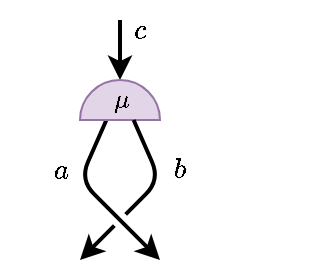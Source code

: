 <mxfile version="24.7.5" pages="53">
  <diagram name="Page-1" id="1aDYH_HOzJE-L4NiLWTR">
    <mxGraphModel dx="556" dy="508" grid="1" gridSize="5" guides="1" tooltips="1" connect="1" arrows="1" fold="1" page="1" pageScale="1" pageWidth="827" pageHeight="1169" math="1" shadow="0">
      <root>
        <mxCell id="0" />
        <mxCell id="1" parent="0" />
        <mxCell id="2slwJBqcJqvyCyo2BE5--1" value="$$a$$" style="text;html=1;align=center;verticalAlign=middle;resizable=0;points=[];autosize=1;strokeColor=none;fillColor=none;" parent="1" vertex="1">
          <mxGeometry x="220" y="220" width="60" height="30" as="geometry" />
        </mxCell>
        <mxCell id="2slwJBqcJqvyCyo2BE5--2" value="$$b$$" style="text;html=1;align=center;verticalAlign=middle;resizable=0;points=[];autosize=1;strokeColor=none;fillColor=none;" parent="1" vertex="1">
          <mxGeometry x="280" y="220" width="60" height="30" as="geometry" />
        </mxCell>
        <mxCell id="2slwJBqcJqvyCyo2BE5--3" value="$$c$$" style="text;html=1;align=center;verticalAlign=middle;resizable=0;points=[];autosize=1;strokeColor=none;fillColor=none;" parent="1" vertex="1">
          <mxGeometry x="260" y="150" width="60" height="30" as="geometry" />
        </mxCell>
        <mxCell id="2slwJBqcJqvyCyo2BE5--4" style="edgeStyle=orthogonalEdgeStyle;curved=1;rounded=0;orthogonalLoop=1;jettySize=auto;html=1;exitX=0.5;exitY=0;exitDx=0;exitDy=0;strokeColor=none;strokeWidth=2;align=center;verticalAlign=middle;fontFamily=Helvetica;fontSize=12;fontColor=default;labelBackgroundColor=default;endArrow=none;endFill=0;" parent="1" edge="1">
          <mxGeometry relative="1" as="geometry">
            <mxPoint x="380" y="150" as="targetPoint" />
            <mxPoint x="380" y="160" as="sourcePoint" />
          </mxGeometry>
        </mxCell>
        <mxCell id="2slwJBqcJqvyCyo2BE5--9" style="rounded=1;orthogonalLoop=1;jettySize=auto;html=1;exitX=0.33;exitY=0;exitDx=0;exitDy=0;exitPerimeter=0;strokeWidth=2;endArrow=classic;endFill=1;curved=0;jumpStyle=gap;" parent="1" source="2slwJBqcJqvyCyo2BE5--7" edge="1">
          <mxGeometry relative="1" as="geometry">
            <mxPoint x="300" y="280" as="targetPoint" />
            <Array as="points">
              <mxPoint x="260" y="240" />
            </Array>
          </mxGeometry>
        </mxCell>
        <mxCell id="2slwJBqcJqvyCyo2BE5--11" style="edgeStyle=orthogonalEdgeStyle;rounded=0;orthogonalLoop=1;jettySize=auto;html=1;strokeColor=default;strokeWidth=2;align=center;verticalAlign=middle;fontFamily=Helvetica;fontSize=11;fontColor=default;labelBackgroundColor=default;endArrow=classic;endFill=1;entryX=0.5;entryY=1;entryDx=0;entryDy=0;entryPerimeter=0;" parent="1" target="2slwJBqcJqvyCyo2BE5--7" edge="1">
          <mxGeometry relative="1" as="geometry">
            <mxPoint x="280" y="160" as="sourcePoint" />
          </mxGeometry>
        </mxCell>
        <mxCell id="2slwJBqcJqvyCyo2BE5--7" value="" style="verticalLabelPosition=bottom;verticalAlign=top;html=1;shape=mxgraph.basic.half_circle;fontFamily=Helvetica;fontSize=11;labelBackgroundColor=default;fillColor=#e1d5e7;strokeColor=#9673a6;flipV=1;points=[[0.33,0,0,0,0],[0.5,1,0,0,0],[0.67,0,0,0,0]];" parent="1" vertex="1">
          <mxGeometry x="260" y="190" width="40" height="20" as="geometry" />
        </mxCell>
        <mxCell id="2slwJBqcJqvyCyo2BE5--10" style="rounded=1;orthogonalLoop=1;jettySize=auto;html=1;exitX=0.67;exitY=0;exitDx=0;exitDy=0;exitPerimeter=0;strokeWidth=2;endArrow=classic;endFill=1;curved=0;jumpStyle=gap;" parent="1" source="2slwJBqcJqvyCyo2BE5--7" edge="1">
          <mxGeometry relative="1" as="geometry">
            <mxPoint x="260" y="280" as="targetPoint" />
            <mxPoint x="293" y="220" as="sourcePoint" />
            <Array as="points">
              <mxPoint x="300" y="240" />
            </Array>
          </mxGeometry>
        </mxCell>
        <mxCell id="2slwJBqcJqvyCyo2BE5--12" value="$$\mu$$" style="text;html=1;align=center;verticalAlign=middle;resizable=0;points=[];autosize=1;strokeColor=none;fillColor=none;fontFamily=Helvetica;fontSize=11;fontColor=default;labelBackgroundColor=none;" parent="1" vertex="1">
          <mxGeometry x="245" y="185" width="70" height="30" as="geometry" />
        </mxCell>
      </root>
    </mxGraphModel>
  </diagram>
  <diagram id="V1XL9bmkNyN7fkDJQpmj" name="Page-2">
    <mxGraphModel dx="522" dy="241" grid="1" gridSize="5" guides="1" tooltips="1" connect="1" arrows="1" fold="1" page="1" pageScale="1" pageWidth="827" pageHeight="1169" math="1" shadow="0">
      <root>
        <mxCell id="0" />
        <mxCell id="1" parent="0" />
        <mxCell id="FoV6Nm9xOQBlyO5HhLXO-1" value="$$a$$" style="text;html=1;align=center;verticalAlign=middle;resizable=0;points=[];autosize=1;strokeColor=none;fillColor=none;" vertex="1" parent="1">
          <mxGeometry x="280" y="220" width="60" height="30" as="geometry" />
        </mxCell>
        <mxCell id="FoV6Nm9xOQBlyO5HhLXO-2" value="$$b$$" style="text;html=1;align=center;verticalAlign=middle;resizable=0;points=[];autosize=1;strokeColor=none;fillColor=none;" vertex="1" parent="1">
          <mxGeometry x="220" y="220" width="60" height="30" as="geometry" />
        </mxCell>
        <mxCell id="FoV6Nm9xOQBlyO5HhLXO-3" value="$$c$$" style="text;html=1;align=center;verticalAlign=middle;resizable=0;points=[];autosize=1;strokeColor=none;fillColor=none;" vertex="1" parent="1">
          <mxGeometry x="260" y="150" width="60" height="30" as="geometry" />
        </mxCell>
        <mxCell id="FoV6Nm9xOQBlyO5HhLXO-4" style="rounded=1;orthogonalLoop=1;jettySize=auto;html=1;exitX=0.33;exitY=0;exitDx=0;exitDy=0;exitPerimeter=0;strokeWidth=2;endArrow=classic;endFill=1;curved=0;jumpStyle=gap;" edge="1" parent="1" source="FoV6Nm9xOQBlyO5HhLXO-6">
          <mxGeometry relative="1" as="geometry">
            <mxPoint x="260" y="260" as="targetPoint" />
            <Array as="points" />
          </mxGeometry>
        </mxCell>
        <mxCell id="FoV6Nm9xOQBlyO5HhLXO-5" style="edgeStyle=orthogonalEdgeStyle;rounded=0;orthogonalLoop=1;jettySize=auto;html=1;strokeColor=default;strokeWidth=2;align=center;verticalAlign=middle;fontFamily=Helvetica;fontSize=11;fontColor=default;labelBackgroundColor=default;endArrow=classic;endFill=1;entryX=0.5;entryY=1;entryDx=0;entryDy=0;entryPerimeter=0;" edge="1" parent="1" target="FoV6Nm9xOQBlyO5HhLXO-6">
          <mxGeometry relative="1" as="geometry">
            <mxPoint x="280" y="160" as="sourcePoint" />
          </mxGeometry>
        </mxCell>
        <mxCell id="FoV6Nm9xOQBlyO5HhLXO-6" value="" style="verticalLabelPosition=bottom;verticalAlign=top;html=1;shape=mxgraph.basic.half_circle;fontFamily=Helvetica;fontSize=11;labelBackgroundColor=default;fillColor=#e1d5e7;strokeColor=#9673a6;flipV=1;points=[[0.33,0,0,0,0],[0.5,1,0,0,0],[0.67,0,0,0,0]];" vertex="1" parent="1">
          <mxGeometry x="260" y="190" width="40" height="20" as="geometry" />
        </mxCell>
        <mxCell id="FoV6Nm9xOQBlyO5HhLXO-7" style="rounded=1;orthogonalLoop=1;jettySize=auto;html=1;exitX=0.67;exitY=0;exitDx=0;exitDy=0;exitPerimeter=0;strokeWidth=2;endArrow=classic;endFill=1;curved=0;jumpStyle=gap;" edge="1" parent="1" source="FoV6Nm9xOQBlyO5HhLXO-6">
          <mxGeometry relative="1" as="geometry">
            <mxPoint x="300" y="260" as="targetPoint" />
            <mxPoint x="293" y="220" as="sourcePoint" />
            <Array as="points" />
          </mxGeometry>
        </mxCell>
        <mxCell id="FoV6Nm9xOQBlyO5HhLXO-8" value="$$\mu$$" style="text;html=1;align=center;verticalAlign=middle;resizable=0;points=[];autosize=1;strokeColor=none;fillColor=none;fontFamily=Helvetica;fontSize=11;fontColor=default;labelBackgroundColor=none;" vertex="1" parent="1">
          <mxGeometry x="245" y="185" width="70" height="30" as="geometry" />
        </mxCell>
      </root>
    </mxGraphModel>
  </diagram>
  <diagram id="8WvB6qGBt6wjoHOBplbp" name="Page-3">
    <mxGraphModel dx="2872" dy="1120" grid="1" gridSize="5" guides="1" tooltips="1" connect="1" arrows="1" fold="1" page="1" pageScale="1" pageWidth="827" pageHeight="1169" math="1" shadow="0">
      <root>
        <mxCell id="0" />
        <mxCell id="1" parent="0" />
        <mxCell id="mwRpxY7ABE3ZjpGdirjB-4" style="rounded=1;orthogonalLoop=1;jettySize=auto;html=1;exitX=0.33;exitY=0;exitDx=0;exitDy=0;exitPerimeter=0;strokeWidth=2;endArrow=classic;endFill=1;curved=0;jumpStyle=gap;" parent="1" source="mwRpxY7ABE3ZjpGdirjB-6" edge="1">
          <mxGeometry relative="1" as="geometry">
            <mxPoint x="260" y="260" as="targetPoint" />
            <Array as="points" />
          </mxGeometry>
        </mxCell>
        <mxCell id="mwRpxY7ABE3ZjpGdirjB-6" value="" style="verticalLabelPosition=bottom;verticalAlign=top;html=1;shape=mxgraph.basic.half_circle;fontFamily=Helvetica;fontSize=11;labelBackgroundColor=default;fillColor=#e1d5e7;strokeColor=#9673a6;flipV=1;points=[[0.33,0,0,0,0],[0.5,1,0,0,0],[0.67,0,0,0,0]];" parent="1" vertex="1">
          <mxGeometry x="260" y="190" width="40" height="20" as="geometry" />
        </mxCell>
        <mxCell id="mwRpxY7ABE3ZjpGdirjB-7" style="rounded=1;orthogonalLoop=1;jettySize=auto;html=1;exitX=0.67;exitY=0;exitDx=0;exitDy=0;exitPerimeter=0;strokeWidth=2;endArrow=classic;endFill=1;curved=0;jumpStyle=gap;" parent="1" source="mwRpxY7ABE3ZjpGdirjB-6" edge="1">
          <mxGeometry relative="1" as="geometry">
            <mxPoint x="330" y="260" as="targetPoint" />
            <mxPoint x="293" y="220" as="sourcePoint" />
            <Array as="points">
              <mxPoint x="290" y="220" />
              <mxPoint x="295" y="230" />
            </Array>
          </mxGeometry>
        </mxCell>
        <mxCell id="mwRpxY7ABE3ZjpGdirjB-8" value="$$\mu$$" style="text;html=1;align=center;verticalAlign=middle;resizable=0;points=[];autosize=1;strokeColor=none;fillColor=none;fontFamily=Helvetica;fontSize=11;fontColor=default;labelBackgroundColor=none;" parent="1" vertex="1">
          <mxGeometry x="245" y="185" width="70" height="30" as="geometry" />
        </mxCell>
        <mxCell id="mwRpxY7ABE3ZjpGdirjB-12" style="rounded=1;orthogonalLoop=1;jettySize=auto;html=1;exitX=0.33;exitY=0;exitDx=0;exitDy=0;exitPerimeter=0;strokeWidth=2;endArrow=classic;endFill=1;curved=0;jumpStyle=gap;entryX=0.5;entryY=1;entryDx=0;entryDy=0;entryPerimeter=0;" parent="1" source="mwRpxY7ABE3ZjpGdirjB-14" target="mwRpxY7ABE3ZjpGdirjB-6" edge="1">
          <mxGeometry relative="1" as="geometry">
            <mxPoint x="460" y="210" as="targetPoint" />
            <Array as="points" />
          </mxGeometry>
        </mxCell>
        <mxCell id="mwRpxY7ABE3ZjpGdirjB-13" style="edgeStyle=orthogonalEdgeStyle;rounded=0;orthogonalLoop=1;jettySize=auto;html=1;strokeColor=default;strokeWidth=2;align=center;verticalAlign=middle;fontFamily=Helvetica;fontSize=11;fontColor=default;labelBackgroundColor=default;endArrow=classic;endFill=1;entryX=0.5;entryY=1;entryDx=0;entryDy=0;entryPerimeter=0;" parent="1" target="mwRpxY7ABE3ZjpGdirjB-14" edge="1">
          <mxGeometry relative="1" as="geometry">
            <mxPoint x="300" y="100" as="sourcePoint" />
          </mxGeometry>
        </mxCell>
        <mxCell id="mwRpxY7ABE3ZjpGdirjB-14" value="" style="verticalLabelPosition=bottom;verticalAlign=top;html=1;shape=mxgraph.basic.half_circle;fontFamily=Helvetica;fontSize=11;labelBackgroundColor=default;fillColor=#e1d5e7;strokeColor=#9673a6;flipV=1;points=[[0.33,0,0,0,0],[0.5,1,0,0,0],[0.67,0,0,0,0]];" parent="1" vertex="1">
          <mxGeometry x="280" y="130" width="40" height="20" as="geometry" />
        </mxCell>
        <mxCell id="mwRpxY7ABE3ZjpGdirjB-15" style="rounded=1;orthogonalLoop=1;jettySize=auto;html=1;exitX=0.67;exitY=0;exitDx=0;exitDy=0;exitPerimeter=0;strokeWidth=2;endArrow=classic;endFill=1;curved=0;jumpStyle=gap;" parent="1" source="mwRpxY7ABE3ZjpGdirjB-14" edge="1">
          <mxGeometry relative="1" as="geometry">
            <mxPoint x="290" y="260" as="targetPoint" />
            <mxPoint x="493" y="170" as="sourcePoint" />
            <Array as="points">
              <mxPoint x="325" y="220" />
            </Array>
          </mxGeometry>
        </mxCell>
        <mxCell id="mwRpxY7ABE3ZjpGdirjB-16" value="$$\nu$$" style="text;html=1;align=center;verticalAlign=middle;resizable=0;points=[];autosize=1;strokeColor=none;fillColor=none;fontFamily=Helvetica;fontSize=11;fontColor=default;labelBackgroundColor=none;" parent="1" vertex="1">
          <mxGeometry x="270" y="125" width="60" height="30" as="geometry" />
        </mxCell>
        <mxCell id="gBWhHiwrmQ7W03NCqZDF-1" value="$$a$$" style="text;html=1;align=center;verticalAlign=middle;resizable=0;points=[];autosize=1;strokeColor=none;fillColor=none;fontFamily=Helvetica;fontSize=11;fontColor=default;labelBackgroundColor=none;" parent="1" vertex="1">
          <mxGeometry x="220" y="235" width="50" height="30" as="geometry" />
        </mxCell>
        <mxCell id="itd3ii6322CLKIE7Dru3-1" value="$$b$$" style="text;html=1;align=center;verticalAlign=middle;resizable=0;points=[];autosize=1;strokeColor=none;fillColor=none;fontFamily=Helvetica;fontSize=11;fontColor=default;labelBackgroundColor=none;" parent="1" vertex="1">
          <mxGeometry x="310" y="235" width="50" height="30" as="geometry" />
        </mxCell>
        <mxCell id="itd3ii6322CLKIE7Dru3-2" value="$$c$$" style="text;html=1;align=center;verticalAlign=middle;resizable=0;points=[];autosize=1;strokeColor=none;fillColor=none;fontFamily=Helvetica;fontSize=11;fontColor=default;labelBackgroundColor=none;" parent="1" vertex="1">
          <mxGeometry x="255" y="235" width="50" height="30" as="geometry" />
        </mxCell>
        <mxCell id="itd3ii6322CLKIE7Dru3-3" value="$$d$$" style="text;html=1;align=center;verticalAlign=middle;resizable=0;points=[];autosize=1;strokeColor=none;fillColor=none;fontFamily=Helvetica;fontSize=11;fontColor=default;labelBackgroundColor=none;" parent="1" vertex="1">
          <mxGeometry x="291" y="93" width="50" height="30" as="geometry" />
        </mxCell>
        <mxCell id="itd3ii6322CLKIE7Dru3-4" value="$$e$$" style="text;html=1;align=center;verticalAlign=middle;resizable=0;points=[];autosize=1;strokeColor=none;fillColor=none;fontFamily=Helvetica;fontSize=11;fontColor=default;labelBackgroundColor=none;" parent="1" vertex="1">
          <mxGeometry x="250" y="150" width="50" height="30" as="geometry" />
        </mxCell>
      </root>
    </mxGraphModel>
  </diagram>
  <diagram id="L6GLNtPloL8J1-O6BYbJ" name="Page-4">
    <mxGraphModel dx="463" dy="181" grid="1" gridSize="5" guides="1" tooltips="1" connect="1" arrows="1" fold="1" page="1" pageScale="1" pageWidth="827" pageHeight="1169" math="1" shadow="0">
      <root>
        <mxCell id="0" />
        <mxCell id="1" parent="0" />
        <mxCell id="CwZDViuKpIbNqrnh7qEM-1" style="rounded=1;orthogonalLoop=1;jettySize=auto;html=1;exitX=0.33;exitY=0;exitDx=0;exitDy=0;exitPerimeter=0;strokeWidth=2;endArrow=classic;endFill=1;curved=0;jumpStyle=gap;" parent="1" source="CwZDViuKpIbNqrnh7qEM-2" edge="1">
          <mxGeometry relative="1" as="geometry">
            <mxPoint x="260" y="260" as="targetPoint" />
            <Array as="points" />
          </mxGeometry>
        </mxCell>
        <mxCell id="CwZDViuKpIbNqrnh7qEM-5" style="rounded=1;orthogonalLoop=1;jettySize=auto;html=1;exitX=0.33;exitY=0;exitDx=0;exitDy=0;exitPerimeter=0;strokeWidth=2;endArrow=classic;endFill=1;curved=0;jumpStyle=gap;entryX=0.5;entryY=1;entryDx=0;entryDy=0;entryPerimeter=0;" parent="1" source="CwZDViuKpIbNqrnh7qEM-7" target="CwZDViuKpIbNqrnh7qEM-2" edge="1">
          <mxGeometry relative="1" as="geometry">
            <mxPoint x="460" y="210" as="targetPoint" />
            <Array as="points">
              <mxPoint x="278" y="160" />
            </Array>
          </mxGeometry>
        </mxCell>
        <mxCell id="CwZDViuKpIbNqrnh7qEM-3" style="rounded=1;orthogonalLoop=1;jettySize=auto;html=1;exitX=0.67;exitY=0;exitDx=0;exitDy=0;exitPerimeter=0;strokeWidth=2;endArrow=classic;endFill=1;curved=0;jumpStyle=gap;" parent="1" source="CwZDViuKpIbNqrnh7qEM-2" edge="1">
          <mxGeometry relative="1" as="geometry">
            <mxPoint x="330" y="260" as="targetPoint" />
            <mxPoint x="293" y="220" as="sourcePoint" />
            <Array as="points" />
          </mxGeometry>
        </mxCell>
        <mxCell id="CwZDViuKpIbNqrnh7qEM-2" value="" style="verticalLabelPosition=bottom;verticalAlign=top;html=1;shape=mxgraph.basic.half_circle;fontFamily=Helvetica;fontSize=11;labelBackgroundColor=default;fillColor=#e1d5e7;strokeColor=#9673a6;flipV=1;points=[[0.33,0,0,0,0],[0.5,1,0,0,0],[0.67,0,0,0,0]];" parent="1" vertex="1">
          <mxGeometry x="280" y="190" width="40" height="20" as="geometry" />
        </mxCell>
        <mxCell id="CwZDViuKpIbNqrnh7qEM-6" style="edgeStyle=orthogonalEdgeStyle;rounded=0;orthogonalLoop=1;jettySize=auto;html=1;strokeColor=default;strokeWidth=2;align=center;verticalAlign=middle;fontFamily=Helvetica;fontSize=11;fontColor=default;labelBackgroundColor=default;endArrow=classic;endFill=1;entryX=0.5;entryY=1;entryDx=0;entryDy=0;entryPerimeter=0;" parent="1" target="CwZDViuKpIbNqrnh7qEM-7" edge="1">
          <mxGeometry relative="1" as="geometry">
            <mxPoint x="285" y="100" as="sourcePoint" />
          </mxGeometry>
        </mxCell>
        <mxCell id="mvCJBtmJiKNKyhgbZWKo-1" style="shape=connector;rounded=1;jumpStyle=gap;orthogonalLoop=1;jettySize=auto;html=1;exitX=0.67;exitY=0;exitDx=0;exitDy=0;exitPerimeter=0;strokeColor=default;strokeWidth=2;align=center;verticalAlign=middle;fontFamily=Helvetica;fontSize=11;fontColor=default;labelBackgroundColor=default;endArrow=classic;endFill=1;" edge="1" parent="1" source="CwZDViuKpIbNqrnh7qEM-7">
          <mxGeometry relative="1" as="geometry">
            <mxPoint x="300" y="260" as="targetPoint" />
            <Array as="points">
              <mxPoint x="292" y="160" />
              <mxPoint x="260" y="200" />
            </Array>
          </mxGeometry>
        </mxCell>
        <mxCell id="CwZDViuKpIbNqrnh7qEM-7" value="" style="verticalLabelPosition=bottom;verticalAlign=top;html=1;shape=mxgraph.basic.half_circle;fontFamily=Helvetica;fontSize=11;labelBackgroundColor=default;fillColor=#e1d5e7;strokeColor=#9673a6;flipV=1;points=[[0.33,0,0,0,0],[0.5,1,0,0,0],[0.67,0,0,0,0]];" parent="1" vertex="1">
          <mxGeometry x="265" y="130" width="40" height="20" as="geometry" />
        </mxCell>
        <mxCell id="_wDUaUsDI_Hd_5HexFD2-1" value="$$a$$" style="text;html=1;align=center;verticalAlign=middle;resizable=0;points=[];autosize=1;strokeColor=none;fillColor=none;fontFamily=Helvetica;fontSize=11;fontColor=default;labelBackgroundColor=none;" parent="1" vertex="1">
          <mxGeometry x="225" y="235" width="50" height="30" as="geometry" />
        </mxCell>
        <mxCell id="_wDUaUsDI_Hd_5HexFD2-2" value="$$b$$" style="text;html=1;align=center;verticalAlign=middle;resizable=0;points=[];autosize=1;strokeColor=none;fillColor=none;fontFamily=Helvetica;fontSize=11;fontColor=default;labelBackgroundColor=none;" parent="1" vertex="1">
          <mxGeometry x="320" y="235" width="50" height="30" as="geometry" />
        </mxCell>
        <mxCell id="_wDUaUsDI_Hd_5HexFD2-3" value="$$c$$" style="text;html=1;align=center;verticalAlign=middle;resizable=0;points=[];autosize=1;strokeColor=none;fillColor=none;fontFamily=Helvetica;fontSize=11;fontColor=default;labelBackgroundColor=none;" parent="1" vertex="1">
          <mxGeometry x="280" y="235" width="50" height="30" as="geometry" />
        </mxCell>
        <mxCell id="tQGf575tnEs3gZmWx92W-1" value="$$e$$" style="text;html=1;align=center;verticalAlign=middle;resizable=0;points=[];autosize=1;strokeColor=none;fillColor=none;fontFamily=Helvetica;fontSize=11;fontColor=default;labelBackgroundColor=none;" parent="1" vertex="1">
          <mxGeometry x="240" y="148" width="50" height="30" as="geometry" />
        </mxCell>
        <mxCell id="tQGf575tnEs3gZmWx92W-2" value="$$d$$" style="text;html=1;align=center;verticalAlign=middle;resizable=0;points=[];autosize=1;strokeColor=none;fillColor=none;fontFamily=Helvetica;fontSize=11;fontColor=default;labelBackgroundColor=none;" parent="1" vertex="1">
          <mxGeometry x="270" y="95" width="50" height="30" as="geometry" />
        </mxCell>
        <mxCell id="tQGf575tnEs3gZmWx92W-3" value="$$\mu$$" style="text;html=1;align=center;verticalAlign=middle;resizable=0;points=[];autosize=1;strokeColor=none;fillColor=none;fontFamily=Helvetica;fontSize=11;fontColor=default;labelBackgroundColor=none;" parent="1" vertex="1">
          <mxGeometry x="252.5" y="125" width="65" height="30" as="geometry" />
        </mxCell>
        <mxCell id="tQGf575tnEs3gZmWx92W-4" value="$$\nu$$" style="text;html=1;align=center;verticalAlign=middle;resizable=0;points=[];autosize=1;strokeColor=none;fillColor=none;fontFamily=Helvetica;fontSize=11;fontColor=default;labelBackgroundColor=none;" parent="1" vertex="1">
          <mxGeometry x="270" y="185" width="60" height="30" as="geometry" />
        </mxCell>
      </root>
    </mxGraphModel>
  </diagram>
  <diagram id="dADfO_w9b0wC6q5brdkZ" name="Page-5">
    <mxGraphModel dx="250" dy="373" grid="1" gridSize="5" guides="1" tooltips="1" connect="1" arrows="1" fold="1" page="1" pageScale="1" pageWidth="827" pageHeight="1169" math="1" shadow="0">
      <root>
        <mxCell id="0" />
        <mxCell id="1" parent="0" />
        <mxCell id="p4x583DK1D2vVfd-JKtW-1" style="rounded=1;orthogonalLoop=1;jettySize=auto;html=1;exitX=0.33;exitY=0;exitDx=0;exitDy=0;exitPerimeter=0;strokeWidth=2;endArrow=classic;endFill=1;curved=0;jumpStyle=gap;" parent="1" source="p4x583DK1D2vVfd-JKtW-2" edge="1">
          <mxGeometry relative="1" as="geometry">
            <mxPoint x="260" y="260" as="targetPoint" />
            <Array as="points" />
          </mxGeometry>
        </mxCell>
        <mxCell id="p4x583DK1D2vVfd-JKtW-3" style="rounded=1;orthogonalLoop=1;jettySize=auto;html=1;exitX=0.67;exitY=0;exitDx=0;exitDy=0;exitPerimeter=0;strokeWidth=2;endArrow=classic;endFill=1;curved=0;jumpStyle=gap;" parent="1" source="p4x583DK1D2vVfd-JKtW-2" edge="1">
          <mxGeometry relative="1" as="geometry">
            <mxPoint x="330" y="260" as="targetPoint" />
            <mxPoint x="293" y="220" as="sourcePoint" />
            <Array as="points" />
          </mxGeometry>
        </mxCell>
        <mxCell id="p4x583DK1D2vVfd-JKtW-2" value="" style="verticalLabelPosition=bottom;verticalAlign=top;html=1;shape=mxgraph.basic.half_circle;fontFamily=Helvetica;fontSize=11;labelBackgroundColor=default;fillColor=#e1d5e7;strokeColor=#9673a6;flipV=1;points=[[0.33,0,0,0,0],[0.5,1,0,0,0],[0.67,0,0,0,0]];" parent="1" vertex="1">
          <mxGeometry x="280" y="190" width="40" height="20" as="geometry" />
        </mxCell>
        <mxCell id="p4x583DK1D2vVfd-JKtW-5" style="rounded=1;orthogonalLoop=1;jettySize=auto;html=1;strokeWidth=2;endArrow=classic;endFill=1;curved=0;jumpStyle=gap;entryX=0.5;entryY=1;entryDx=0;entryDy=0;entryPerimeter=0;exitX=0.67;exitY=0;exitDx=0;exitDy=0;exitPerimeter=0;" parent="1" source="p4x583DK1D2vVfd-JKtW-7" target="p4x583DK1D2vVfd-JKtW-2" edge="1">
          <mxGeometry relative="1" as="geometry">
            <mxPoint x="460" y="210" as="targetPoint" />
            <Array as="points" />
            <mxPoint x="290" y="165" as="sourcePoint" />
          </mxGeometry>
        </mxCell>
        <mxCell id="p4x583DK1D2vVfd-JKtW-6" style="edgeStyle=orthogonalEdgeStyle;rounded=0;orthogonalLoop=1;jettySize=auto;html=1;strokeColor=default;strokeWidth=2;align=center;verticalAlign=middle;fontFamily=Helvetica;fontSize=11;fontColor=default;labelBackgroundColor=default;endArrow=classic;endFill=1;entryX=0.5;entryY=1;entryDx=0;entryDy=0;entryPerimeter=0;" parent="1" target="p4x583DK1D2vVfd-JKtW-7" edge="1">
          <mxGeometry relative="1" as="geometry">
            <mxPoint x="285" y="100" as="sourcePoint" />
          </mxGeometry>
        </mxCell>
        <mxCell id="p4x583DK1D2vVfd-JKtW-8" style="rounded=1;orthogonalLoop=1;jettySize=auto;html=1;strokeWidth=2;endArrow=classic;endFill=1;curved=0;jumpStyle=gap;exitX=0.33;exitY=0;exitDx=0;exitDy=0;exitPerimeter=0;" parent="1" source="p4x583DK1D2vVfd-JKtW-7" edge="1">
          <mxGeometry relative="1" as="geometry">
            <mxPoint x="295" y="260" as="targetPoint" />
            <mxPoint x="265" y="165" as="sourcePoint" />
            <Array as="points">
              <mxPoint x="260" y="210" />
            </Array>
          </mxGeometry>
        </mxCell>
        <mxCell id="p4x583DK1D2vVfd-JKtW-7" value="" style="verticalLabelPosition=bottom;verticalAlign=top;html=1;shape=mxgraph.basic.half_circle;fontFamily=Helvetica;fontSize=11;labelBackgroundColor=default;fillColor=#e1d5e7;strokeColor=#9673a6;flipV=1;points=[[0.33,0,0,0,0],[0.5,1,0,0,0],[0.67,0,0,0,0]];" parent="1" vertex="1">
          <mxGeometry x="265" y="130" width="40" height="20" as="geometry" />
        </mxCell>
        <mxCell id="kUU4114Toe7qnHyXAoQV-1" value="$$\rho$$" style="text;html=1;align=center;verticalAlign=middle;resizable=0;points=[];autosize=1;strokeColor=none;fillColor=none;fontFamily=Helvetica;fontSize=11;fontColor=default;labelBackgroundColor=none;" vertex="1" parent="1">
          <mxGeometry x="250" y="125" width="65" height="30" as="geometry" />
        </mxCell>
        <mxCell id="kUU4114Toe7qnHyXAoQV-2" value="$$\nu$$" style="text;html=1;align=center;verticalAlign=middle;resizable=0;points=[];autosize=1;strokeColor=none;fillColor=none;fontFamily=Helvetica;fontSize=11;fontColor=default;labelBackgroundColor=none;" vertex="1" parent="1">
          <mxGeometry x="270" y="185" width="60" height="30" as="geometry" />
        </mxCell>
        <mxCell id="kUU4114Toe7qnHyXAoQV-3" value="$$d$$" style="text;html=1;align=center;verticalAlign=middle;resizable=0;points=[];autosize=1;strokeColor=none;fillColor=none;fontFamily=Helvetica;fontSize=11;fontColor=default;labelBackgroundColor=none;" vertex="1" parent="1">
          <mxGeometry x="270" y="90" width="50" height="30" as="geometry" />
        </mxCell>
        <mxCell id="yeyxFGpajpGoz4XDmAQC-1" value="$$a$$" style="text;html=1;align=center;verticalAlign=middle;resizable=0;points=[];autosize=1;strokeColor=none;fillColor=none;fontFamily=Helvetica;fontSize=11;fontColor=default;labelBackgroundColor=none;" vertex="1" parent="1">
          <mxGeometry x="225" y="235" width="50" height="30" as="geometry" />
        </mxCell>
        <mxCell id="yeyxFGpajpGoz4XDmAQC-2" value="$$c$$" style="text;html=1;align=center;verticalAlign=middle;resizable=0;points=[];autosize=1;strokeColor=none;fillColor=none;fontFamily=Helvetica;fontSize=11;fontColor=default;labelBackgroundColor=none;" vertex="1" parent="1">
          <mxGeometry x="280" y="235" width="50" height="30" as="geometry" />
        </mxCell>
        <mxCell id="yeyxFGpajpGoz4XDmAQC-3" value="$$b$$" style="text;html=1;align=center;verticalAlign=middle;resizable=0;points=[];autosize=1;strokeColor=none;fillColor=none;fontFamily=Helvetica;fontSize=11;fontColor=default;labelBackgroundColor=none;" vertex="1" parent="1">
          <mxGeometry x="315" y="235" width="50" height="30" as="geometry" />
        </mxCell>
        <mxCell id="yeyxFGpajpGoz4XDmAQC-4" value="$$e$$" style="text;html=1;align=center;verticalAlign=middle;resizable=0;points=[];autosize=1;strokeColor=none;fillColor=none;fontFamily=Helvetica;fontSize=11;fontColor=default;labelBackgroundColor=none;" vertex="1" parent="1">
          <mxGeometry x="280" y="150" width="50" height="30" as="geometry" />
        </mxCell>
      </root>
    </mxGraphModel>
  </diagram>
  <diagram id="b8FIYk-KoRNnUFBa7Y8H" name="Page-6">
    <mxGraphModel dx="463" dy="181" grid="1" gridSize="5" guides="1" tooltips="1" connect="1" arrows="1" fold="1" page="1" pageScale="1" pageWidth="827" pageHeight="1169" math="1" shadow="0">
      <root>
        <mxCell id="0" />
        <mxCell id="1" parent="0" />
        <mxCell id="r-3s1Mol1F52XUUOX4Ip-2" style="shape=connector;rounded=1;jumpStyle=gap;orthogonalLoop=1;jettySize=auto;html=1;exitX=0.67;exitY=0;exitDx=0;exitDy=0;exitPerimeter=0;strokeColor=default;strokeWidth=2;align=center;verticalAlign=middle;fontFamily=Helvetica;fontSize=11;fontColor=default;labelBackgroundColor=default;endArrow=classic;endFill=1;" edge="1" parent="1" source="V8W7kWosdL_Ni8wyN0xY-2">
          <mxGeometry relative="1" as="geometry">
            <mxPoint x="240" y="260" as="targetPoint" />
            <Array as="points">
              <mxPoint x="267" y="220" />
            </Array>
          </mxGeometry>
        </mxCell>
        <mxCell id="V8W7kWosdL_Ni8wyN0xY-4" style="rounded=1;orthogonalLoop=1;jettySize=auto;html=1;strokeWidth=2;endArrow=classic;endFill=1;curved=0;jumpStyle=gap;exitX=0.67;exitY=0;exitDx=0;exitDy=0;exitPerimeter=0;" parent="1" source="V8W7kWosdL_Ni8wyN0xY-6" edge="1">
          <mxGeometry relative="1" as="geometry">
            <mxPoint x="330" y="260" as="targetPoint" />
            <Array as="points" />
            <mxPoint x="290" y="165" as="sourcePoint" />
          </mxGeometry>
        </mxCell>
        <mxCell id="V8W7kWosdL_Ni8wyN0xY-5" style="edgeStyle=orthogonalEdgeStyle;rounded=0;orthogonalLoop=1;jettySize=auto;html=1;strokeColor=default;strokeWidth=2;align=center;verticalAlign=middle;fontFamily=Helvetica;fontSize=11;fontColor=default;labelBackgroundColor=default;endArrow=classic;endFill=1;entryX=0.5;entryY=1;entryDx=0;entryDy=0;entryPerimeter=0;" parent="1" target="V8W7kWosdL_Ni8wyN0xY-6" edge="1">
          <mxGeometry relative="1" as="geometry">
            <mxPoint x="285" y="100" as="sourcePoint" />
          </mxGeometry>
        </mxCell>
        <mxCell id="V8W7kWosdL_Ni8wyN0xY-6" value="" style="verticalLabelPosition=bottom;verticalAlign=top;html=1;shape=mxgraph.basic.half_circle;fontFamily=Helvetica;fontSize=11;labelBackgroundColor=default;fillColor=#e1d5e7;strokeColor=#9673a6;flipV=1;points=[[0.33,0,0,0,0],[0.5,1,0,0,0],[0.67,0,0,0,0]];" parent="1" vertex="1">
          <mxGeometry x="265" y="130" width="40" height="20" as="geometry" />
        </mxCell>
        <mxCell id="V8W7kWosdL_Ni8wyN0xY-8" value="" style="rounded=1;orthogonalLoop=1;jettySize=auto;html=1;strokeWidth=2;endArrow=classic;endFill=1;curved=0;jumpStyle=gap;exitX=0.33;exitY=0;exitDx=0;exitDy=0;exitPerimeter=0;" parent="1" source="V8W7kWosdL_Ni8wyN0xY-6" target="V8W7kWosdL_Ni8wyN0xY-2" edge="1">
          <mxGeometry relative="1" as="geometry">
            <mxPoint x="290" y="260" as="targetPoint" />
            <mxPoint x="278" y="150" as="sourcePoint" />
            <Array as="points" />
          </mxGeometry>
        </mxCell>
        <mxCell id="r-3s1Mol1F52XUUOX4Ip-1" style="shape=connector;rounded=1;jumpStyle=gap;orthogonalLoop=1;jettySize=auto;html=1;exitX=0.33;exitY=0;exitDx=0;exitDy=0;exitPerimeter=0;strokeColor=default;strokeWidth=2;align=center;verticalAlign=middle;fontFamily=Helvetica;fontSize=11;fontColor=default;labelBackgroundColor=default;endArrow=classic;endFill=1;" edge="1" parent="1" source="V8W7kWosdL_Ni8wyN0xY-2">
          <mxGeometry relative="1" as="geometry">
            <mxPoint x="280" y="260" as="targetPoint" />
            <Array as="points">
              <mxPoint x="253" y="220" />
            </Array>
          </mxGeometry>
        </mxCell>
        <mxCell id="V8W7kWosdL_Ni8wyN0xY-2" value="" style="verticalLabelPosition=bottom;verticalAlign=top;html=1;shape=mxgraph.basic.half_circle;fontFamily=Helvetica;fontSize=11;labelBackgroundColor=default;fillColor=#e1d5e7;strokeColor=#9673a6;flipV=1;points=[[0.33,0,0,0,0],[0.5,1,0,0,0],[0.67,0,0,0,0]];" parent="1" vertex="1">
          <mxGeometry x="240" y="190" width="40" height="20" as="geometry" />
        </mxCell>
        <mxCell id="VcftCfa4YODVlLm1ZGVv-1" value="$$d$$" style="text;html=1;align=center;verticalAlign=middle;resizable=0;points=[];autosize=1;strokeColor=none;fillColor=none;fontFamily=Helvetica;fontSize=11;fontColor=default;labelBackgroundColor=none;" parent="1" vertex="1">
          <mxGeometry x="281" y="93" width="50" height="30" as="geometry" />
        </mxCell>
        <mxCell id="VcftCfa4YODVlLm1ZGVv-2" value="$$b$$" style="text;html=1;align=center;verticalAlign=middle;resizable=0;points=[];autosize=1;strokeColor=none;fillColor=none;fontFamily=Helvetica;fontSize=11;fontColor=default;labelBackgroundColor=none;" parent="1" vertex="1">
          <mxGeometry x="315" y="233" width="50" height="30" as="geometry" />
        </mxCell>
        <mxCell id="VcftCfa4YODVlLm1ZGVv-3" value="$$a$$" style="text;html=1;align=center;verticalAlign=middle;resizable=0;points=[];autosize=1;strokeColor=none;fillColor=none;fontFamily=Helvetica;fontSize=11;fontColor=default;labelBackgroundColor=none;" parent="1" vertex="1">
          <mxGeometry x="205" y="233" width="50" height="30" as="geometry" />
        </mxCell>
        <mxCell id="VcftCfa4YODVlLm1ZGVv-4" value="$$c$$" style="text;html=1;align=center;verticalAlign=middle;resizable=0;points=[];autosize=1;strokeColor=none;fillColor=none;fontFamily=Helvetica;fontSize=11;fontColor=default;labelBackgroundColor=none;" parent="1" vertex="1">
          <mxGeometry x="265" y="233" width="50" height="30" as="geometry" />
        </mxCell>
        <mxCell id="VcftCfa4YODVlLm1ZGVv-5" value="$$f$$" style="text;html=1;align=center;verticalAlign=middle;resizable=0;points=[];autosize=1;strokeColor=none;fillColor=none;fontFamily=Helvetica;fontSize=11;fontColor=default;labelBackgroundColor=none;" parent="1" vertex="1">
          <mxGeometry x="235" y="150" width="50" height="30" as="geometry" />
        </mxCell>
        <mxCell id="VcftCfa4YODVlLm1ZGVv-6" value="$$\sigma$$" style="text;html=1;align=center;verticalAlign=middle;resizable=0;points=[];autosize=1;strokeColor=none;fillColor=none;fontFamily=Helvetica;fontSize=11;fontColor=default;labelBackgroundColor=none;" parent="1" vertex="1">
          <mxGeometry x="245" y="125" width="80" height="30" as="geometry" />
        </mxCell>
        <mxCell id="VcftCfa4YODVlLm1ZGVv-7" value="$$\kappa$$" style="text;html=1;align=center;verticalAlign=middle;resizable=0;points=[];autosize=1;strokeColor=none;fillColor=none;fontFamily=Helvetica;fontSize=11;fontColor=default;labelBackgroundColor=none;" parent="1" vertex="1">
          <mxGeometry x="220" y="185" width="80" height="30" as="geometry" />
        </mxCell>
      </root>
    </mxGraphModel>
  </diagram>
  <diagram id="tg95rAHlz0DvIEEap1pX" name="Page-7">
    <mxGraphModel dx="349" dy="424" grid="1" gridSize="5" guides="1" tooltips="1" connect="1" arrows="1" fold="1" page="1" pageScale="1" pageWidth="827" pageHeight="1169" math="1" shadow="0">
      <root>
        <mxCell id="0" />
        <mxCell id="1" parent="0" />
        <mxCell id="lCulfWGJY4R1qM7_2hg7-1" style="rounded=1;orthogonalLoop=1;jettySize=auto;html=1;exitX=0.67;exitY=0;exitDx=0;exitDy=0;exitPerimeter=0;strokeWidth=2;endArrow=classic;endFill=1;curved=0;jumpStyle=gap;" parent="1" source="lCulfWGJY4R1qM7_2hg7-7" edge="1">
          <mxGeometry relative="1" as="geometry">
            <mxPoint x="280" y="260" as="targetPoint" />
            <Array as="points" />
          </mxGeometry>
        </mxCell>
        <mxCell id="lCulfWGJY4R1qM7_2hg7-2" style="rounded=1;orthogonalLoop=1;jettySize=auto;html=1;strokeWidth=2;endArrow=classic;endFill=1;curved=0;jumpStyle=gap;exitX=0.67;exitY=0;exitDx=0;exitDy=0;exitPerimeter=0;" parent="1" source="lCulfWGJY4R1qM7_2hg7-4" edge="1">
          <mxGeometry relative="1" as="geometry">
            <mxPoint x="330" y="260" as="targetPoint" />
            <Array as="points" />
            <mxPoint x="290" y="165" as="sourcePoint" />
          </mxGeometry>
        </mxCell>
        <mxCell id="lCulfWGJY4R1qM7_2hg7-3" style="edgeStyle=orthogonalEdgeStyle;rounded=0;orthogonalLoop=1;jettySize=auto;html=1;strokeColor=default;strokeWidth=2;align=center;verticalAlign=middle;fontFamily=Helvetica;fontSize=11;fontColor=default;labelBackgroundColor=default;endArrow=classic;endFill=1;entryX=0.5;entryY=1;entryDx=0;entryDy=0;entryPerimeter=0;" parent="1" target="lCulfWGJY4R1qM7_2hg7-4" edge="1">
          <mxGeometry relative="1" as="geometry">
            <mxPoint x="285" y="100" as="sourcePoint" />
          </mxGeometry>
        </mxCell>
        <mxCell id="lCulfWGJY4R1qM7_2hg7-4" value="" style="verticalLabelPosition=bottom;verticalAlign=top;html=1;shape=mxgraph.basic.half_circle;fontFamily=Helvetica;fontSize=11;labelBackgroundColor=default;fillColor=#e1d5e7;strokeColor=#9673a6;flipV=1;points=[[0.33,0,0,0,0],[0.5,1,0,0,0],[0.67,0,0,0,0]];" parent="1" vertex="1">
          <mxGeometry x="265" y="130" width="40" height="20" as="geometry" />
        </mxCell>
        <mxCell id="lCulfWGJY4R1qM7_2hg7-5" style="rounded=1;orthogonalLoop=1;jettySize=auto;html=1;strokeWidth=2;endArrow=classic;endFill=1;curved=0;jumpStyle=gap;exitX=0.33;exitY=0;exitDx=0;exitDy=0;exitPerimeter=0;" parent="1" source="lCulfWGJY4R1qM7_2hg7-7" edge="1">
          <mxGeometry relative="1" as="geometry">
            <mxPoint x="240" y="260" as="targetPoint" />
            <mxPoint x="265" y="165" as="sourcePoint" />
            <Array as="points" />
          </mxGeometry>
        </mxCell>
        <mxCell id="lCulfWGJY4R1qM7_2hg7-6" value="" style="rounded=1;orthogonalLoop=1;jettySize=auto;html=1;strokeWidth=2;endArrow=classic;endFill=1;curved=0;jumpStyle=gap;exitX=0.33;exitY=0;exitDx=0;exitDy=0;exitPerimeter=0;" parent="1" source="lCulfWGJY4R1qM7_2hg7-4" target="lCulfWGJY4R1qM7_2hg7-7" edge="1">
          <mxGeometry relative="1" as="geometry">
            <mxPoint x="290" y="260" as="targetPoint" />
            <mxPoint x="278" y="150" as="sourcePoint" />
            <Array as="points" />
          </mxGeometry>
        </mxCell>
        <mxCell id="lCulfWGJY4R1qM7_2hg7-7" value="" style="verticalLabelPosition=bottom;verticalAlign=top;html=1;shape=mxgraph.basic.half_circle;fontFamily=Helvetica;fontSize=11;labelBackgroundColor=default;fillColor=#e1d5e7;strokeColor=#9673a6;flipV=1;points=[[0.33,0,0,0,0],[0.5,1,0,0,0],[0.67,0,0,0,0]];" parent="1" vertex="1">
          <mxGeometry x="240" y="190" width="40" height="20" as="geometry" />
        </mxCell>
        <mxCell id="MMPm_Uu0WArGV5ln8iHu-1" value="$$a$$" style="text;html=1;align=center;verticalAlign=middle;resizable=0;points=[];autosize=1;strokeColor=none;fillColor=none;fontFamily=Helvetica;fontSize=11;fontColor=default;labelBackgroundColor=none;" vertex="1" parent="1">
          <mxGeometry x="196" y="233" width="50" height="30" as="geometry" />
        </mxCell>
        <mxCell id="MMPm_Uu0WArGV5ln8iHu-2" value="$$c$$" style="text;html=1;align=center;verticalAlign=middle;resizable=0;points=[];autosize=1;strokeColor=none;fillColor=none;fontFamily=Helvetica;fontSize=11;fontColor=default;labelBackgroundColor=none;" vertex="1" parent="1">
          <mxGeometry x="271" y="233" width="50" height="30" as="geometry" />
        </mxCell>
        <mxCell id="MMPm_Uu0WArGV5ln8iHu-3" value="$$b$$" style="text;html=1;align=center;verticalAlign=middle;resizable=0;points=[];autosize=1;strokeColor=none;fillColor=none;fontFamily=Helvetica;fontSize=11;fontColor=default;labelBackgroundColor=none;" vertex="1" parent="1">
          <mxGeometry x="321" y="233" width="50" height="30" as="geometry" />
        </mxCell>
        <mxCell id="MMPm_Uu0WArGV5ln8iHu-4" value="$$d$$" style="text;html=1;align=center;verticalAlign=middle;resizable=0;points=[];autosize=1;strokeColor=none;fillColor=none;fontFamily=Helvetica;fontSize=11;fontColor=default;labelBackgroundColor=none;" vertex="1" parent="1">
          <mxGeometry x="276" y="88" width="50" height="30" as="geometry" />
        </mxCell>
        <mxCell id="MMPm_Uu0WArGV5ln8iHu-5" value="$$f$$" style="text;html=1;align=center;verticalAlign=middle;resizable=0;points=[];autosize=1;strokeColor=none;fillColor=none;fontFamily=Helvetica;fontSize=11;fontColor=default;labelBackgroundColor=none;" vertex="1" parent="1">
          <mxGeometry x="221" y="148" width="50" height="30" as="geometry" />
        </mxCell>
        <mxCell id="MMPm_Uu0WArGV5ln8iHu-6" value="$$\sigma$$" style="text;html=1;align=center;verticalAlign=middle;resizable=0;points=[];autosize=1;strokeColor=none;fillColor=none;fontFamily=Helvetica;fontSize=11;fontColor=default;labelBackgroundColor=none;" vertex="1" parent="1">
          <mxGeometry x="245" y="125" width="80" height="30" as="geometry" />
        </mxCell>
        <mxCell id="DNzPudDUjM1410xABafJ-1" value="$$\lambda$$" style="text;html=1;align=center;verticalAlign=middle;resizable=0;points=[];autosize=1;strokeColor=none;fillColor=none;fontFamily=Helvetica;fontSize=11;fontColor=default;labelBackgroundColor=none;" vertex="1" parent="1">
          <mxGeometry x="217.5" y="185" width="85" height="30" as="geometry" />
        </mxCell>
      </root>
    </mxGraphModel>
  </diagram>
  <diagram id="BkjdPDilotIFL5fJwJJz" name="Page-8">
    <mxGraphModel dx="1566" dy="722" grid="1" gridSize="5" guides="1" tooltips="1" connect="1" arrows="1" fold="1" page="1" pageScale="1" pageWidth="827" pageHeight="1169" math="1" shadow="0">
      <root>
        <mxCell id="0" />
        <mxCell id="1" parent="0" />
        <mxCell id="1a81Gqj22tA2i8k8CSX1-14" value="" style="group" vertex="1" connectable="0" parent="1">
          <mxGeometry x="155" y="330" width="120" height="190" as="geometry" />
        </mxCell>
        <mxCell id="1a81Gqj22tA2i8k8CSX1-1" style="rounded=1;orthogonalLoop=1;jettySize=auto;html=1;exitX=0.67;exitY=0;exitDx=0;exitDy=0;exitPerimeter=0;strokeWidth=2;endArrow=classic;endFill=1;curved=0;jumpStyle=gap;" edge="1" parent="1a81Gqj22tA2i8k8CSX1-14" source="1a81Gqj22tA2i8k8CSX1-7">
          <mxGeometry relative="1" as="geometry">
            <mxPoint x="40" y="190" as="targetPoint" />
            <Array as="points" />
          </mxGeometry>
        </mxCell>
        <mxCell id="1a81Gqj22tA2i8k8CSX1-5" style="rounded=1;orthogonalLoop=1;jettySize=auto;html=1;strokeWidth=2;endArrow=classic;endFill=1;curved=0;jumpStyle=gap;exitX=0.33;exitY=0;exitDx=0;exitDy=0;exitPerimeter=0;" edge="1" parent="1a81Gqj22tA2i8k8CSX1-14" source="1a81Gqj22tA2i8k8CSX1-7">
          <mxGeometry relative="1" as="geometry">
            <mxPoint y="190" as="targetPoint" />
            <mxPoint x="25" y="95" as="sourcePoint" />
            <Array as="points" />
          </mxGeometry>
        </mxCell>
        <mxCell id="1a81Gqj22tA2i8k8CSX1-6" value="" style="rounded=1;orthogonalLoop=1;jettySize=auto;html=1;strokeWidth=2;endArrow=classic;endFill=1;curved=0;jumpStyle=gap;" edge="1" parent="1a81Gqj22tA2i8k8CSX1-14" target="1a81Gqj22tA2i8k8CSX1-7">
          <mxGeometry relative="1" as="geometry">
            <mxPoint x="50" y="190" as="targetPoint" />
            <mxPoint x="35" y="90" as="sourcePoint" />
            <Array as="points" />
          </mxGeometry>
        </mxCell>
        <mxCell id="1a81Gqj22tA2i8k8CSX1-7" value="" style="verticalLabelPosition=bottom;verticalAlign=top;html=1;shape=mxgraph.basic.half_circle;fontFamily=Helvetica;fontSize=11;labelBackgroundColor=default;fillColor=#e1d5e7;strokeColor=#9673a6;flipV=1;points=[[0.33,0,0,0,0],[0.5,1,0,0,0],[0.67,0,0,0,0]];" vertex="1" parent="1a81Gqj22tA2i8k8CSX1-14">
          <mxGeometry y="120" width="40" height="20" as="geometry" />
        </mxCell>
        <mxCell id="1a81Gqj22tA2i8k8CSX1-9" style="rounded=1;orthogonalLoop=1;jettySize=auto;html=1;strokeWidth=2;endArrow=classic;endFill=1;curved=0;jumpStyle=gap;exitX=0.67;exitY=0;exitDx=0;exitDy=0;exitPerimeter=0;" edge="1" parent="1a81Gqj22tA2i8k8CSX1-14" source="1a81Gqj22tA2i8k8CSX1-10">
          <mxGeometry relative="1" as="geometry">
            <mxPoint x="120" y="190" as="targetPoint" />
            <Array as="points" />
            <mxPoint x="71" y="35" as="sourcePoint" />
          </mxGeometry>
        </mxCell>
        <mxCell id="1a81Gqj22tA2i8k8CSX1-10" value="" style="verticalLabelPosition=bottom;verticalAlign=top;html=1;shape=mxgraph.basic.half_circle;fontFamily=Helvetica;fontSize=11;labelBackgroundColor=default;fillColor=#e1d5e7;strokeColor=#9673a6;flipV=1;points=[[0.33,0,0,0,0],[0.5,1,0,0,0],[0.67,0,0,0,0]];" vertex="1" parent="1a81Gqj22tA2i8k8CSX1-14">
          <mxGeometry x="46" width="40" height="20" as="geometry" />
        </mxCell>
        <mxCell id="1a81Gqj22tA2i8k8CSX1-11" value="" style="rounded=1;orthogonalLoop=1;jettySize=auto;html=1;strokeWidth=2;endArrow=classic;endFill=1;curved=0;jumpStyle=gap;exitX=0.33;exitY=0;exitDx=0;exitDy=0;exitPerimeter=0;" edge="1" parent="1a81Gqj22tA2i8k8CSX1-14" source="1a81Gqj22tA2i8k8CSX1-10">
          <mxGeometry relative="1" as="geometry">
            <mxPoint x="45" y="60" as="targetPoint" />
            <mxPoint x="59" y="20" as="sourcePoint" />
            <Array as="points" />
          </mxGeometry>
        </mxCell>
        <mxCell id="1a81Gqj22tA2i8k8CSX1-12" value="$$\cdots$$" style="text;html=1;align=center;verticalAlign=middle;resizable=0;points=[];autosize=1;strokeColor=none;fillColor=none;" vertex="1" parent="1a81Gqj22tA2i8k8CSX1-14">
          <mxGeometry y="60" width="80" height="30" as="geometry" />
        </mxCell>
        <mxCell id="1a81Gqj22tA2i8k8CSX1-13" value="$$\cdots$$" style="text;html=1;align=center;verticalAlign=middle;resizable=0;points=[];autosize=1;strokeColor=none;fillColor=none;" vertex="1" parent="1a81Gqj22tA2i8k8CSX1-14">
          <mxGeometry x="30" y="140" width="80" height="30" as="geometry" />
        </mxCell>
        <mxCell id="1a81Gqj22tA2i8k8CSX1-16" style="rounded=1;orthogonalLoop=1;jettySize=auto;html=1;exitX=0.67;exitY=0;exitDx=0;exitDy=0;exitPerimeter=0;strokeWidth=2;endArrow=classic;endFill=1;curved=0;jumpStyle=gap;entryX=0.67;entryY=0;entryDx=0;entryDy=0;entryPerimeter=0;" edge="1" parent="1" target="1a81Gqj22tA2i8k8CSX1-19">
          <mxGeometry relative="1" as="geometry">
            <Array as="points" />
            <mxPoint x="195" y="100" as="sourcePoint" />
          </mxGeometry>
        </mxCell>
        <mxCell id="1a81Gqj22tA2i8k8CSX1-17" style="rounded=1;orthogonalLoop=1;jettySize=auto;html=1;strokeWidth=2;endArrow=classic;endFill=1;curved=0;jumpStyle=gap;exitX=0.33;exitY=0;exitDx=0;exitDy=0;exitPerimeter=0;entryX=0.33;entryY=0;entryDx=0;entryDy=0;entryPerimeter=0;" edge="1" parent="1" target="1a81Gqj22tA2i8k8CSX1-19">
          <mxGeometry relative="1" as="geometry">
            <mxPoint x="180" y="195" as="targetPoint" />
            <mxPoint x="155" y="100" as="sourcePoint" />
            <Array as="points" />
          </mxGeometry>
        </mxCell>
        <mxCell id="1a81Gqj22tA2i8k8CSX1-18" value="" style="rounded=1;orthogonalLoop=1;jettySize=auto;html=1;strokeWidth=2;endArrow=classic;endFill=1;curved=0;jumpStyle=gap;" edge="1" parent="1" source="1a81Gqj22tA2i8k8CSX1-19">
          <mxGeometry relative="1" as="geometry">
            <mxPoint x="190" y="200" as="targetPoint" />
            <mxPoint x="205" y="100" as="sourcePoint" />
            <Array as="points" />
          </mxGeometry>
        </mxCell>
        <mxCell id="1a81Gqj22tA2i8k8CSX1-19" value="" style="verticalLabelPosition=bottom;verticalAlign=top;html=1;shape=mxgraph.basic.half_circle;fontFamily=Helvetica;fontSize=11;labelBackgroundColor=default;fillColor=#e1d5e7;strokeColor=#9673a6;flipV=0;points=[[0.33,0,0,0,0],[0.5,1,0,0,0],[0.67,0,0,0,0]];" vertex="1" parent="1">
          <mxGeometry x="155" y="150" width="40" height="20" as="geometry" />
        </mxCell>
        <mxCell id="1a81Gqj22tA2i8k8CSX1-20" style="rounded=1;orthogonalLoop=1;jettySize=auto;html=1;strokeWidth=2;endArrow=classic;endFill=1;curved=0;jumpStyle=gap;exitX=0.67;exitY=0;exitDx=0;exitDy=0;exitPerimeter=0;entryX=0.67;entryY=0;entryDx=0;entryDy=0;entryPerimeter=0;" edge="1" parent="1" target="1a81Gqj22tA2i8k8CSX1-21">
          <mxGeometry relative="1" as="geometry">
            <mxPoint x="226" y="255" as="targetPoint" />
            <Array as="points" />
            <mxPoint x="275" y="100" as="sourcePoint" />
          </mxGeometry>
        </mxCell>
        <mxCell id="1a81Gqj22tA2i8k8CSX1-21" value="" style="verticalLabelPosition=bottom;verticalAlign=top;html=1;shape=mxgraph.basic.half_circle;fontFamily=Helvetica;fontSize=11;labelBackgroundColor=default;fillColor=#e1d5e7;strokeColor=#9673a6;flipV=0;points=[[0.33,0,0,0,0],[0.5,1,0,0,0],[0.67,0,0,0,0]];" vertex="1" parent="1">
          <mxGeometry x="201" y="270" width="40" height="20" as="geometry" />
        </mxCell>
        <mxCell id="1a81Gqj22tA2i8k8CSX1-22" value="" style="rounded=1;orthogonalLoop=1;jettySize=auto;html=1;strokeWidth=2;endArrow=classic;endFill=1;curved=0;jumpStyle=gap;exitX=0.33;exitY=0;exitDx=0;exitDy=0;exitPerimeter=0;entryX=0.33;entryY=0;entryDx=0;entryDy=0;entryPerimeter=0;" edge="1" parent="1" target="1a81Gqj22tA2i8k8CSX1-21">
          <mxGeometry relative="1" as="geometry">
            <mxPoint x="214" y="270" as="targetPoint" />
            <mxPoint x="200" y="230" as="sourcePoint" />
            <Array as="points" />
          </mxGeometry>
        </mxCell>
        <mxCell id="1a81Gqj22tA2i8k8CSX1-23" value="$$\cdots$$" style="text;html=1;align=center;verticalAlign=middle;resizable=0;points=[];autosize=1;strokeColor=none;fillColor=none;" vertex="1" parent="1">
          <mxGeometry x="155" y="200" width="80" height="30" as="geometry" />
        </mxCell>
        <mxCell id="1a81Gqj22tA2i8k8CSX1-24" value="$$\cdots$$" style="text;html=1;align=center;verticalAlign=middle;resizable=0;points=[];autosize=1;strokeColor=none;fillColor=none;" vertex="1" parent="1">
          <mxGeometry x="185" y="120" width="80" height="30" as="geometry" />
        </mxCell>
        <mxCell id="1a81Gqj22tA2i8k8CSX1-27" style="edgeStyle=orthogonalEdgeStyle;rounded=1;orthogonalLoop=1;jettySize=auto;html=1;exitX=0.5;exitY=1;exitDx=0;exitDy=0;exitPerimeter=0;entryX=0.5;entryY=1;entryDx=0;entryDy=0;entryPerimeter=0;strokeColor=default;strokeWidth=2;align=center;verticalAlign=middle;fontFamily=Helvetica;fontSize=11;fontColor=default;labelBackgroundColor=default;jumpStyle=gap;endArrow=classic;endFill=1;curved=0;" edge="1" parent="1" source="1a81Gqj22tA2i8k8CSX1-21" target="1a81Gqj22tA2i8k8CSX1-10">
          <mxGeometry relative="1" as="geometry" />
        </mxCell>
      </root>
    </mxGraphModel>
  </diagram>
  <diagram id="hklyKKuV7z1c6Hg7Ig89" name="Page-9">
    <mxGraphModel dx="1305" dy="602" grid="1" gridSize="5" guides="1" tooltips="1" connect="1" arrows="1" fold="1" page="1" pageScale="1" pageWidth="827" pageHeight="1169" math="1" shadow="0">
      <root>
        <mxCell id="0" />
        <mxCell id="1" parent="0" />
        <mxCell id="r24o7hS6qO_qvw6Rh-A3-1" style="edgeStyle=orthogonalEdgeStyle;rounded=1;orthogonalLoop=1;jettySize=auto;html=1;exitX=0.17;exitY=1;exitDx=0;exitDy=0;exitPerimeter=0;strokeColor=default;strokeWidth=2;align=center;verticalAlign=middle;fontFamily=Helvetica;fontSize=11;fontColor=default;labelBackgroundColor=default;jumpStyle=gap;endArrow=classic;endFill=1;curved=0;entryX=0.17;entryY=1;entryDx=0;entryDy=0;entryPerimeter=0;" edge="1" parent="1" target="IkMtX1iKhh1yn3AzS2bG-1">
          <mxGeometry relative="1" as="geometry">
            <mxPoint x="224" y="380" as="sourcePoint" />
          </mxGeometry>
        </mxCell>
        <mxCell id="r24o7hS6qO_qvw6Rh-A3-2" style="edgeStyle=orthogonalEdgeStyle;rounded=1;orthogonalLoop=1;jettySize=auto;html=1;exitX=0.33;exitY=1;exitDx=0;exitDy=0;exitPerimeter=0;strokeColor=default;strokeWidth=2;align=center;verticalAlign=middle;fontFamily=Helvetica;fontSize=11;fontColor=default;labelBackgroundColor=default;jumpStyle=gap;endArrow=classic;endFill=1;curved=0;" edge="1" parent="1" source="IkMtX1iKhh1yn3AzS2bG-1">
          <mxGeometry relative="1" as="geometry">
            <mxPoint x="246.381" y="380" as="targetPoint" />
          </mxGeometry>
        </mxCell>
        <mxCell id="r24o7hS6qO_qvw6Rh-A3-3" style="edgeStyle=orthogonalEdgeStyle;rounded=1;orthogonalLoop=1;jettySize=auto;html=1;exitX=0.75;exitY=1;exitDx=0;exitDy=0;exitPerimeter=0;strokeColor=default;strokeWidth=2;align=center;verticalAlign=middle;fontFamily=Helvetica;fontSize=11;fontColor=default;labelBackgroundColor=default;jumpStyle=gap;endArrow=classic;endFill=1;curved=0;" edge="1" parent="1" source="IkMtX1iKhh1yn3AzS2bG-1">
          <mxGeometry relative="1" as="geometry">
            <mxPoint x="304.952" y="380" as="targetPoint" />
          </mxGeometry>
        </mxCell>
        <mxCell id="r24o7hS6qO_qvw6Rh-A3-4" style="edgeStyle=orthogonalEdgeStyle;rounded=1;orthogonalLoop=1;jettySize=auto;html=1;exitX=0.75;exitY=0;exitDx=0;exitDy=0;exitPerimeter=0;strokeColor=default;strokeWidth=2;align=center;verticalAlign=middle;fontFamily=Helvetica;fontSize=11;fontColor=default;labelBackgroundColor=default;jumpStyle=gap;endArrow=classic;endFill=1;curved=0;" edge="1" parent="1" source="IkMtX1iKhh1yn3AzS2bG-1">
          <mxGeometry relative="1" as="geometry">
            <mxPoint x="304.952" y="80" as="targetPoint" />
          </mxGeometry>
        </mxCell>
        <mxCell id="r24o7hS6qO_qvw6Rh-A3-5" style="edgeStyle=orthogonalEdgeStyle;rounded=1;orthogonalLoop=1;jettySize=auto;html=1;exitX=0.17;exitY=0;exitDx=0;exitDy=0;exitPerimeter=0;strokeColor=default;strokeWidth=2;align=center;verticalAlign=middle;fontFamily=Helvetica;fontSize=11;fontColor=default;labelBackgroundColor=default;jumpStyle=gap;endArrow=classic;endFill=1;curved=0;" edge="1" parent="1" source="IkMtX1iKhh1yn3AzS2bG-1">
          <mxGeometry relative="1" as="geometry">
            <mxPoint x="224" y="80" as="targetPoint" />
          </mxGeometry>
        </mxCell>
        <mxCell id="r24o7hS6qO_qvw6Rh-A3-6" style="edgeStyle=orthogonalEdgeStyle;rounded=1;orthogonalLoop=1;jettySize=auto;html=1;exitX=0.33;exitY=0;exitDx=0;exitDy=0;exitPerimeter=0;strokeColor=default;strokeWidth=2;align=center;verticalAlign=middle;fontFamily=Helvetica;fontSize=11;fontColor=default;labelBackgroundColor=default;jumpStyle=gap;endArrow=classic;endFill=1;curved=0;entryX=0.33;entryY=0;entryDx=0;entryDy=0;entryPerimeter=0;" edge="1" parent="1" target="IkMtX1iKhh1yn3AzS2bG-1">
          <mxGeometry relative="1" as="geometry">
            <mxPoint x="246.381" y="80" as="sourcePoint" />
          </mxGeometry>
        </mxCell>
        <mxCell id="IkMtX1iKhh1yn3AzS2bG-1" value="" style="whiteSpace=wrap;html=1;gradientColor=none;fillColor=#000000;fillStyle=hatch;points=[[0,0,0,0,0],[0,0.25,0,0,0],[0,0.5,0,0,0],[0,0.75,0,0,0],[0,1,0,0,0],[0.17,0,0,0,0],[0.17,1,0,0,0],[0.25,0,0,0,0],[0.25,1,0,0,0],[0.33,0,0,0,0],[0.33,1,0,0,0],[0.5,0,0,0,0],[0.5,1,0,0,0],[0.67,0,0,0,0],[0.67,1,0,0,0],[0.75,0,0,0,0],[0.75,1,0,0,0],[0.83,0,0,0,0],[0.83,1,0,0,0],[1,0,0,0,0],[1,0.25,0,0,0],[1,0.5,0,0,0],[1,0.75,0,0,0],[1,1,0,0,0]];" vertex="1" parent="1">
          <mxGeometry x="200" y="120" width="140" height="220" as="geometry" />
        </mxCell>
        <mxCell id="I--39j4nPqmtgi4Vmns5-1" value="$$\cdots$$" style="text;html=1;align=center;verticalAlign=middle;resizable=0;points=[];autosize=1;strokeColor=none;fillColor=none;" vertex="1" parent="1">
          <mxGeometry x="235" y="85" width="80" height="30" as="geometry" />
        </mxCell>
        <mxCell id="I--39j4nPqmtgi4Vmns5-2" value="$$\cdots$$" style="text;html=1;align=center;verticalAlign=middle;resizable=0;points=[];autosize=1;strokeColor=none;fillColor=none;" vertex="1" parent="1">
          <mxGeometry x="235" y="345" width="80" height="30" as="geometry" />
        </mxCell>
      </root>
    </mxGraphModel>
  </diagram>
  <diagram id="okxXKkIP1QXrln8oW-74" name="Page-10">
    <mxGraphModel dx="626" dy="289" grid="1" gridSize="5" guides="1" tooltips="1" connect="1" arrows="1" fold="1" page="1" pageScale="1" pageWidth="827" pageHeight="1169" math="1" shadow="0">
      <root>
        <mxCell id="0" />
        <mxCell id="1" parent="0" />
        <mxCell id="fAqJflo7gN6_pGwqhqBB-5" style="edgeStyle=orthogonalEdgeStyle;shape=connector;curved=0;rounded=1;jumpStyle=gap;orthogonalLoop=1;jettySize=auto;html=1;exitX=0.17;exitY=1;exitDx=0;exitDy=0;exitPerimeter=0;strokeColor=default;strokeWidth=2;align=center;verticalAlign=middle;fontFamily=Helvetica;fontSize=11;fontColor=default;labelBackgroundColor=default;endArrow=classic;endFill=1;" edge="1" parent="1" source="fAqJflo7gN6_pGwqhqBB-2">
          <mxGeometry relative="1" as="geometry">
            <mxPoint x="354" y="380" as="targetPoint" />
          </mxGeometry>
        </mxCell>
        <mxCell id="fAqJflo7gN6_pGwqhqBB-6" style="edgeStyle=orthogonalEdgeStyle;shape=connector;curved=0;rounded=1;jumpStyle=gap;orthogonalLoop=1;jettySize=auto;html=1;exitX=0.33;exitY=1;exitDx=0;exitDy=0;exitPerimeter=0;strokeColor=default;strokeWidth=2;align=center;verticalAlign=middle;fontFamily=Helvetica;fontSize=11;fontColor=default;labelBackgroundColor=default;endArrow=classic;endFill=1;entryX=0.33;entryY=1;entryDx=0;entryDy=0;entryPerimeter=0;" edge="1" parent="1" source="fAqJflo7gN6_pGwqhqBB-2">
          <mxGeometry relative="1" as="geometry">
            <mxPoint x="366.333" y="380" as="targetPoint" />
          </mxGeometry>
        </mxCell>
        <mxCell id="fAqJflo7gN6_pGwqhqBB-7" style="edgeStyle=orthogonalEdgeStyle;shape=connector;curved=0;rounded=1;jumpStyle=gap;orthogonalLoop=1;jettySize=auto;html=1;exitX=0.75;exitY=1;exitDx=0;exitDy=0;exitPerimeter=0;strokeColor=default;strokeWidth=2;align=center;verticalAlign=middle;fontFamily=Helvetica;fontSize=11;fontColor=default;labelBackgroundColor=default;endArrow=classic;endFill=1;" edge="1" parent="1" source="fAqJflo7gN6_pGwqhqBB-2">
          <mxGeometry relative="1" as="geometry">
            <mxPoint x="400" y="380" as="targetPoint" />
          </mxGeometry>
        </mxCell>
        <mxCell id="fAqJflo7gN6_pGwqhqBB-8" style="edgeStyle=orthogonalEdgeStyle;shape=connector;curved=0;rounded=1;jumpStyle=gap;orthogonalLoop=1;jettySize=auto;html=1;exitX=0.17;exitY=0;exitDx=0;exitDy=0;exitPerimeter=0;strokeColor=default;strokeWidth=2;align=center;verticalAlign=middle;fontFamily=Helvetica;fontSize=11;fontColor=default;labelBackgroundColor=default;endArrow=classic;endFill=1;entryX=0.17;entryY=0;entryDx=0;entryDy=0;entryPerimeter=0;" edge="1" parent="1" target="fAqJflo7gN6_pGwqhqBB-2">
          <mxGeometry relative="1" as="geometry">
            <mxPoint x="353.667" y="260" as="sourcePoint" />
          </mxGeometry>
        </mxCell>
        <mxCell id="fAqJflo7gN6_pGwqhqBB-9" style="edgeStyle=orthogonalEdgeStyle;shape=connector;curved=0;rounded=1;jumpStyle=gap;orthogonalLoop=1;jettySize=auto;html=1;exitX=0.33;exitY=0;exitDx=0;exitDy=0;exitPerimeter=0;strokeColor=default;strokeWidth=2;align=center;verticalAlign=middle;fontFamily=Helvetica;fontSize=11;fontColor=default;labelBackgroundColor=default;endArrow=classic;endFill=1;entryX=0.33;entryY=0;entryDx=0;entryDy=0;entryPerimeter=0;" edge="1" parent="1" target="fAqJflo7gN6_pGwqhqBB-2">
          <mxGeometry relative="1" as="geometry">
            <mxPoint x="366.333" y="260" as="sourcePoint" />
          </mxGeometry>
        </mxCell>
        <mxCell id="fAqJflo7gN6_pGwqhqBB-10" style="edgeStyle=orthogonalEdgeStyle;shape=connector;curved=0;rounded=1;jumpStyle=gap;orthogonalLoop=1;jettySize=auto;html=1;exitX=0.75;exitY=0;exitDx=0;exitDy=0;exitPerimeter=0;strokeColor=default;strokeWidth=2;align=center;verticalAlign=middle;fontFamily=Helvetica;fontSize=11;fontColor=default;labelBackgroundColor=default;endArrow=classic;endFill=1;entryX=0.75;entryY=0;entryDx=0;entryDy=0;entryPerimeter=0;" edge="1" parent="1" target="fAqJflo7gN6_pGwqhqBB-2">
          <mxGeometry relative="1" as="geometry">
            <mxPoint x="400" y="260" as="sourcePoint" />
          </mxGeometry>
        </mxCell>
        <mxCell id="fAqJflo7gN6_pGwqhqBB-2" value="" style="rounded=1;whiteSpace=wrap;html=1;fontFamily=Helvetica;fontSize=12;labelBackgroundColor=default;strokeWidth=2;align=center;verticalAlign=middle;points=[[0,0,0,0,0],[0,0.25,0,0,0],[0,0.5,0,0,0],[0,0.75,0,0,0],[0,1,0,0,0],[0.17,0,0,0,0],[0.17,1,0,0,0],[0.25,0,0,0,0],[0.25,1,0,0,0],[0.33,0,0,0,0],[0.33,1,0,0,0],[0.5,0,0,0,0],[0.5,1,0,0,0],[0.67,0,0,0,0],[0.67,1,0,0,0],[0.75,0,0,0,0],[0.75,1,0,0,0],[0.83,0,0,0,0],[0.83,1,0,0,0],[1,0,0,0,0],[1,0.25,0,0,0],[1,0.5,0,0,0],[1,0.75,0,0,0],[1,1,0,0,0]];fillColor=#7EA6E0;" vertex="1" parent="1">
          <mxGeometry x="340" y="300" width="80" height="40" as="geometry" />
        </mxCell>
        <mxCell id="OkMqTa-x-dYlwkmXHWwb-1" value="$$\cdots$$" style="text;html=1;align=center;verticalAlign=middle;resizable=0;points=[];autosize=1;strokeColor=none;fillColor=none;" vertex="1" parent="1">
          <mxGeometry x="345" y="260" width="80" height="30" as="geometry" />
        </mxCell>
        <mxCell id="OkMqTa-x-dYlwkmXHWwb-2" value="$$\cdots$$" style="text;html=1;align=center;verticalAlign=middle;resizable=0;points=[];autosize=1;strokeColor=none;fillColor=none;" vertex="1" parent="1">
          <mxGeometry x="345" y="345" width="80" height="30" as="geometry" />
        </mxCell>
      </root>
    </mxGraphModel>
  </diagram>
  <diagram id="PkbkHJDwfnO95kvKq1mf" name="Page-11">
    <mxGraphModel dx="522" dy="241" grid="1" gridSize="5" guides="1" tooltips="1" connect="1" arrows="1" fold="1" page="1" pageScale="1" pageWidth="827" pageHeight="1169" math="1" shadow="0">
      <root>
        <mxCell id="0" />
        <mxCell id="1" parent="0" />
        <mxCell id="obLDyaTGegreJoRl86bn-1" style="edgeStyle=orthogonalEdgeStyle;shape=connector;curved=0;rounded=1;jumpStyle=gap;orthogonalLoop=1;jettySize=auto;html=1;exitX=0.17;exitY=1;exitDx=0;exitDy=0;exitPerimeter=0;strokeColor=default;strokeWidth=2;align=center;verticalAlign=middle;fontFamily=Helvetica;fontSize=11;fontColor=default;labelBackgroundColor=default;endArrow=classic;endFill=1;entryX=0.17;entryY=1;entryDx=0;entryDy=0;entryPerimeter=0;" edge="1" parent="1" target="obLDyaTGegreJoRl86bn-7">
          <mxGeometry relative="1" as="geometry">
            <mxPoint x="354" y="380" as="sourcePoint" />
          </mxGeometry>
        </mxCell>
        <mxCell id="obLDyaTGegreJoRl86bn-2" style="edgeStyle=orthogonalEdgeStyle;shape=connector;curved=0;rounded=1;jumpStyle=gap;orthogonalLoop=1;jettySize=auto;html=1;exitX=0.33;exitY=1;exitDx=0;exitDy=0;exitPerimeter=0;strokeColor=default;strokeWidth=2;align=center;verticalAlign=middle;fontFamily=Helvetica;fontSize=11;fontColor=default;labelBackgroundColor=default;endArrow=classic;endFill=1;entryX=0.33;entryY=1;entryDx=0;entryDy=0;entryPerimeter=0;" edge="1" parent="1" source="obLDyaTGegreJoRl86bn-7">
          <mxGeometry relative="1" as="geometry">
            <mxPoint x="366.333" y="380" as="targetPoint" />
          </mxGeometry>
        </mxCell>
        <mxCell id="obLDyaTGegreJoRl86bn-3" style="edgeStyle=orthogonalEdgeStyle;shape=connector;curved=0;rounded=1;jumpStyle=gap;orthogonalLoop=1;jettySize=auto;html=1;exitX=0.75;exitY=1;exitDx=0;exitDy=0;exitPerimeter=0;strokeColor=default;strokeWidth=2;align=center;verticalAlign=middle;fontFamily=Helvetica;fontSize=11;fontColor=default;labelBackgroundColor=default;endArrow=classic;endFill=1;" edge="1" parent="1" source="obLDyaTGegreJoRl86bn-7">
          <mxGeometry relative="1" as="geometry">
            <mxPoint x="400" y="380" as="targetPoint" />
          </mxGeometry>
        </mxCell>
        <mxCell id="obLDyaTGegreJoRl86bn-4" style="edgeStyle=orthogonalEdgeStyle;shape=connector;curved=0;rounded=1;jumpStyle=gap;orthogonalLoop=1;jettySize=auto;html=1;exitX=0.17;exitY=0;exitDx=0;exitDy=0;exitPerimeter=0;strokeColor=default;strokeWidth=2;align=center;verticalAlign=middle;fontFamily=Helvetica;fontSize=11;fontColor=default;labelBackgroundColor=default;endArrow=classic;endFill=1;entryX=0.17;entryY=0;entryDx=0;entryDy=0;entryPerimeter=0;" edge="1" parent="1" source="obLDyaTGegreJoRl86bn-7">
          <mxGeometry relative="1" as="geometry">
            <mxPoint x="353.667" y="260" as="targetPoint" />
          </mxGeometry>
        </mxCell>
        <mxCell id="obLDyaTGegreJoRl86bn-5" style="edgeStyle=orthogonalEdgeStyle;shape=connector;curved=0;rounded=1;jumpStyle=gap;orthogonalLoop=1;jettySize=auto;html=1;exitX=0.33;exitY=0;exitDx=0;exitDy=0;exitPerimeter=0;strokeColor=default;strokeWidth=2;align=center;verticalAlign=middle;fontFamily=Helvetica;fontSize=11;fontColor=default;labelBackgroundColor=default;endArrow=classic;endFill=1;entryX=0.33;entryY=0;entryDx=0;entryDy=0;entryPerimeter=0;" edge="1" parent="1" target="obLDyaTGegreJoRl86bn-7">
          <mxGeometry relative="1" as="geometry">
            <mxPoint x="366.333" y="260" as="sourcePoint" />
          </mxGeometry>
        </mxCell>
        <mxCell id="obLDyaTGegreJoRl86bn-6" style="edgeStyle=orthogonalEdgeStyle;shape=connector;curved=0;rounded=1;jumpStyle=gap;orthogonalLoop=1;jettySize=auto;html=1;exitX=0.75;exitY=0;exitDx=0;exitDy=0;exitPerimeter=0;strokeColor=default;strokeWidth=2;align=center;verticalAlign=middle;fontFamily=Helvetica;fontSize=11;fontColor=default;labelBackgroundColor=default;endArrow=classic;endFill=1;entryX=0.75;entryY=0;entryDx=0;entryDy=0;entryPerimeter=0;" edge="1" parent="1" source="obLDyaTGegreJoRl86bn-7">
          <mxGeometry relative="1" as="geometry">
            <mxPoint x="400" y="260" as="targetPoint" />
          </mxGeometry>
        </mxCell>
        <mxCell id="obLDyaTGegreJoRl86bn-7" value="" style="rounded=1;whiteSpace=wrap;html=1;fontFamily=Helvetica;fontSize=12;labelBackgroundColor=default;strokeWidth=2;align=center;verticalAlign=middle;points=[[0,0,0,0,0],[0,0.25,0,0,0],[0,0.5,0,0,0],[0,0.75,0,0,0],[0,1,0,0,0],[0.17,0,0,0,0],[0.17,1,0,0,0],[0.25,0,0,0,0],[0.25,1,0,0,0],[0.33,0,0,0,0],[0.33,1,0,0,0],[0.5,0,0,0,0],[0.5,1,0,0,0],[0.67,0,0,0,0],[0.67,1,0,0,0],[0.75,0,0,0,0],[0.75,1,0,0,0],[0.83,0,0,0,0],[0.83,1,0,0,0],[1,0,0,0,0],[1,0.25,0,0,0],[1,0.5,0,0,0],[1,0.75,0,0,0],[1,1,0,0,0]];fillColor=#d5e8d4;strokeColor=#82b366;" vertex="1" parent="1">
          <mxGeometry x="340" y="300" width="80" height="40" as="geometry" />
        </mxCell>
        <mxCell id="obLDyaTGegreJoRl86bn-8" value="$$\cdots$$" style="text;html=1;align=center;verticalAlign=middle;resizable=0;points=[];autosize=1;strokeColor=none;fillColor=none;" vertex="1" parent="1">
          <mxGeometry x="345" y="260" width="80" height="30" as="geometry" />
        </mxCell>
        <mxCell id="obLDyaTGegreJoRl86bn-9" value="$$\cdots$$" style="text;html=1;align=center;verticalAlign=middle;resizable=0;points=[];autosize=1;strokeColor=none;fillColor=none;" vertex="1" parent="1">
          <mxGeometry x="345" y="345" width="80" height="30" as="geometry" />
        </mxCell>
      </root>
    </mxGraphModel>
  </diagram>
  <diagram id="B-7VrH-CpvYKk47CSYBI" name="Page-12">
    <mxGraphModel dx="1566" dy="722" grid="1" gridSize="5" guides="1" tooltips="1" connect="1" arrows="1" fold="1" page="1" pageScale="1" pageWidth="827" pageHeight="1169" math="1" shadow="0">
      <root>
        <mxCell id="0" />
        <mxCell id="1" parent="0" />
        <mxCell id="HP5nrKYj8sK4GRkwgRqN-1" style="edgeStyle=orthogonalEdgeStyle;shape=connector;curved=0;rounded=1;jumpStyle=gap;orthogonalLoop=1;jettySize=auto;html=1;exitX=0.17;exitY=1;exitDx=0;exitDy=0;exitPerimeter=0;strokeColor=default;strokeWidth=2;align=center;verticalAlign=middle;fontFamily=Helvetica;fontSize=11;fontColor=default;labelBackgroundColor=default;endArrow=classic;endFill=1;entryX=0.17;entryY=1;entryDx=0;entryDy=0;entryPerimeter=0;" edge="1" parent="1" target="HP5nrKYj8sK4GRkwgRqN-7">
          <mxGeometry relative="1" as="geometry">
            <mxPoint x="354" y="380" as="sourcePoint" />
          </mxGeometry>
        </mxCell>
        <mxCell id="HP5nrKYj8sK4GRkwgRqN-2" style="edgeStyle=orthogonalEdgeStyle;shape=connector;curved=0;rounded=1;jumpStyle=gap;orthogonalLoop=1;jettySize=auto;html=1;exitX=0.33;exitY=1;exitDx=0;exitDy=0;exitPerimeter=0;strokeColor=default;strokeWidth=2;align=center;verticalAlign=middle;fontFamily=Helvetica;fontSize=11;fontColor=default;labelBackgroundColor=default;endArrow=classic;endFill=1;entryX=0.33;entryY=1;entryDx=0;entryDy=0;entryPerimeter=0;" edge="1" parent="1" source="HP5nrKYj8sK4GRkwgRqN-7">
          <mxGeometry relative="1" as="geometry">
            <mxPoint x="366.333" y="380" as="targetPoint" />
          </mxGeometry>
        </mxCell>
        <mxCell id="HP5nrKYj8sK4GRkwgRqN-3" style="edgeStyle=orthogonalEdgeStyle;shape=connector;curved=0;rounded=1;jumpStyle=gap;orthogonalLoop=1;jettySize=auto;html=1;exitX=0.75;exitY=1;exitDx=0;exitDy=0;exitPerimeter=0;strokeColor=default;strokeWidth=2;align=center;verticalAlign=middle;fontFamily=Helvetica;fontSize=11;fontColor=default;labelBackgroundColor=default;endArrow=classic;endFill=1;" edge="1" parent="1" source="HP5nrKYj8sK4GRkwgRqN-7">
          <mxGeometry relative="1" as="geometry">
            <mxPoint x="400" y="380" as="targetPoint" />
          </mxGeometry>
        </mxCell>
        <mxCell id="HP5nrKYj8sK4GRkwgRqN-4" style="edgeStyle=orthogonalEdgeStyle;shape=connector;curved=0;rounded=1;jumpStyle=gap;orthogonalLoop=1;jettySize=auto;html=1;exitX=0.17;exitY=0;exitDx=0;exitDy=0;exitPerimeter=0;strokeColor=default;strokeWidth=2;align=center;verticalAlign=middle;fontFamily=Helvetica;fontSize=11;fontColor=default;labelBackgroundColor=default;endArrow=classic;endFill=1;entryX=0.17;entryY=0;entryDx=0;entryDy=0;entryPerimeter=0;" edge="1" parent="1" source="HP5nrKYj8sK4GRkwgRqN-7">
          <mxGeometry relative="1" as="geometry">
            <mxPoint x="353.667" y="260" as="targetPoint" />
          </mxGeometry>
        </mxCell>
        <mxCell id="HP5nrKYj8sK4GRkwgRqN-5" style="edgeStyle=orthogonalEdgeStyle;shape=connector;curved=0;rounded=1;jumpStyle=gap;orthogonalLoop=1;jettySize=auto;html=1;exitX=0.33;exitY=0;exitDx=0;exitDy=0;exitPerimeter=0;strokeColor=default;strokeWidth=2;align=center;verticalAlign=middle;fontFamily=Helvetica;fontSize=11;fontColor=default;labelBackgroundColor=default;endArrow=classic;endFill=1;entryX=0.33;entryY=0;entryDx=0;entryDy=0;entryPerimeter=0;" edge="1" parent="1" target="HP5nrKYj8sK4GRkwgRqN-7">
          <mxGeometry relative="1" as="geometry">
            <mxPoint x="366.333" y="260" as="sourcePoint" />
          </mxGeometry>
        </mxCell>
        <mxCell id="HP5nrKYj8sK4GRkwgRqN-6" style="edgeStyle=orthogonalEdgeStyle;shape=connector;curved=0;rounded=1;jumpStyle=gap;orthogonalLoop=1;jettySize=auto;html=1;exitX=0.75;exitY=0;exitDx=0;exitDy=0;exitPerimeter=0;strokeColor=default;strokeWidth=2;align=center;verticalAlign=middle;fontFamily=Helvetica;fontSize=11;fontColor=default;labelBackgroundColor=default;endArrow=classic;endFill=1;entryX=0.75;entryY=0;entryDx=0;entryDy=0;entryPerimeter=0;" edge="1" parent="1" source="HP5nrKYj8sK4GRkwgRqN-7">
          <mxGeometry relative="1" as="geometry">
            <mxPoint x="400" y="260" as="targetPoint" />
          </mxGeometry>
        </mxCell>
        <mxCell id="HP5nrKYj8sK4GRkwgRqN-7" value="" style="rounded=1;whiteSpace=wrap;html=1;fontFamily=Helvetica;fontSize=12;labelBackgroundColor=default;strokeWidth=2;align=center;verticalAlign=middle;points=[[0,0,0,0,0],[0,0.25,0,0,0],[0,0.5,0,0,0],[0,0.75,0,0,0],[0,1,0,0,0],[0.17,0,0,0,0],[0.17,1,0,0,0],[0.25,0,0,0,0],[0.25,1,0,0,0],[0.33,0,0,0,0],[0.33,1,0,0,0],[0.5,0,0,0,0],[0.5,1,0,0,0],[0.67,0,0,0,0],[0.67,1,0,0,0],[0.75,0,0,0,0],[0.75,1,0,0,0],[0.83,0,0,0,0],[0.83,1,0,0,0],[1,0,0,0,0],[1,0.25,0,0,0],[1,0.5,0,0,0],[1,0.75,0,0,0],[1,1,0,0,0]];fillColor=#ffe6cc;strokeColor=#d79b00;" vertex="1" parent="1">
          <mxGeometry x="340" y="300" width="80" height="40" as="geometry" />
        </mxCell>
        <mxCell id="HP5nrKYj8sK4GRkwgRqN-8" value="$$\cdots$$" style="text;html=1;align=center;verticalAlign=middle;resizable=0;points=[];autosize=1;strokeColor=none;fillColor=none;" vertex="1" parent="1">
          <mxGeometry x="345" y="260" width="80" height="30" as="geometry" />
        </mxCell>
        <mxCell id="HP5nrKYj8sK4GRkwgRqN-9" value="$$\cdots$$" style="text;html=1;align=center;verticalAlign=middle;resizable=0;points=[];autosize=1;strokeColor=none;fillColor=none;" vertex="1" parent="1">
          <mxGeometry x="345" y="345" width="80" height="30" as="geometry" />
        </mxCell>
      </root>
    </mxGraphModel>
  </diagram>
  <diagram id="9DRMFbTA3qb8AVxoetfw" name="Page-14">
    <mxGraphModel dx="847" dy="413" grid="1" gridSize="5" guides="1" tooltips="1" connect="1" arrows="1" fold="1" page="1" pageScale="1" pageWidth="827" pageHeight="1169" math="1" shadow="0">
      <root>
        <mxCell id="0" />
        <mxCell id="1" parent="0" />
        <mxCell id="6vXBKjUxiCLpCI1VK_Ym-1" value="" style="edgeStyle=none;orthogonalLoop=1;jettySize=auto;html=1;rounded=1;strokeColor=default;strokeWidth=2;align=center;verticalAlign=middle;fontFamily=Helvetica;fontSize=11;fontColor=default;labelBackgroundColor=default;jumpStyle=gap;endArrow=classic;endFill=1;curved=0;" edge="1" parent="1">
          <mxGeometry width="100" relative="1" as="geometry">
            <mxPoint x="360" y="120" as="sourcePoint" />
            <mxPoint x="360" y="280" as="targetPoint" />
            <Array as="points" />
          </mxGeometry>
        </mxCell>
      </root>
    </mxGraphModel>
  </diagram>
  <diagram id="n_XKbAOtqzySKV-VnBY3" name="Page-13">
    <mxGraphModel dx="2119" dy="1031" grid="1" gridSize="5" guides="1" tooltips="1" connect="1" arrows="1" fold="1" page="1" pageScale="1" pageWidth="827" pageHeight="1169" math="1" shadow="0">
      <root>
        <mxCell id="0" />
        <mxCell id="1" parent="0" />
        <mxCell id="DZy6b3d04hF8OXp53Arl-7" value="" style="whiteSpace=wrap;html=1;gradientColor=none;fillColor=#000000;fillStyle=hatch;points=[[0,0,0,0,0],[0,0.25,0,0,0],[0,0.5,0,0,0],[0,0.75,0,0,0],[0,1,0,0,0],[0.17,0,0,0,0],[0.17,1,0,0,0],[0.25,0,0,0,0],[0.25,1,0,0,0],[0.33,0,0,0,0],[0.33,1,0,0,0],[0.5,0,0,0,0],[0.5,1,0,0,0],[0.67,0,0,0,0],[0.67,1,0,0,0],[0.75,0,0,0,0],[0.75,1,0,0,0],[0.83,0,0,0,0],[0.83,1,0,0,0],[1,0,0,0,0],[1,0.25,0,0,0],[1,0.5,0,0,0],[1,0.75,0,0,0],[1,1,0,0,0]];" vertex="1" parent="1">
          <mxGeometry x="300" y="260" width="180" height="120" as="geometry" />
        </mxCell>
        <mxCell id="6lv0ZXLTeauRAHj1OsWQ-1" value="" style="group" vertex="1" connectable="0" parent="1">
          <mxGeometry x="332.5" y="70" width="120" height="190" as="geometry" />
        </mxCell>
        <mxCell id="6lv0ZXLTeauRAHj1OsWQ-2" style="rounded=1;orthogonalLoop=1;jettySize=auto;html=1;exitX=0.67;exitY=0;exitDx=0;exitDy=0;exitPerimeter=0;strokeWidth=2;endArrow=classic;endFill=1;curved=0;jumpStyle=gap;" edge="1" parent="6lv0ZXLTeauRAHj1OsWQ-1" source="6lv0ZXLTeauRAHj1OsWQ-5">
          <mxGeometry relative="1" as="geometry">
            <mxPoint x="40" y="190" as="targetPoint" />
            <Array as="points" />
          </mxGeometry>
        </mxCell>
        <mxCell id="6lv0ZXLTeauRAHj1OsWQ-3" style="rounded=1;orthogonalLoop=1;jettySize=auto;html=1;strokeWidth=2;endArrow=classic;endFill=1;curved=0;jumpStyle=gap;exitX=0.33;exitY=0;exitDx=0;exitDy=0;exitPerimeter=0;" edge="1" parent="6lv0ZXLTeauRAHj1OsWQ-1" source="6lv0ZXLTeauRAHj1OsWQ-5">
          <mxGeometry relative="1" as="geometry">
            <mxPoint y="190" as="targetPoint" />
            <mxPoint x="25" y="95" as="sourcePoint" />
            <Array as="points" />
          </mxGeometry>
        </mxCell>
        <mxCell id="6lv0ZXLTeauRAHj1OsWQ-4" value="" style="rounded=1;orthogonalLoop=1;jettySize=auto;html=1;strokeWidth=2;endArrow=classic;endFill=1;curved=0;jumpStyle=gap;" edge="1" parent="6lv0ZXLTeauRAHj1OsWQ-1" target="6lv0ZXLTeauRAHj1OsWQ-5">
          <mxGeometry relative="1" as="geometry">
            <mxPoint x="50" y="190" as="targetPoint" />
            <mxPoint x="35" y="90" as="sourcePoint" />
            <Array as="points" />
          </mxGeometry>
        </mxCell>
        <mxCell id="6lv0ZXLTeauRAHj1OsWQ-5" value="" style="verticalLabelPosition=bottom;verticalAlign=top;html=1;shape=mxgraph.basic.half_circle;fontFamily=Helvetica;fontSize=11;labelBackgroundColor=default;fillColor=#e1d5e7;strokeColor=#9673a6;flipV=1;points=[[0.33,0,0,0,0],[0.5,1,0,0,0],[0.67,0,0,0,0]];" vertex="1" parent="6lv0ZXLTeauRAHj1OsWQ-1">
          <mxGeometry y="120" width="40" height="20" as="geometry" />
        </mxCell>
        <mxCell id="6lv0ZXLTeauRAHj1OsWQ-6" style="rounded=1;orthogonalLoop=1;jettySize=auto;html=1;strokeWidth=2;endArrow=classic;endFill=1;curved=0;jumpStyle=gap;exitX=0.67;exitY=0;exitDx=0;exitDy=0;exitPerimeter=0;" edge="1" parent="6lv0ZXLTeauRAHj1OsWQ-1" source="6lv0ZXLTeauRAHj1OsWQ-7">
          <mxGeometry relative="1" as="geometry">
            <mxPoint x="120" y="190" as="targetPoint" />
            <Array as="points" />
            <mxPoint x="71" y="35" as="sourcePoint" />
          </mxGeometry>
        </mxCell>
        <mxCell id="6lv0ZXLTeauRAHj1OsWQ-22" style="edgeStyle=orthogonalEdgeStyle;shape=connector;curved=0;rounded=1;jumpStyle=gap;orthogonalLoop=1;jettySize=auto;html=1;exitX=0.5;exitY=1;exitDx=0;exitDy=0;exitPerimeter=0;strokeColor=default;strokeWidth=2;align=center;verticalAlign=middle;fontFamily=Helvetica;fontSize=11;fontColor=default;labelBackgroundColor=default;endArrow=classic;endFill=1;entryX=0.5;entryY=1;entryDx=0;entryDy=0;entryPerimeter=0;" edge="1" parent="6lv0ZXLTeauRAHj1OsWQ-1" target="6lv0ZXLTeauRAHj1OsWQ-7">
          <mxGeometry relative="1" as="geometry">
            <mxPoint x="66" y="-30" as="sourcePoint" />
          </mxGeometry>
        </mxCell>
        <mxCell id="6lv0ZXLTeauRAHj1OsWQ-7" value="" style="verticalLabelPosition=bottom;verticalAlign=top;html=1;shape=mxgraph.basic.half_circle;fontFamily=Helvetica;fontSize=11;labelBackgroundColor=default;fillColor=#e1d5e7;strokeColor=#9673a6;flipV=1;points=[[0.33,0,0,0,0],[0.5,1,0,0,0],[0.67,0,0,0,0]];" vertex="1" parent="6lv0ZXLTeauRAHj1OsWQ-1">
          <mxGeometry x="46" width="40" height="20" as="geometry" />
        </mxCell>
        <mxCell id="6lv0ZXLTeauRAHj1OsWQ-8" value="" style="rounded=1;orthogonalLoop=1;jettySize=auto;html=1;strokeWidth=2;endArrow=classic;endFill=1;curved=0;jumpStyle=gap;exitX=0.33;exitY=0;exitDx=0;exitDy=0;exitPerimeter=0;" edge="1" parent="6lv0ZXLTeauRAHj1OsWQ-1" source="6lv0ZXLTeauRAHj1OsWQ-7">
          <mxGeometry relative="1" as="geometry">
            <mxPoint x="45" y="60" as="targetPoint" />
            <mxPoint x="59" y="20" as="sourcePoint" />
            <Array as="points" />
          </mxGeometry>
        </mxCell>
        <mxCell id="6lv0ZXLTeauRAHj1OsWQ-9" value="$$\cdots$$" style="text;html=1;align=center;verticalAlign=middle;resizable=0;points=[];autosize=1;strokeColor=none;fillColor=none;" vertex="1" parent="6lv0ZXLTeauRAHj1OsWQ-1">
          <mxGeometry y="60" width="80" height="30" as="geometry" />
        </mxCell>
        <mxCell id="6lv0ZXLTeauRAHj1OsWQ-10" value="$$\cdots$$" style="text;html=1;align=center;verticalAlign=middle;resizable=0;points=[];autosize=1;strokeColor=none;fillColor=none;" vertex="1" parent="6lv0ZXLTeauRAHj1OsWQ-1">
          <mxGeometry x="30" y="140" width="80" height="30" as="geometry" />
        </mxCell>
        <mxCell id="6lv0ZXLTeauRAHj1OsWQ-11" style="rounded=1;orthogonalLoop=1;jettySize=auto;html=1;exitX=0.67;exitY=0;exitDx=0;exitDy=0;exitPerimeter=0;strokeWidth=2;endArrow=classic;endFill=1;curved=0;jumpStyle=gap;entryX=0.67;entryY=0;entryDx=0;entryDy=0;entryPerimeter=0;" edge="1" parent="1" target="6lv0ZXLTeauRAHj1OsWQ-14">
          <mxGeometry relative="1" as="geometry">
            <Array as="points" />
            <mxPoint x="372.5" y="380" as="sourcePoint" />
          </mxGeometry>
        </mxCell>
        <mxCell id="6lv0ZXLTeauRAHj1OsWQ-12" style="rounded=1;orthogonalLoop=1;jettySize=auto;html=1;strokeWidth=2;endArrow=classic;endFill=1;curved=0;jumpStyle=gap;exitX=0.33;exitY=0;exitDx=0;exitDy=0;exitPerimeter=0;entryX=0.33;entryY=0;entryDx=0;entryDy=0;entryPerimeter=0;" edge="1" parent="1" target="6lv0ZXLTeauRAHj1OsWQ-14">
          <mxGeometry relative="1" as="geometry">
            <mxPoint x="357.5" y="475" as="targetPoint" />
            <mxPoint x="332.5" y="380" as="sourcePoint" />
            <Array as="points" />
          </mxGeometry>
        </mxCell>
        <mxCell id="6lv0ZXLTeauRAHj1OsWQ-13" value="" style="rounded=1;orthogonalLoop=1;jettySize=auto;html=1;strokeWidth=2;endArrow=classic;endFill=1;curved=0;jumpStyle=gap;" edge="1" parent="1" source="6lv0ZXLTeauRAHj1OsWQ-14">
          <mxGeometry relative="1" as="geometry">
            <mxPoint x="367.5" y="480" as="targetPoint" />
            <mxPoint x="382.5" y="380" as="sourcePoint" />
            <Array as="points" />
          </mxGeometry>
        </mxCell>
        <mxCell id="6lv0ZXLTeauRAHj1OsWQ-14" value="" style="verticalLabelPosition=bottom;verticalAlign=top;html=1;shape=mxgraph.basic.half_circle;fontFamily=Helvetica;fontSize=11;labelBackgroundColor=default;fillColor=#e1d5e7;strokeColor=#9673a6;flipV=0;points=[[0.33,0,0,0,0],[0.5,1,0,0,0],[0.67,0,0,0,0]];" vertex="1" parent="1">
          <mxGeometry x="332.5" y="430" width="40" height="20" as="geometry" />
        </mxCell>
        <mxCell id="6lv0ZXLTeauRAHj1OsWQ-15" style="rounded=1;orthogonalLoop=1;jettySize=auto;html=1;strokeWidth=2;endArrow=classic;endFill=1;curved=0;jumpStyle=gap;exitX=0.67;exitY=0;exitDx=0;exitDy=0;exitPerimeter=0;entryX=0.67;entryY=0;entryDx=0;entryDy=0;entryPerimeter=0;" edge="1" parent="1" target="6lv0ZXLTeauRAHj1OsWQ-16">
          <mxGeometry relative="1" as="geometry">
            <mxPoint x="403.5" y="535" as="targetPoint" />
            <Array as="points" />
            <mxPoint x="452.5" y="380" as="sourcePoint" />
          </mxGeometry>
        </mxCell>
        <mxCell id="6lv0ZXLTeauRAHj1OsWQ-21" style="edgeStyle=orthogonalEdgeStyle;shape=connector;curved=0;rounded=1;jumpStyle=gap;orthogonalLoop=1;jettySize=auto;html=1;exitX=0.5;exitY=1;exitDx=0;exitDy=0;exitPerimeter=0;strokeColor=default;strokeWidth=2;align=center;verticalAlign=middle;fontFamily=Helvetica;fontSize=11;fontColor=default;labelBackgroundColor=default;endArrow=classic;endFill=1;" edge="1" parent="1" source="6lv0ZXLTeauRAHj1OsWQ-16">
          <mxGeometry relative="1" as="geometry">
            <mxPoint x="398.5" y="600" as="targetPoint" />
          </mxGeometry>
        </mxCell>
        <mxCell id="6lv0ZXLTeauRAHj1OsWQ-16" value="" style="verticalLabelPosition=bottom;verticalAlign=top;html=1;shape=mxgraph.basic.half_circle;fontFamily=Helvetica;fontSize=11;labelBackgroundColor=default;fillColor=#e1d5e7;strokeColor=#9673a6;flipV=0;points=[[0.33,0,0,0,0],[0.5,1,0,0,0],[0.67,0,0,0,0]];" vertex="1" parent="1">
          <mxGeometry x="378.5" y="550" width="40" height="20" as="geometry" />
        </mxCell>
        <mxCell id="6lv0ZXLTeauRAHj1OsWQ-17" value="" style="rounded=1;orthogonalLoop=1;jettySize=auto;html=1;strokeWidth=2;endArrow=classic;endFill=1;curved=0;jumpStyle=gap;exitX=0.33;exitY=0;exitDx=0;exitDy=0;exitPerimeter=0;entryX=0.33;entryY=0;entryDx=0;entryDy=0;entryPerimeter=0;" edge="1" parent="1" target="6lv0ZXLTeauRAHj1OsWQ-16">
          <mxGeometry relative="1" as="geometry">
            <mxPoint x="391.5" y="550" as="targetPoint" />
            <mxPoint x="377.5" y="510" as="sourcePoint" />
            <Array as="points" />
          </mxGeometry>
        </mxCell>
        <mxCell id="6lv0ZXLTeauRAHj1OsWQ-18" value="$$\cdots$$" style="text;html=1;align=center;verticalAlign=middle;resizable=0;points=[];autosize=1;strokeColor=none;fillColor=none;" vertex="1" parent="1">
          <mxGeometry x="332.5" y="480" width="80" height="30" as="geometry" />
        </mxCell>
        <mxCell id="6lv0ZXLTeauRAHj1OsWQ-19" value="$$\cdots$$" style="text;html=1;align=center;verticalAlign=middle;resizable=0;points=[];autosize=1;strokeColor=none;fillColor=none;" vertex="1" parent="1">
          <mxGeometry x="362.5" y="400" width="80" height="30" as="geometry" />
        </mxCell>
      </root>
    </mxGraphModel>
  </diagram>
  <diagram id="pxdBw8zm_w6CPWj4KBcp" name="Page-15">
    <mxGraphModel dx="706" dy="344" grid="1" gridSize="5" guides="1" tooltips="1" connect="1" arrows="1" fold="1" page="1" pageScale="1" pageWidth="827" pageHeight="1169" math="1" shadow="0">
      <root>
        <mxCell id="0" />
        <mxCell id="1" parent="0" />
        <mxCell id="T0ulD0WtanO_xw91aaey-1" style="rounded=1;orthogonalLoop=1;jettySize=auto;html=1;exitX=0.67;exitY=0;exitDx=0;exitDy=0;exitPerimeter=0;strokeWidth=2;endArrow=classic;endFill=1;curved=0;jumpStyle=gap;" edge="1" parent="1" source="T0ulD0WtanO_xw91aaey-7">
          <mxGeometry relative="1" as="geometry">
            <mxPoint x="280" y="260" as="targetPoint" />
            <Array as="points" />
          </mxGeometry>
        </mxCell>
        <mxCell id="T0ulD0WtanO_xw91aaey-2" style="rounded=1;orthogonalLoop=1;jettySize=auto;html=1;strokeWidth=2;endArrow=classic;endFill=1;curved=0;jumpStyle=gap;exitX=0.67;exitY=0;exitDx=0;exitDy=0;exitPerimeter=0;" edge="1" parent="1" source="T0ulD0WtanO_xw91aaey-4">
          <mxGeometry relative="1" as="geometry">
            <mxPoint x="330" y="260" as="targetPoint" />
            <Array as="points" />
            <mxPoint x="290" y="165" as="sourcePoint" />
          </mxGeometry>
        </mxCell>
        <mxCell id="T0ulD0WtanO_xw91aaey-3" style="edgeStyle=orthogonalEdgeStyle;rounded=0;orthogonalLoop=1;jettySize=auto;html=1;strokeColor=default;strokeWidth=2;align=center;verticalAlign=middle;fontFamily=Helvetica;fontSize=11;fontColor=default;labelBackgroundColor=default;endArrow=classic;endFill=1;entryX=0.5;entryY=1;entryDx=0;entryDy=0;entryPerimeter=0;" edge="1" parent="1" target="T0ulD0WtanO_xw91aaey-4">
          <mxGeometry relative="1" as="geometry">
            <mxPoint x="285" y="100" as="sourcePoint" />
          </mxGeometry>
        </mxCell>
        <mxCell id="T0ulD0WtanO_xw91aaey-4" value="" style="verticalLabelPosition=bottom;verticalAlign=top;html=1;shape=mxgraph.basic.half_circle;fontFamily=Helvetica;fontSize=11;labelBackgroundColor=default;fillColor=#e1d5e7;strokeColor=#9673a6;flipV=1;points=[[0.33,0,0,0,0],[0.5,1,0,0,0],[0.67,0,0,0,0]];" vertex="1" parent="1">
          <mxGeometry x="265" y="130" width="40" height="20" as="geometry" />
        </mxCell>
        <mxCell id="T0ulD0WtanO_xw91aaey-5" style="rounded=1;orthogonalLoop=1;jettySize=auto;html=1;strokeWidth=2;endArrow=classic;endFill=1;curved=0;jumpStyle=gap;exitX=0.33;exitY=0;exitDx=0;exitDy=0;exitPerimeter=0;" edge="1" parent="1" source="T0ulD0WtanO_xw91aaey-7">
          <mxGeometry relative="1" as="geometry">
            <mxPoint x="240" y="260" as="targetPoint" />
            <mxPoint x="265" y="165" as="sourcePoint" />
            <Array as="points" />
          </mxGeometry>
        </mxCell>
        <mxCell id="T0ulD0WtanO_xw91aaey-6" value="" style="rounded=1;orthogonalLoop=1;jettySize=auto;html=1;strokeWidth=2;endArrow=classic;endFill=1;curved=0;jumpStyle=gap;exitX=0.33;exitY=0;exitDx=0;exitDy=0;exitPerimeter=0;" edge="1" parent="1" source="T0ulD0WtanO_xw91aaey-4" target="T0ulD0WtanO_xw91aaey-7">
          <mxGeometry relative="1" as="geometry">
            <mxPoint x="290" y="260" as="targetPoint" />
            <mxPoint x="278" y="150" as="sourcePoint" />
            <Array as="points" />
          </mxGeometry>
        </mxCell>
        <mxCell id="T0ulD0WtanO_xw91aaey-7" value="" style="verticalLabelPosition=bottom;verticalAlign=top;html=1;shape=mxgraph.basic.half_circle;fontFamily=Helvetica;fontSize=11;labelBackgroundColor=default;fillColor=#e1d5e7;strokeColor=#9673a6;flipV=1;points=[[0.33,0,0,0,0],[0.5,1,0,0,0],[0.67,0,0,0,0]];" vertex="1" parent="1">
          <mxGeometry x="240" y="190" width="40" height="20" as="geometry" />
        </mxCell>
        <mxCell id="38xwMpbQnc3QOZRTiJZR-1" value="$$a$$" style="text;html=1;align=center;verticalAlign=middle;resizable=0;points=[];autosize=1;strokeColor=none;fillColor=none;fontFamily=Helvetica;fontSize=11;fontColor=default;labelBackgroundColor=none;" vertex="1" parent="1">
          <mxGeometry x="210" y="220" width="50" height="30" as="geometry" />
        </mxCell>
        <mxCell id="38xwMpbQnc3QOZRTiJZR-2" value="$$b$$" style="text;html=1;align=center;verticalAlign=middle;resizable=0;points=[];autosize=1;strokeColor=none;fillColor=none;fontFamily=Helvetica;fontSize=11;fontColor=default;labelBackgroundColor=default;" vertex="1" parent="1">
          <mxGeometry x="260" y="220" width="50" height="30" as="geometry" />
        </mxCell>
        <mxCell id="38xwMpbQnc3QOZRTiJZR-3" value="$$c$$" style="text;html=1;align=center;verticalAlign=middle;resizable=0;points=[];autosize=1;strokeColor=none;fillColor=none;fontFamily=Helvetica;fontSize=11;fontColor=default;labelBackgroundColor=default;" vertex="1" parent="1">
          <mxGeometry x="310" y="220" width="50" height="30" as="geometry" />
        </mxCell>
        <mxCell id="38xwMpbQnc3QOZRTiJZR-4" value="$$d$$" style="text;html=1;align=center;verticalAlign=middle;resizable=0;points=[];autosize=1;strokeColor=none;fillColor=none;fontFamily=Helvetica;fontSize=11;fontColor=default;labelBackgroundColor=default;" vertex="1" parent="1">
          <mxGeometry x="275" y="98" width="50" height="30" as="geometry" />
        </mxCell>
        <mxCell id="38xwMpbQnc3QOZRTiJZR-5" value="$$e$$" style="text;html=1;align=center;verticalAlign=middle;resizable=0;points=[];autosize=1;strokeColor=none;fillColor=none;fontFamily=Helvetica;fontSize=11;fontColor=default;labelBackgroundColor=none;" vertex="1" parent="1">
          <mxGeometry x="235" y="150" width="50" height="30" as="geometry" />
        </mxCell>
        <mxCell id="38xwMpbQnc3QOZRTiJZR-6" value="$$\mu$$" style="text;html=1;align=center;verticalAlign=middle;resizable=0;points=[];autosize=1;strokeColor=none;fillColor=none;fontFamily=Helvetica;fontSize=11;fontColor=default;labelBackgroundColor=none;" vertex="1" parent="1">
          <mxGeometry x="252.5" y="125" width="65" height="30" as="geometry" />
        </mxCell>
        <mxCell id="38xwMpbQnc3QOZRTiJZR-7" value="$$\nu$$" style="text;html=1;align=center;verticalAlign=middle;resizable=0;points=[];autosize=1;strokeColor=none;fillColor=none;fontFamily=Helvetica;fontSize=11;fontColor=default;labelBackgroundColor=none;" vertex="1" parent="1">
          <mxGeometry x="230" y="185" width="60" height="30" as="geometry" />
        </mxCell>
      </root>
    </mxGraphModel>
  </diagram>
  <diagram id="B3SATCuX1BlahlacGj1b" name="Page-16">
    <mxGraphModel dx="847" dy="413" grid="1" gridSize="5" guides="1" tooltips="1" connect="1" arrows="1" fold="1" page="1" pageScale="1" pageWidth="827" pageHeight="1169" math="1" shadow="0">
      <root>
        <mxCell id="0" />
        <mxCell id="1" parent="0" />
        <mxCell id="bfCaqYBvlNcyJiauFV5p-2" value="" style="group" vertex="1" connectable="0" parent="1">
          <mxGeometry x="210" y="98" width="150" height="162" as="geometry" />
        </mxCell>
        <mxCell id="t-7_m4-BOjog_kpHAGig-1" style="rounded=1;orthogonalLoop=1;jettySize=auto;html=1;exitX=0.33;exitY=0;exitDx=0;exitDy=0;exitPerimeter=0;strokeWidth=2;endArrow=classic;endFill=1;curved=0;jumpStyle=gap;" edge="1" parent="bfCaqYBvlNcyJiauFV5p-2" source="t-7_m4-BOjog_kpHAGig-7">
          <mxGeometry relative="1" as="geometry">
            <mxPoint x="80" y="162" as="targetPoint" />
            <Array as="points" />
          </mxGeometry>
        </mxCell>
        <mxCell id="t-7_m4-BOjog_kpHAGig-2" style="rounded=1;orthogonalLoop=1;jettySize=auto;html=1;strokeWidth=2;endArrow=classic;endFill=1;curved=0;jumpStyle=gap;exitX=0.33;exitY=0;exitDx=0;exitDy=0;exitPerimeter=0;" edge="1" parent="bfCaqYBvlNcyJiauFV5p-2" source="t-7_m4-BOjog_kpHAGig-4">
          <mxGeometry relative="1" as="geometry">
            <mxPoint x="30" y="162" as="targetPoint" />
            <Array as="points" />
            <mxPoint x="70" y="67" as="sourcePoint" />
          </mxGeometry>
        </mxCell>
        <mxCell id="t-7_m4-BOjog_kpHAGig-3" style="edgeStyle=orthogonalEdgeStyle;rounded=0;orthogonalLoop=1;jettySize=auto;html=1;strokeColor=default;strokeWidth=2;align=center;verticalAlign=middle;fontFamily=Helvetica;fontSize=11;fontColor=default;labelBackgroundColor=default;endArrow=classic;endFill=1;entryX=0.5;entryY=1;entryDx=0;entryDy=0;entryPerimeter=0;" edge="1" parent="bfCaqYBvlNcyJiauFV5p-2" target="t-7_m4-BOjog_kpHAGig-4">
          <mxGeometry relative="1" as="geometry">
            <mxPoint x="75" y="2" as="sourcePoint" />
          </mxGeometry>
        </mxCell>
        <mxCell id="t-7_m4-BOjog_kpHAGig-4" value="" style="verticalLabelPosition=bottom;verticalAlign=top;html=1;shape=mxgraph.basic.half_circle;fontFamily=Helvetica;fontSize=11;labelBackgroundColor=default;fillColor=#e1d5e7;strokeColor=#9673a6;flipV=1;points=[[0.33,0,0,0,0],[0.5,1,0,0,0],[0.67,0,0,0,0]];" vertex="1" parent="bfCaqYBvlNcyJiauFV5p-2">
          <mxGeometry x="55" y="32" width="40" height="20" as="geometry" />
        </mxCell>
        <mxCell id="t-7_m4-BOjog_kpHAGig-5" style="rounded=1;orthogonalLoop=1;jettySize=auto;html=1;strokeWidth=2;endArrow=classic;endFill=1;curved=0;jumpStyle=gap;exitX=0.67;exitY=0;exitDx=0;exitDy=0;exitPerimeter=0;" edge="1" parent="bfCaqYBvlNcyJiauFV5p-2" source="t-7_m4-BOjog_kpHAGig-7">
          <mxGeometry relative="1" as="geometry">
            <mxPoint x="120" y="162" as="targetPoint" />
            <mxPoint x="95" y="67" as="sourcePoint" />
            <Array as="points" />
          </mxGeometry>
        </mxCell>
        <mxCell id="t-7_m4-BOjog_kpHAGig-6" value="" style="rounded=1;orthogonalLoop=1;jettySize=auto;html=1;strokeWidth=2;endArrow=classic;endFill=1;curved=0;jumpStyle=gap;exitX=0.67;exitY=0;exitDx=0;exitDy=0;exitPerimeter=0;" edge="1" parent="bfCaqYBvlNcyJiauFV5p-2" source="t-7_m4-BOjog_kpHAGig-4" target="t-7_m4-BOjog_kpHAGig-7">
          <mxGeometry relative="1" as="geometry">
            <mxPoint x="70" y="162" as="targetPoint" />
            <mxPoint x="82" y="52" as="sourcePoint" />
            <Array as="points" />
          </mxGeometry>
        </mxCell>
        <mxCell id="t-7_m4-BOjog_kpHAGig-7" value="" style="verticalLabelPosition=bottom;verticalAlign=top;html=1;shape=mxgraph.basic.half_circle;fontFamily=Helvetica;fontSize=11;labelBackgroundColor=default;fillColor=#e1d5e7;strokeColor=#9673a6;flipV=1;points=[[0.33,0,0,0,0],[0.5,1,0,0,0],[0.67,0,0,0,0]];" vertex="1" parent="bfCaqYBvlNcyJiauFV5p-2">
          <mxGeometry x="80" y="92" width="40" height="20" as="geometry" />
        </mxCell>
        <mxCell id="M-LBNRjoaDeXeok6lY0Y-1" value="$$a$$" style="text;html=1;align=center;verticalAlign=middle;resizable=0;points=[];autosize=1;strokeColor=none;fillColor=none;fontFamily=Helvetica;fontSize=11;fontColor=default;labelBackgroundColor=default;" vertex="1" parent="bfCaqYBvlNcyJiauFV5p-2">
          <mxGeometry y="122" width="50" height="30" as="geometry" />
        </mxCell>
        <mxCell id="QnLaap7mndY1W2m-rQ1A-1" value="$$b$$" style="text;html=1;align=center;verticalAlign=middle;resizable=0;points=[];autosize=1;strokeColor=none;fillColor=none;fontFamily=Helvetica;fontSize=11;fontColor=default;labelBackgroundColor=default;" vertex="1" parent="bfCaqYBvlNcyJiauFV5p-2">
          <mxGeometry x="50" y="122" width="50" height="30" as="geometry" />
        </mxCell>
        <mxCell id="CkWDNMx9SbeiF3qJnwUe-1" value="$$c$$" style="text;html=1;align=center;verticalAlign=middle;resizable=0;points=[];autosize=1;strokeColor=none;fillColor=none;fontFamily=Helvetica;fontSize=11;fontColor=default;labelBackgroundColor=default;" vertex="1" parent="bfCaqYBvlNcyJiauFV5p-2">
          <mxGeometry x="100" y="122" width="50" height="30" as="geometry" />
        </mxCell>
        <mxCell id="7FhsfMhlkZpSJxmeJIoj-1" value="$$d$$" style="text;html=1;align=center;verticalAlign=middle;resizable=0;points=[];autosize=1;strokeColor=none;fillColor=none;fontFamily=Helvetica;fontSize=11;fontColor=default;labelBackgroundColor=default;" vertex="1" parent="bfCaqYBvlNcyJiauFV5p-2">
          <mxGeometry x="65" width="50" height="30" as="geometry" />
        </mxCell>
        <mxCell id="VQRq4KIMlR8I6NiN-ylx-1" value="$$f$$" style="text;html=1;align=center;verticalAlign=middle;resizable=0;points=[];autosize=1;strokeColor=none;fillColor=none;fontFamily=Helvetica;fontSize=11;fontColor=default;labelBackgroundColor=none;" vertex="1" parent="bfCaqYBvlNcyJiauFV5p-2">
          <mxGeometry x="75" y="52" width="50" height="30" as="geometry" />
        </mxCell>
        <mxCell id="mXTrOK2UDh4NZdMftwXN-1" value="$$\kappa$$" style="text;html=1;align=center;verticalAlign=middle;resizable=0;points=[];autosize=1;strokeColor=none;fillColor=none;fontFamily=Helvetica;fontSize=11;fontColor=default;labelBackgroundColor=none;" vertex="1" parent="bfCaqYBvlNcyJiauFV5p-2">
          <mxGeometry x="35.5" y="27" width="80" height="30" as="geometry" />
        </mxCell>
        <mxCell id="bfCaqYBvlNcyJiauFV5p-1" value="$$\lambda$$" style="text;html=1;align=center;verticalAlign=middle;resizable=0;points=[];autosize=1;strokeColor=none;fillColor=none;fontFamily=Helvetica;fontSize=11;fontColor=default;labelBackgroundColor=none;" vertex="1" parent="bfCaqYBvlNcyJiauFV5p-2">
          <mxGeometry x="58" y="87" width="85" height="30" as="geometry" />
        </mxCell>
      </root>
    </mxGraphModel>
  </diagram>
  <diagram id="2wjB9wSriqxZygcc7RmN" name="Page-17">
    <mxGraphModel dx="386" dy="150" grid="1" gridSize="5" guides="1" tooltips="1" connect="1" arrows="1" fold="1" page="1" pageScale="1" pageWidth="827" pageHeight="1169" math="1" shadow="0">
      <root>
        <mxCell id="0" />
        <mxCell id="1" parent="0" />
        <mxCell id="sY5AxBfsjMMCT8E_GmC8-11" value="$$d$$" style="text;html=1;align=center;verticalAlign=middle;resizable=0;points=[];autosize=1;strokeColor=none;fillColor=none;fontFamily=Helvetica;fontSize=11;fontColor=default;labelBackgroundColor=none;" parent="1" vertex="1">
          <mxGeometry x="270" y="233" width="50" height="30" as="geometry" />
        </mxCell>
        <mxCell id="sY5AxBfsjMMCT8E_GmC8-1" style="rounded=1;orthogonalLoop=1;jettySize=auto;html=1;exitX=0.67;exitY=0;exitDx=0;exitDy=0;exitPerimeter=0;strokeWidth=2;endArrow=classic;endFill=1;curved=0;jumpStyle=gap;entryX=0.67;entryY=0;entryDx=0;entryDy=0;entryPerimeter=0;" parent="1" target="sY5AxBfsjMMCT8E_GmC8-7" edge="1">
          <mxGeometry relative="1" as="geometry">
            <Array as="points" />
            <mxPoint x="280" y="98" as="sourcePoint" />
          </mxGeometry>
        </mxCell>
        <mxCell id="sY5AxBfsjMMCT8E_GmC8-2" style="rounded=1;orthogonalLoop=1;jettySize=auto;html=1;strokeWidth=2;endArrow=classic;endFill=1;curved=0;jumpStyle=gap;exitX=0.67;exitY=0;exitDx=0;exitDy=0;exitPerimeter=0;entryX=0.67;entryY=0;entryDx=0;entryDy=0;entryPerimeter=0;" parent="1" target="sY5AxBfsjMMCT8E_GmC8-4" edge="1">
          <mxGeometry relative="1" as="geometry">
            <mxPoint x="290" y="193" as="targetPoint" />
            <Array as="points" />
            <mxPoint x="330" y="98" as="sourcePoint" />
          </mxGeometry>
        </mxCell>
        <mxCell id="B-5gJXn-7T_3gTcymbfw-1" style="edgeStyle=orthogonalEdgeStyle;shape=connector;curved=0;rounded=1;jumpStyle=none;orthogonalLoop=1;jettySize=auto;html=1;exitX=0.5;exitY=1;exitDx=0;exitDy=0;exitPerimeter=0;strokeColor=default;strokeWidth=2;align=center;verticalAlign=middle;fontFamily=Helvetica;fontSize=11;fontColor=default;labelBackgroundColor=default;endArrow=classic;endFill=1;" edge="1" parent="1" source="sY5AxBfsjMMCT8E_GmC8-4">
          <mxGeometry relative="1" as="geometry">
            <mxPoint x="285.007" y="275" as="targetPoint" />
          </mxGeometry>
        </mxCell>
        <mxCell id="sY5AxBfsjMMCT8E_GmC8-4" value="" style="verticalLabelPosition=bottom;verticalAlign=top;html=1;shape=mxgraph.basic.half_circle;fontFamily=Helvetica;fontSize=11;labelBackgroundColor=default;fillColor=#e1d5e7;strokeColor=#9673a6;flipV=0;points=[[0.33,0,0,0,0],[0.5,1,0,0,0],[0.67,0,0,0,0]];" parent="1" vertex="1">
          <mxGeometry x="265" y="208" width="40" height="20" as="geometry" />
        </mxCell>
        <mxCell id="sY5AxBfsjMMCT8E_GmC8-5" style="rounded=1;orthogonalLoop=1;jettySize=auto;html=1;strokeWidth=2;endArrow=classic;endFill=1;curved=0;jumpStyle=gap;exitX=0.33;exitY=0;exitDx=0;exitDy=0;exitPerimeter=0;entryX=0.33;entryY=0;entryDx=0;entryDy=0;entryPerimeter=0;" parent="1" target="sY5AxBfsjMMCT8E_GmC8-7" edge="1">
          <mxGeometry relative="1" as="geometry">
            <mxPoint x="265" y="193" as="targetPoint" />
            <mxPoint x="240" y="98" as="sourcePoint" />
            <Array as="points" />
          </mxGeometry>
        </mxCell>
        <mxCell id="sY5AxBfsjMMCT8E_GmC8-6" value="" style="rounded=1;orthogonalLoop=1;jettySize=auto;html=1;strokeWidth=2;endArrow=classic;endFill=1;curved=0;jumpStyle=gap;entryX=0.33;entryY=0;entryDx=0;entryDy=0;entryPerimeter=0;" parent="1" source="sY5AxBfsjMMCT8E_GmC8-7" target="sY5AxBfsjMMCT8E_GmC8-4" edge="1">
          <mxGeometry relative="1" as="geometry">
            <mxPoint x="278" y="208" as="targetPoint" />
            <mxPoint x="290" y="98" as="sourcePoint" />
            <Array as="points" />
          </mxGeometry>
        </mxCell>
        <mxCell id="sY5AxBfsjMMCT8E_GmC8-7" value="" style="verticalLabelPosition=bottom;verticalAlign=top;html=1;shape=mxgraph.basic.half_circle;fontFamily=Helvetica;fontSize=11;labelBackgroundColor=default;fillColor=#e1d5e7;strokeColor=#9673a6;flipV=0;points=[[0.33,0,0,0,0],[0.5,1,0,0,0],[0.67,0,0,0,0]];" parent="1" vertex="1">
          <mxGeometry x="240" y="148" width="40" height="20" as="geometry" />
        </mxCell>
        <mxCell id="sY5AxBfsjMMCT8E_GmC8-8" value="$$a$$" style="text;html=1;align=center;verticalAlign=middle;resizable=0;points=[];autosize=1;strokeColor=none;fillColor=none;fontFamily=Helvetica;fontSize=11;fontColor=default;labelBackgroundColor=none;" parent="1" vertex="1">
          <mxGeometry x="210" y="108" width="50" height="30" as="geometry" />
        </mxCell>
        <mxCell id="sY5AxBfsjMMCT8E_GmC8-9" value="$$b$$" style="text;html=1;align=center;verticalAlign=middle;resizable=0;points=[];autosize=1;strokeColor=none;fillColor=none;fontFamily=Helvetica;fontSize=11;fontColor=default;labelBackgroundColor=none;" parent="1" vertex="1">
          <mxGeometry x="260" y="108" width="50" height="30" as="geometry" />
        </mxCell>
        <mxCell id="sY5AxBfsjMMCT8E_GmC8-10" value="$$c$$" style="text;html=1;align=center;verticalAlign=middle;resizable=0;points=[];autosize=1;strokeColor=none;fillColor=none;fontFamily=Helvetica;fontSize=11;fontColor=default;labelBackgroundColor=none;" parent="1" vertex="1">
          <mxGeometry x="310" y="108" width="50" height="30" as="geometry" />
        </mxCell>
        <mxCell id="sY5AxBfsjMMCT8E_GmC8-12" value="$$e$$" style="text;html=1;align=center;verticalAlign=middle;resizable=0;points=[];autosize=1;strokeColor=none;fillColor=none;fontFamily=Helvetica;fontSize=11;fontColor=default;labelBackgroundColor=none;" parent="1" vertex="1">
          <mxGeometry x="235" y="178" width="50" height="30" as="geometry" />
        </mxCell>
        <mxCell id="sY5AxBfsjMMCT8E_GmC8-13" value="$$\mu$$" style="text;html=1;align=center;verticalAlign=middle;resizable=0;points=[];autosize=1;strokeColor=none;fillColor=none;fontFamily=Helvetica;fontSize=11;fontColor=default;labelBackgroundColor=none;" parent="1" vertex="1">
          <mxGeometry x="252.5" y="203" width="65" height="30" as="geometry" />
        </mxCell>
        <mxCell id="sY5AxBfsjMMCT8E_GmC8-14" value="$$\nu$$" style="text;html=1;align=center;verticalAlign=middle;resizable=0;points=[];autosize=1;strokeColor=none;fillColor=none;fontFamily=Helvetica;fontSize=11;fontColor=default;labelBackgroundColor=none;" parent="1" vertex="1">
          <mxGeometry x="230" y="143" width="60" height="30" as="geometry" />
        </mxCell>
      </root>
    </mxGraphModel>
  </diagram>
  <diagram id="aTjoz6qITFsryiObX_cV" name="Page-18">
    <mxGraphModel dx="554" dy="448" grid="1" gridSize="5" guides="1" tooltips="1" connect="1" arrows="1" fold="1" page="1" pageScale="1" pageWidth="827" pageHeight="1169" math="1" shadow="0">
      <root>
        <mxCell id="0" />
        <mxCell id="1" parent="0" />
        <mxCell id="y2LFmOdWxvsuUUOtbc9X-2" style="rounded=1;orthogonalLoop=1;jettySize=auto;html=1;exitX=0.33;exitY=0;exitDx=0;exitDy=0;exitPerimeter=0;strokeWidth=2;endArrow=classic;endFill=1;curved=0;jumpStyle=gap;entryX=0.33;entryY=0;entryDx=0;entryDy=0;entryPerimeter=0;" parent="1" target="y2LFmOdWxvsuUUOtbc9X-8" edge="1">
          <mxGeometry relative="1" as="geometry">
            <Array as="points" />
            <mxPoint x="290" y="98" as="sourcePoint" />
          </mxGeometry>
        </mxCell>
        <mxCell id="y2LFmOdWxvsuUUOtbc9X-3" style="rounded=1;orthogonalLoop=1;jettySize=auto;html=1;strokeWidth=2;endArrow=classic;endFill=1;curved=0;jumpStyle=gap;exitX=0.33;exitY=0;exitDx=0;exitDy=0;exitPerimeter=0;entryX=0.33;entryY=0;entryDx=0;entryDy=0;entryPerimeter=0;" parent="1" target="y2LFmOdWxvsuUUOtbc9X-5" edge="1">
          <mxGeometry relative="1" as="geometry">
            <mxPoint x="280" y="193" as="targetPoint" />
            <Array as="points" />
            <mxPoint x="240" y="98" as="sourcePoint" />
          </mxGeometry>
        </mxCell>
        <mxCell id="LwlxyenRoNRS99s95ZmN-1" style="edgeStyle=orthogonalEdgeStyle;shape=connector;curved=0;rounded=1;jumpStyle=none;orthogonalLoop=1;jettySize=auto;html=1;exitX=0.5;exitY=1;exitDx=0;exitDy=0;exitPerimeter=0;strokeColor=default;strokeWidth=2;align=center;verticalAlign=middle;fontFamily=Helvetica;fontSize=11;fontColor=default;labelBackgroundColor=default;endArrow=classic;endFill=1;" edge="1" parent="1" source="y2LFmOdWxvsuUUOtbc9X-5">
          <mxGeometry relative="1" as="geometry">
            <mxPoint x="285.065" y="270.0" as="targetPoint" />
          </mxGeometry>
        </mxCell>
        <mxCell id="y2LFmOdWxvsuUUOtbc9X-5" value="" style="verticalLabelPosition=bottom;verticalAlign=top;html=1;shape=mxgraph.basic.half_circle;fontFamily=Helvetica;fontSize=11;labelBackgroundColor=default;fillColor=#e1d5e7;strokeColor=#9673a6;flipV=0;points=[[0.33,0,0,0,0],[0.5,1,0,0,0],[0.67,0,0,0,0]];" parent="1" vertex="1">
          <mxGeometry x="265" y="208" width="40" height="20" as="geometry" />
        </mxCell>
        <mxCell id="y2LFmOdWxvsuUUOtbc9X-6" style="rounded=1;orthogonalLoop=1;jettySize=auto;html=1;strokeWidth=2;endArrow=classic;endFill=1;curved=0;jumpStyle=gap;exitX=0.67;exitY=0;exitDx=0;exitDy=0;exitPerimeter=0;entryX=0.67;entryY=0;entryDx=0;entryDy=0;entryPerimeter=0;" parent="1" target="y2LFmOdWxvsuUUOtbc9X-8" edge="1">
          <mxGeometry relative="1" as="geometry">
            <mxPoint x="305" y="193" as="targetPoint" />
            <mxPoint x="330" y="98" as="sourcePoint" />
            <Array as="points" />
          </mxGeometry>
        </mxCell>
        <mxCell id="y2LFmOdWxvsuUUOtbc9X-7" value="" style="rounded=1;orthogonalLoop=1;jettySize=auto;html=1;strokeWidth=2;endArrow=classic;endFill=1;curved=0;jumpStyle=gap;entryX=0.67;entryY=0;entryDx=0;entryDy=0;entryPerimeter=0;" parent="1" source="y2LFmOdWxvsuUUOtbc9X-8" target="y2LFmOdWxvsuUUOtbc9X-5" edge="1">
          <mxGeometry relative="1" as="geometry">
            <mxPoint x="292" y="208" as="targetPoint" />
            <mxPoint x="280" y="98" as="sourcePoint" />
            <Array as="points" />
          </mxGeometry>
        </mxCell>
        <mxCell id="y2LFmOdWxvsuUUOtbc9X-8" value="" style="verticalLabelPosition=bottom;verticalAlign=top;html=1;shape=mxgraph.basic.half_circle;fontFamily=Helvetica;fontSize=11;labelBackgroundColor=default;fillColor=#e1d5e7;strokeColor=#9673a6;flipV=0;points=[[0.33,0,0,0,0],[0.5,1,0,0,0],[0.67,0,0,0,0]];" parent="1" vertex="1">
          <mxGeometry x="290" y="148" width="40" height="20" as="geometry" />
        </mxCell>
        <mxCell id="y2LFmOdWxvsuUUOtbc9X-9" value="$$a$$" style="text;html=1;align=center;verticalAlign=middle;resizable=0;points=[];autosize=1;strokeColor=none;fillColor=none;fontFamily=Helvetica;fontSize=11;fontColor=default;labelBackgroundColor=none;" parent="1" vertex="1">
          <mxGeometry x="210" y="108" width="50" height="30" as="geometry" />
        </mxCell>
        <mxCell id="y2LFmOdWxvsuUUOtbc9X-10" value="$$b$$" style="text;html=1;align=center;verticalAlign=middle;resizable=0;points=[];autosize=1;strokeColor=none;fillColor=none;fontFamily=Helvetica;fontSize=11;fontColor=default;labelBackgroundColor=none;" parent="1" vertex="1">
          <mxGeometry x="260" y="108" width="50" height="30" as="geometry" />
        </mxCell>
        <mxCell id="y2LFmOdWxvsuUUOtbc9X-11" value="$$c$$" style="text;html=1;align=center;verticalAlign=middle;resizable=0;points=[];autosize=1;strokeColor=none;fillColor=none;fontFamily=Helvetica;fontSize=11;fontColor=default;labelBackgroundColor=none;" parent="1" vertex="1">
          <mxGeometry x="310" y="108" width="50" height="30" as="geometry" />
        </mxCell>
        <mxCell id="y2LFmOdWxvsuUUOtbc9X-12" value="$$d$$" style="text;html=1;align=center;verticalAlign=middle;resizable=0;points=[];autosize=1;strokeColor=none;fillColor=none;fontFamily=Helvetica;fontSize=11;fontColor=default;labelBackgroundColor=none;" parent="1" vertex="1">
          <mxGeometry x="275" y="233" width="50" height="30" as="geometry" />
        </mxCell>
        <mxCell id="y2LFmOdWxvsuUUOtbc9X-13" value="$$f$$" style="text;html=1;align=center;verticalAlign=middle;resizable=0;points=[];autosize=1;strokeColor=none;fillColor=none;fontFamily=Helvetica;fontSize=11;fontColor=default;labelBackgroundColor=none;" parent="1" vertex="1">
          <mxGeometry x="285" y="178" width="50" height="30" as="geometry" />
        </mxCell>
        <mxCell id="y2LFmOdWxvsuUUOtbc9X-14" value="$$\kappa$$" style="text;html=1;align=center;verticalAlign=middle;resizable=0;points=[];autosize=1;strokeColor=none;fillColor=none;fontFamily=Helvetica;fontSize=11;fontColor=default;labelBackgroundColor=none;" parent="1" vertex="1">
          <mxGeometry x="245" y="198" width="80" height="30" as="geometry" />
        </mxCell>
        <mxCell id="y2LFmOdWxvsuUUOtbc9X-15" value="$$\lambda$$" style="text;html=1;align=center;verticalAlign=middle;resizable=0;points=[];autosize=1;strokeColor=none;fillColor=none;fontFamily=Helvetica;fontSize=11;fontColor=default;labelBackgroundColor=none;" parent="1" vertex="1">
          <mxGeometry x="267.5" y="143" width="85" height="30" as="geometry" />
        </mxCell>
      </root>
    </mxGraphModel>
  </diagram>
  <diagram id="xvWwGvUuYSAjA0KgXiw6" name="Page-19">
    <mxGraphModel dx="1236" dy="602" grid="1" gridSize="5" guides="1" tooltips="1" connect="1" arrows="1" fold="1" page="1" pageScale="1" pageWidth="827" pageHeight="1169" math="1" shadow="0">
      <root>
        <mxCell id="0" />
        <mxCell id="1" parent="0" />
        <mxCell id="xTizGhDE-_xokddF-RbH-2" style="rounded=1;orthogonalLoop=1;jettySize=auto;html=1;exitX=0.67;exitY=0;exitDx=0;exitDy=0;exitPerimeter=0;strokeWidth=2;endArrow=classic;endFill=1;curved=0;jumpStyle=gap;" edge="1" parent="1" source="xTizGhDE-_xokddF-RbH-5">
          <mxGeometry relative="1" as="geometry">
            <mxPoint x="195" y="520" as="targetPoint" />
            <Array as="points" />
          </mxGeometry>
        </mxCell>
        <mxCell id="xTizGhDE-_xokddF-RbH-3" style="rounded=1;orthogonalLoop=1;jettySize=auto;html=1;strokeWidth=2;endArrow=classic;endFill=1;curved=0;jumpStyle=gap;exitX=0.33;exitY=0;exitDx=0;exitDy=0;exitPerimeter=0;" edge="1" parent="1" source="xTizGhDE-_xokddF-RbH-5">
          <mxGeometry relative="1" as="geometry">
            <mxPoint x="150" y="520" as="targetPoint" />
            <mxPoint x="180" y="425" as="sourcePoint" />
            <Array as="points" />
          </mxGeometry>
        </mxCell>
        <mxCell id="xTizGhDE-_xokddF-RbH-4" value="" style="rounded=1;orthogonalLoop=1;jettySize=auto;html=1;strokeWidth=2;endArrow=classic;endFill=1;curved=0;jumpStyle=gap;" edge="1" parent="1" target="xTizGhDE-_xokddF-RbH-5">
          <mxGeometry relative="1" as="geometry">
            <mxPoint x="205" y="520" as="targetPoint" />
            <mxPoint x="190" y="420" as="sourcePoint" />
            <Array as="points" />
          </mxGeometry>
        </mxCell>
        <mxCell id="xTizGhDE-_xokddF-RbH-5" value="" style="verticalLabelPosition=bottom;verticalAlign=top;html=1;shape=mxgraph.basic.half_circle;fontFamily=Helvetica;fontSize=11;labelBackgroundColor=default;fillColor=#e1d5e7;strokeColor=#9673a6;flipV=1;points=[[0.33,0,0,0,0],[0.5,1,0,0,0],[0.67,0,0,0,0]];" vertex="1" parent="1">
          <mxGeometry x="155" y="450" width="40" height="20" as="geometry" />
        </mxCell>
        <mxCell id="xTizGhDE-_xokddF-RbH-6" style="rounded=1;orthogonalLoop=1;jettySize=auto;html=1;strokeWidth=2;endArrow=classic;endFill=1;curved=0;jumpStyle=gap;exitX=0.67;exitY=0;exitDx=0;exitDy=0;exitPerimeter=0;" edge="1" parent="1" source="xTizGhDE-_xokddF-RbH-7">
          <mxGeometry relative="1" as="geometry">
            <mxPoint x="275" y="520" as="targetPoint" />
            <Array as="points" />
            <mxPoint x="226" y="365" as="sourcePoint" />
          </mxGeometry>
        </mxCell>
        <mxCell id="xTizGhDE-_xokddF-RbH-7" value="" style="verticalLabelPosition=bottom;verticalAlign=top;html=1;shape=mxgraph.basic.half_circle;fontFamily=Helvetica;fontSize=11;labelBackgroundColor=default;fillColor=#e1d5e7;strokeColor=#9673a6;flipV=1;points=[[0.33,0,0,0,0],[0.5,1,0,0,0],[0.67,0,0,0,0]];" vertex="1" parent="1">
          <mxGeometry x="201" y="330" width="40" height="20" as="geometry" />
        </mxCell>
        <mxCell id="xTizGhDE-_xokddF-RbH-8" value="" style="rounded=1;orthogonalLoop=1;jettySize=auto;html=1;strokeWidth=2;endArrow=classic;endFill=1;curved=0;jumpStyle=gap;exitX=0.33;exitY=0;exitDx=0;exitDy=0;exitPerimeter=0;" edge="1" parent="1" source="xTizGhDE-_xokddF-RbH-7">
          <mxGeometry relative="1" as="geometry">
            <mxPoint x="200" y="390" as="targetPoint" />
            <mxPoint x="214" y="350" as="sourcePoint" />
            <Array as="points" />
          </mxGeometry>
        </mxCell>
        <mxCell id="xTizGhDE-_xokddF-RbH-9" value="$$\cdots$$" style="text;html=1;align=center;verticalAlign=middle;resizable=0;points=[];autosize=1;strokeColor=none;fillColor=none;" vertex="1" parent="1">
          <mxGeometry x="155" y="390" width="80" height="30" as="geometry" />
        </mxCell>
        <mxCell id="xTizGhDE-_xokddF-RbH-10" value="$$\cdots$$" style="text;html=1;align=center;verticalAlign=middle;resizable=0;points=[];autosize=1;strokeColor=none;fillColor=none;" vertex="1" parent="1">
          <mxGeometry x="185" y="470" width="80" height="30" as="geometry" />
        </mxCell>
        <mxCell id="xTizGhDE-_xokddF-RbH-12" value="" style="rounded=1;orthogonalLoop=1;jettySize=auto;html=1;strokeWidth=2;endArrow=classic;endFill=1;curved=0;jumpStyle=gap;" edge="1" parent="1">
          <mxGeometry relative="1" as="geometry">
            <mxPoint x="224" y="330" as="targetPoint" />
            <mxPoint x="235" y="300" as="sourcePoint" />
            <Array as="points" />
          </mxGeometry>
        </mxCell>
        <mxCell id="xTizGhDE-_xokddF-RbH-13" value="$$\cdots$$" style="text;html=1;align=center;verticalAlign=middle;resizable=0;points=[];autosize=1;strokeColor=none;fillColor=none;" vertex="1" parent="1">
          <mxGeometry x="201" y="270" width="80" height="30" as="geometry" />
        </mxCell>
        <mxCell id="xTizGhDE-_xokddF-RbH-14" style="rounded=1;orthogonalLoop=1;jettySize=auto;html=1;strokeWidth=2;endArrow=classic;endFill=1;curved=0;jumpStyle=gap;exitX=0.67;exitY=0;exitDx=0;exitDy=0;exitPerimeter=0;" edge="1" parent="1" source="xTizGhDE-_xokddF-RbH-15">
          <mxGeometry relative="1" as="geometry">
            <mxPoint x="375" y="520" as="targetPoint" />
            <Array as="points" />
            <mxPoint x="276" y="245" as="sourcePoint" />
          </mxGeometry>
        </mxCell>
        <mxCell id="xTizGhDE-_xokddF-RbH-18" style="edgeStyle=orthogonalEdgeStyle;shape=connector;curved=0;rounded=1;jumpStyle=gap;orthogonalLoop=1;jettySize=auto;html=1;exitX=0.5;exitY=1;exitDx=0;exitDy=0;exitPerimeter=0;strokeColor=default;strokeWidth=2;align=center;verticalAlign=middle;fontFamily=Helvetica;fontSize=11;fontColor=default;labelBackgroundColor=default;endArrow=classic;endFill=1;entryX=0.5;entryY=1;entryDx=0;entryDy=0;entryPerimeter=0;" edge="1" parent="1" target="xTizGhDE-_xokddF-RbH-15">
          <mxGeometry relative="1" as="geometry">
            <mxPoint x="270.962" y="180" as="sourcePoint" />
          </mxGeometry>
        </mxCell>
        <mxCell id="xTizGhDE-_xokddF-RbH-15" value="" style="verticalLabelPosition=bottom;verticalAlign=top;html=1;shape=mxgraph.basic.half_circle;fontFamily=Helvetica;fontSize=11;labelBackgroundColor=default;fillColor=#e1d5e7;strokeColor=#9673a6;flipV=1;points=[[0.33,0,0,0,0],[0.5,1,0,0,0],[0.67,0,0,0,0]];" vertex="1" parent="1">
          <mxGeometry x="251" y="210" width="40" height="20" as="geometry" />
        </mxCell>
        <mxCell id="xTizGhDE-_xokddF-RbH-16" value="" style="rounded=1;orthogonalLoop=1;jettySize=auto;html=1;strokeWidth=2;endArrow=classic;endFill=1;curved=0;jumpStyle=gap;exitX=0.33;exitY=0;exitDx=0;exitDy=0;exitPerimeter=0;" edge="1" parent="1" source="xTizGhDE-_xokddF-RbH-15">
          <mxGeometry relative="1" as="geometry">
            <mxPoint x="250" y="270" as="targetPoint" />
            <mxPoint x="264" y="230" as="sourcePoint" />
            <Array as="points" />
          </mxGeometry>
        </mxCell>
        <mxCell id="xTizGhDE-_xokddF-RbH-17" value="$$\cdots$$" style="text;html=1;align=center;verticalAlign=middle;resizable=0;points=[];autosize=1;strokeColor=none;fillColor=none;" vertex="1" parent="1">
          <mxGeometry x="281" y="470" width="80" height="30" as="geometry" />
        </mxCell>
        <mxCell id="xTizGhDE-_xokddF-RbH-28" style="rounded=1;orthogonalLoop=1;jettySize=auto;html=1;exitX=0.67;exitY=0;exitDx=0;exitDy=0;exitPerimeter=0;strokeWidth=2;endArrow=classic;endFill=1;curved=0;jumpStyle=gap;" edge="1" parent="1" source="xTizGhDE-_xokddF-RbH-31">
          <mxGeometry relative="1" as="geometry">
            <mxPoint x="250" y="710" as="targetPoint" />
            <Array as="points" />
          </mxGeometry>
        </mxCell>
        <mxCell id="xTizGhDE-_xokddF-RbH-29" style="rounded=1;orthogonalLoop=1;jettySize=auto;html=1;strokeWidth=2;endArrow=classic;endFill=1;curved=0;jumpStyle=gap;exitX=0.33;exitY=0;exitDx=0;exitDy=0;exitPerimeter=0;" edge="1" parent="1" source="xTizGhDE-_xokddF-RbH-31">
          <mxGeometry relative="1" as="geometry">
            <mxPoint x="205" y="710" as="targetPoint" />
            <mxPoint x="235" y="615" as="sourcePoint" />
            <Array as="points" />
          </mxGeometry>
        </mxCell>
        <mxCell id="xTizGhDE-_xokddF-RbH-30" value="" style="rounded=1;orthogonalLoop=1;jettySize=auto;html=1;strokeWidth=2;endArrow=classic;endFill=1;curved=0;jumpStyle=gap;" edge="1" parent="1" target="xTizGhDE-_xokddF-RbH-31">
          <mxGeometry relative="1" as="geometry">
            <mxPoint x="260" y="710" as="targetPoint" />
            <mxPoint x="245" y="610" as="sourcePoint" />
            <Array as="points" />
          </mxGeometry>
        </mxCell>
        <mxCell id="xTizGhDE-_xokddF-RbH-31" value="" style="verticalLabelPosition=bottom;verticalAlign=top;html=1;shape=mxgraph.basic.half_circle;fontFamily=Helvetica;fontSize=11;labelBackgroundColor=default;fillColor=#e1d5e7;strokeColor=#9673a6;flipV=1;points=[[0.33,0,0,0,0],[0.5,1,0,0,0],[0.67,0,0,0,0]];" vertex="1" parent="1">
          <mxGeometry x="210" y="640" width="40" height="20" as="geometry" />
        </mxCell>
        <mxCell id="xTizGhDE-_xokddF-RbH-32" style="rounded=1;orthogonalLoop=1;jettySize=auto;html=1;strokeWidth=2;endArrow=classic;endFill=1;curved=0;jumpStyle=gap;exitX=0.67;exitY=0;exitDx=0;exitDy=0;exitPerimeter=0;" edge="1" parent="1" source="xTizGhDE-_xokddF-RbH-33">
          <mxGeometry relative="1" as="geometry">
            <mxPoint x="330" y="710" as="targetPoint" />
            <Array as="points" />
            <mxPoint x="281" y="555" as="sourcePoint" />
          </mxGeometry>
        </mxCell>
        <mxCell id="xTizGhDE-_xokddF-RbH-33" value="" style="verticalLabelPosition=bottom;verticalAlign=top;html=1;shape=mxgraph.basic.half_circle;fontFamily=Helvetica;fontSize=11;labelBackgroundColor=default;fillColor=#e1d5e7;strokeColor=#9673a6;flipV=1;points=[[0.33,0,0,0,0],[0.5,1,0,0,0],[0.67,0,0,0,0]];" vertex="1" parent="1">
          <mxGeometry x="256" y="520" width="40" height="20" as="geometry" />
        </mxCell>
        <mxCell id="xTizGhDE-_xokddF-RbH-34" value="" style="rounded=1;orthogonalLoop=1;jettySize=auto;html=1;strokeWidth=2;endArrow=classic;endFill=1;curved=0;jumpStyle=gap;exitX=0.33;exitY=0;exitDx=0;exitDy=0;exitPerimeter=0;" edge="1" parent="1" source="xTizGhDE-_xokddF-RbH-33">
          <mxGeometry relative="1" as="geometry">
            <mxPoint x="255" y="580" as="targetPoint" />
            <mxPoint x="269" y="540" as="sourcePoint" />
            <Array as="points" />
          </mxGeometry>
        </mxCell>
        <mxCell id="xTizGhDE-_xokddF-RbH-35" value="$$\cdots$$" style="text;html=1;align=center;verticalAlign=middle;resizable=0;points=[];autosize=1;strokeColor=none;fillColor=none;" vertex="1" parent="1">
          <mxGeometry x="210" y="580" width="80" height="30" as="geometry" />
        </mxCell>
        <mxCell id="xTizGhDE-_xokddF-RbH-36" value="$$\cdots$$" style="text;html=1;align=center;verticalAlign=middle;resizable=0;points=[];autosize=1;strokeColor=none;fillColor=none;" vertex="1" parent="1">
          <mxGeometry x="240" y="660" width="80" height="30" as="geometry" />
        </mxCell>
        <mxCell id="p2S4OxOhxqL2sfZaf0PD-1" value="$$a$$" style="text;html=1;align=center;verticalAlign=middle;resizable=0;points=[];autosize=1;strokeColor=none;fillColor=none;fontFamily=Helvetica;fontSize=11;fontColor=default;labelBackgroundColor=none;" vertex="1" parent="1">
          <mxGeometry x="165" y="355" width="50" height="30" as="geometry" />
        </mxCell>
        <mxCell id="p2S4OxOhxqL2sfZaf0PD-2" value="$$d$$" style="text;html=1;align=center;verticalAlign=middle;resizable=0;points=[];autosize=1;strokeColor=none;fillColor=none;fontFamily=Helvetica;fontSize=11;fontColor=default;labelBackgroundColor=none;" vertex="1" parent="1">
          <mxGeometry x="190" y="293" width="50" height="30" as="geometry" />
        </mxCell>
        <mxCell id="p2S4OxOhxqL2sfZaf0PD-3" value="$$f$$" style="text;html=1;align=center;verticalAlign=middle;resizable=0;points=[];autosize=1;strokeColor=none;fillColor=none;fontFamily=Helvetica;fontSize=11;fontColor=default;labelBackgroundColor=none;" vertex="1" parent="1">
          <mxGeometry x="235" y="403" width="50" height="30" as="geometry" />
        </mxCell>
        <mxCell id="p2S4OxOhxqL2sfZaf0PD-4" value="$$\kappa$$" style="text;html=1;align=center;verticalAlign=middle;resizable=0;points=[];autosize=1;strokeColor=none;fillColor=none;fontFamily=Helvetica;fontSize=11;fontColor=default;labelBackgroundColor=none;" vertex="1" parent="1">
          <mxGeometry x="181" y="325" width="80" height="30" as="geometry" />
        </mxCell>
        <mxCell id="p2S4OxOhxqL2sfZaf0PD-5" value="$$\lambda$$" style="text;html=1;align=center;verticalAlign=middle;resizable=0;points=[];autosize=1;strokeColor=none;fillColor=none;fontFamily=Helvetica;fontSize=11;fontColor=default;labelBackgroundColor=none;" vertex="1" parent="1">
          <mxGeometry x="233.5" y="515" width="85" height="30" as="geometry" />
        </mxCell>
        <mxCell id="p2S4OxOhxqL2sfZaf0PD-6" value="$$c$$" style="text;html=1;align=center;verticalAlign=middle;resizable=0;points=[];autosize=1;strokeColor=none;fillColor=none;fontFamily=Helvetica;fontSize=11;fontColor=default;labelBackgroundColor=none;" vertex="1" parent="1">
          <mxGeometry x="291" y="603" width="50" height="30" as="geometry" />
        </mxCell>
        <mxCell id="p2S4OxOhxqL2sfZaf0PD-7" value="$$b$$" style="text;html=1;align=center;verticalAlign=middle;resizable=0;points=[];autosize=1;strokeColor=none;fillColor=none;fontFamily=Helvetica;fontSize=11;fontColor=default;labelBackgroundColor=none;" vertex="1" parent="1">
          <mxGeometry x="220" y="540" width="50" height="30" as="geometry" />
        </mxCell>
      </root>
    </mxGraphModel>
  </diagram>
  <diagram id="2_gz-mGso7jsYOuW_xBK" name="Page-20">
    <mxGraphModel dx="1236" dy="602" grid="1" gridSize="5" guides="1" tooltips="1" connect="1" arrows="1" fold="1" page="1" pageScale="1" pageWidth="827" pageHeight="1169" math="1" shadow="0">
      <root>
        <mxCell id="0" />
        <mxCell id="1" parent="0" />
        <mxCell id="i9whrrpZoIlIw1GKgW0H-5" style="rounded=1;orthogonalLoop=1;jettySize=auto;html=1;strokeWidth=2;endArrow=classic;endFill=1;curved=0;jumpStyle=gap;exitX=0.67;exitY=0;exitDx=0;exitDy=0;exitPerimeter=0;" edge="1" parent="1" source="i9whrrpZoIlIw1GKgW0H-6">
          <mxGeometry relative="1" as="geometry">
            <mxPoint x="275" y="520" as="targetPoint" />
            <Array as="points" />
            <mxPoint x="226" y="365" as="sourcePoint" />
          </mxGeometry>
        </mxCell>
        <mxCell id="i9whrrpZoIlIw1GKgW0H-6" value="" style="verticalLabelPosition=bottom;verticalAlign=top;html=1;shape=mxgraph.basic.half_circle;fontFamily=Helvetica;fontSize=11;labelBackgroundColor=default;fillColor=#e1d5e7;strokeColor=#9673a6;flipV=1;points=[[0.33,0,0,0,0],[0.5,1,0,0,0],[0.67,0,0,0,0]];" vertex="1" parent="1">
          <mxGeometry x="201" y="330" width="40" height="20" as="geometry" />
        </mxCell>
        <mxCell id="i9whrrpZoIlIw1GKgW0H-7" value="" style="rounded=1;orthogonalLoop=1;jettySize=auto;html=1;strokeWidth=2;endArrow=classic;endFill=1;curved=0;jumpStyle=gap;exitX=0.33;exitY=0;exitDx=0;exitDy=0;exitPerimeter=0;" edge="1" parent="1" source="i9whrrpZoIlIw1GKgW0H-6">
          <mxGeometry relative="1" as="geometry">
            <mxPoint x="200" y="390" as="targetPoint" />
            <mxPoint x="214" y="350" as="sourcePoint" />
            <Array as="points" />
          </mxGeometry>
        </mxCell>
        <mxCell id="i9whrrpZoIlIw1GKgW0H-8" value="$$\cdots$$" style="text;html=1;align=center;verticalAlign=middle;resizable=0;points=[];autosize=1;strokeColor=none;fillColor=none;" vertex="1" parent="1">
          <mxGeometry x="121" y="465" width="80" height="30" as="geometry" />
        </mxCell>
        <mxCell id="i9whrrpZoIlIw1GKgW0H-10" value="" style="rounded=1;orthogonalLoop=1;jettySize=auto;html=1;strokeWidth=2;endArrow=classic;endFill=1;curved=0;jumpStyle=gap;" edge="1" parent="1">
          <mxGeometry relative="1" as="geometry">
            <mxPoint x="224" y="330" as="targetPoint" />
            <mxPoint x="235" y="300" as="sourcePoint" />
            <Array as="points" />
          </mxGeometry>
        </mxCell>
        <mxCell id="i9whrrpZoIlIw1GKgW0H-11" value="$$\cdots$$" style="text;html=1;align=center;verticalAlign=middle;resizable=0;points=[];autosize=1;strokeColor=none;fillColor=none;" vertex="1" parent="1">
          <mxGeometry x="201" y="270" width="80" height="30" as="geometry" />
        </mxCell>
        <mxCell id="i9whrrpZoIlIw1GKgW0H-12" style="rounded=1;orthogonalLoop=1;jettySize=auto;html=1;strokeWidth=2;endArrow=classic;endFill=1;curved=0;jumpStyle=gap;exitX=0.67;exitY=0;exitDx=0;exitDy=0;exitPerimeter=0;" edge="1" parent="1" source="i9whrrpZoIlIw1GKgW0H-14">
          <mxGeometry relative="1" as="geometry">
            <mxPoint x="375" y="520" as="targetPoint" />
            <Array as="points" />
            <mxPoint x="276" y="245" as="sourcePoint" />
          </mxGeometry>
        </mxCell>
        <mxCell id="i9whrrpZoIlIw1GKgW0H-13" style="edgeStyle=orthogonalEdgeStyle;shape=connector;curved=0;rounded=1;jumpStyle=gap;orthogonalLoop=1;jettySize=auto;html=1;exitX=0.5;exitY=1;exitDx=0;exitDy=0;exitPerimeter=0;strokeColor=default;strokeWidth=2;align=center;verticalAlign=middle;fontFamily=Helvetica;fontSize=11;fontColor=default;labelBackgroundColor=default;endArrow=classic;endFill=1;entryX=0.5;entryY=1;entryDx=0;entryDy=0;entryPerimeter=0;" edge="1" parent="1" target="i9whrrpZoIlIw1GKgW0H-14">
          <mxGeometry relative="1" as="geometry">
            <mxPoint x="270.962" y="180" as="sourcePoint" />
          </mxGeometry>
        </mxCell>
        <mxCell id="i9whrrpZoIlIw1GKgW0H-14" value="" style="verticalLabelPosition=bottom;verticalAlign=top;html=1;shape=mxgraph.basic.half_circle;fontFamily=Helvetica;fontSize=11;labelBackgroundColor=default;fillColor=#e1d5e7;strokeColor=#9673a6;flipV=1;points=[[0.33,0,0,0,0],[0.5,1,0,0,0],[0.67,0,0,0,0]];" vertex="1" parent="1">
          <mxGeometry x="251" y="210" width="40" height="20" as="geometry" />
        </mxCell>
        <mxCell id="i9whrrpZoIlIw1GKgW0H-15" value="" style="rounded=1;orthogonalLoop=1;jettySize=auto;html=1;strokeWidth=2;endArrow=classic;endFill=1;curved=0;jumpStyle=gap;exitX=0.33;exitY=0;exitDx=0;exitDy=0;exitPerimeter=0;" edge="1" parent="1" source="i9whrrpZoIlIw1GKgW0H-14">
          <mxGeometry relative="1" as="geometry">
            <mxPoint x="250" y="270" as="targetPoint" />
            <mxPoint x="264" y="230" as="sourcePoint" />
            <Array as="points" />
          </mxGeometry>
        </mxCell>
        <mxCell id="i9whrrpZoIlIw1GKgW0H-16" value="$$\cdots$$" style="text;html=1;align=center;verticalAlign=middle;resizable=0;points=[];autosize=1;strokeColor=none;fillColor=none;" vertex="1" parent="1">
          <mxGeometry x="281" y="470" width="80" height="30" as="geometry" />
        </mxCell>
        <mxCell id="i9whrrpZoIlIw1GKgW0H-17" style="rounded=1;orthogonalLoop=1;jettySize=auto;html=1;exitX=0.67;exitY=0;exitDx=0;exitDy=0;exitPerimeter=0;strokeWidth=2;endArrow=classic;endFill=1;curved=0;jumpStyle=gap;" edge="1" parent="1" source="i9whrrpZoIlIw1GKgW0H-20">
          <mxGeometry relative="1" as="geometry">
            <mxPoint x="203.5" y="710" as="targetPoint" />
            <Array as="points" />
          </mxGeometry>
        </mxCell>
        <mxCell id="i9whrrpZoIlIw1GKgW0H-18" style="rounded=1;orthogonalLoop=1;jettySize=auto;html=1;strokeWidth=2;endArrow=classic;endFill=1;curved=0;jumpStyle=gap;exitX=0.33;exitY=0;exitDx=0;exitDy=0;exitPerimeter=0;" edge="1" parent="1" source="i9whrrpZoIlIw1GKgW0H-20">
          <mxGeometry relative="1" as="geometry">
            <mxPoint x="158.5" y="710" as="targetPoint" />
            <mxPoint x="188.5" y="615" as="sourcePoint" />
            <Array as="points" />
          </mxGeometry>
        </mxCell>
        <mxCell id="i9whrrpZoIlIw1GKgW0H-19" value="" style="rounded=1;orthogonalLoop=1;jettySize=auto;html=1;strokeWidth=2;endArrow=classic;endFill=1;curved=0;jumpStyle=gap;" edge="1" parent="1" target="i9whrrpZoIlIw1GKgW0H-20">
          <mxGeometry relative="1" as="geometry">
            <mxPoint x="213.5" y="710" as="targetPoint" />
            <mxPoint x="198.5" y="610" as="sourcePoint" />
            <Array as="points" />
          </mxGeometry>
        </mxCell>
        <mxCell id="i9whrrpZoIlIw1GKgW0H-20" value="" style="verticalLabelPosition=bottom;verticalAlign=top;html=1;shape=mxgraph.basic.half_circle;fontFamily=Helvetica;fontSize=11;labelBackgroundColor=default;fillColor=#e1d5e7;strokeColor=#9673a6;flipV=1;points=[[0.33,0,0,0,0],[0.5,1,0,0,0],[0.67,0,0,0,0]];" vertex="1" parent="1">
          <mxGeometry x="163.5" y="640" width="40" height="20" as="geometry" />
        </mxCell>
        <mxCell id="i9whrrpZoIlIw1GKgW0H-21" style="rounded=1;orthogonalLoop=1;jettySize=auto;html=1;strokeWidth=2;endArrow=classic;endFill=1;curved=0;jumpStyle=gap;exitX=0.67;exitY=0;exitDx=0;exitDy=0;exitPerimeter=0;" edge="1" parent="1" source="i9whrrpZoIlIw1GKgW0H-22">
          <mxGeometry relative="1" as="geometry">
            <mxPoint x="283.5" y="710" as="targetPoint" />
            <Array as="points" />
            <mxPoint x="234.5" y="555" as="sourcePoint" />
          </mxGeometry>
        </mxCell>
        <mxCell id="i9whrrpZoIlIw1GKgW0H-22" value="" style="verticalLabelPosition=bottom;verticalAlign=top;html=1;shape=mxgraph.basic.half_circle;fontFamily=Helvetica;fontSize=11;labelBackgroundColor=default;fillColor=#e1d5e7;strokeColor=#9673a6;flipV=1;points=[[0.33,0,0,0,0],[0.5,1,0,0,0],[0.67,0,0,0,0]];" vertex="1" parent="1">
          <mxGeometry x="209.5" y="520" width="40" height="20" as="geometry" />
        </mxCell>
        <mxCell id="i9whrrpZoIlIw1GKgW0H-23" value="" style="rounded=1;orthogonalLoop=1;jettySize=auto;html=1;strokeWidth=2;endArrow=classic;endFill=1;curved=0;jumpStyle=gap;exitX=0.33;exitY=0;exitDx=0;exitDy=0;exitPerimeter=0;" edge="1" parent="1" source="i9whrrpZoIlIw1GKgW0H-22">
          <mxGeometry relative="1" as="geometry">
            <mxPoint x="208.5" y="580" as="targetPoint" />
            <mxPoint x="222.5" y="540" as="sourcePoint" />
            <Array as="points" />
          </mxGeometry>
        </mxCell>
        <mxCell id="i9whrrpZoIlIw1GKgW0H-24" value="$$\cdots$$" style="text;html=1;align=center;verticalAlign=middle;resizable=0;points=[];autosize=1;strokeColor=none;fillColor=none;" vertex="1" parent="1">
          <mxGeometry x="163.5" y="580" width="80" height="30" as="geometry" />
        </mxCell>
        <mxCell id="i9whrrpZoIlIw1GKgW0H-25" value="$$\cdots$$" style="text;html=1;align=center;verticalAlign=middle;resizable=0;points=[];autosize=1;strokeColor=none;fillColor=none;" vertex="1" parent="1">
          <mxGeometry x="193.5" y="660" width="80" height="30" as="geometry" />
        </mxCell>
        <mxCell id="i9whrrpZoIlIw1GKgW0H-1" style="rounded=1;orthogonalLoop=1;jettySize=auto;html=1;exitX=0.67;exitY=0;exitDx=0;exitDy=0;exitPerimeter=0;strokeWidth=2;endArrow=classic;endFill=1;curved=0;jumpStyle=gap;" edge="1" parent="1" source="i9whrrpZoIlIw1GKgW0H-4">
          <mxGeometry relative="1" as="geometry">
            <mxPoint x="155" y="615" as="targetPoint" />
            <Array as="points" />
          </mxGeometry>
        </mxCell>
        <mxCell id="i9whrrpZoIlIw1GKgW0H-2" style="rounded=1;orthogonalLoop=1;jettySize=auto;html=1;strokeWidth=2;endArrow=classic;endFill=1;curved=0;jumpStyle=gap;exitX=0.33;exitY=0;exitDx=0;exitDy=0;exitPerimeter=0;" edge="1" parent="1" source="i9whrrpZoIlIw1GKgW0H-4">
          <mxGeometry relative="1" as="geometry">
            <mxPoint x="110" y="615" as="targetPoint" />
            <mxPoint x="140" y="520" as="sourcePoint" />
            <Array as="points" />
          </mxGeometry>
        </mxCell>
        <mxCell id="i9whrrpZoIlIw1GKgW0H-3" value="" style="rounded=1;orthogonalLoop=1;jettySize=auto;html=1;strokeWidth=2;endArrow=classic;endFill=1;curved=0;jumpStyle=gap;" edge="1" parent="1" target="i9whrrpZoIlIw1GKgW0H-4">
          <mxGeometry relative="1" as="geometry">
            <mxPoint x="123.5" y="710" as="targetPoint" />
            <mxPoint x="155" y="500" as="sourcePoint" />
            <Array as="points" />
          </mxGeometry>
        </mxCell>
        <mxCell id="i9whrrpZoIlIw1GKgW0H-4" value="" style="verticalLabelPosition=bottom;verticalAlign=top;html=1;shape=mxgraph.basic.half_circle;fontFamily=Helvetica;fontSize=11;labelBackgroundColor=default;fillColor=#e1d5e7;strokeColor=#9673a6;flipV=1;points=[[0.33,0,0,0,0],[0.5,1,0,0,0],[0.67,0,0,0,0]];" vertex="1" parent="1">
          <mxGeometry x="115" y="545" width="40" height="20" as="geometry" />
        </mxCell>
        <mxCell id="i9whrrpZoIlIw1GKgW0H-30" style="rounded=1;orthogonalLoop=1;jettySize=auto;html=1;exitX=0.67;exitY=0;exitDx=0;exitDy=0;exitPerimeter=0;strokeWidth=2;endArrow=classic;endFill=1;curved=0;jumpStyle=gap;" edge="1" parent="1" source="i9whrrpZoIlIw1GKgW0H-32">
          <mxGeometry relative="1" as="geometry">
            <mxPoint x="230" y="520" as="targetPoint" />
            <Array as="points" />
          </mxGeometry>
        </mxCell>
        <mxCell id="i9whrrpZoIlIw1GKgW0H-31" style="rounded=1;orthogonalLoop=1;jettySize=auto;html=1;strokeWidth=2;endArrow=classic;endFill=1;curved=0;jumpStyle=gap;exitX=0.33;exitY=0;exitDx=0;exitDy=0;exitPerimeter=0;" edge="1" parent="1" source="i9whrrpZoIlIw1GKgW0H-32">
          <mxGeometry relative="1" as="geometry">
            <mxPoint x="170" y="460" as="targetPoint" />
            <mxPoint x="200" y="365" as="sourcePoint" />
            <Array as="points" />
          </mxGeometry>
        </mxCell>
        <mxCell id="i9whrrpZoIlIw1GKgW0H-32" value="" style="verticalLabelPosition=bottom;verticalAlign=top;html=1;shape=mxgraph.basic.half_circle;fontFamily=Helvetica;fontSize=11;labelBackgroundColor=default;fillColor=#e1d5e7;strokeColor=#9673a6;flipV=1;points=[[0.33,0,0,0,0],[0.5,1,0,0,0],[0.67,0,0,0,0]];" vertex="1" parent="1">
          <mxGeometry x="175" y="390" width="40" height="20" as="geometry" />
        </mxCell>
        <mxCell id="kqRXPmcnMGqPnAbzBr-F-1" value="$$\cdots$$" style="text;html=1;align=center;verticalAlign=middle;resizable=0;points=[];autosize=1;strokeColor=none;fillColor=none;" vertex="1" parent="1">
          <mxGeometry x="123.5" y="570" width="80" height="30" as="geometry" />
        </mxCell>
        <mxCell id="Y0GJ7ULYMjoRZzgiTChr-1" value="$$a$$" style="text;html=1;align=center;verticalAlign=middle;resizable=0;points=[];autosize=1;strokeColor=none;fillColor=none;fontFamily=Helvetica;fontSize=11;fontColor=default;labelBackgroundColor=none;" vertex="1" parent="1">
          <mxGeometry x="138.5" y="415" width="50" height="30" as="geometry" />
        </mxCell>
        <mxCell id="Y0GJ7ULYMjoRZzgiTChr-3" value="$$e$$" style="text;html=1;align=center;verticalAlign=middle;resizable=0;points=[];autosize=1;strokeColor=none;fillColor=none;fontFamily=Helvetica;fontSize=11;fontColor=default;labelBackgroundColor=none;" vertex="1" parent="1">
          <mxGeometry x="160" y="348" width="50" height="30" as="geometry" />
        </mxCell>
        <mxCell id="Y0GJ7ULYMjoRZzgiTChr-4" value="$$d$$" style="text;html=1;align=center;verticalAlign=middle;resizable=0;points=[];autosize=1;strokeColor=none;fillColor=none;fontFamily=Helvetica;fontSize=11;fontColor=default;labelBackgroundColor=none;" vertex="1" parent="1">
          <mxGeometry x="185" y="293" width="50" height="30" as="geometry" />
        </mxCell>
        <mxCell id="Y0GJ7ULYMjoRZzgiTChr-5" value="$$c$$" style="text;html=1;align=center;verticalAlign=middle;resizable=0;points=[];autosize=1;strokeColor=none;fillColor=none;fontFamily=Helvetica;fontSize=11;fontColor=default;labelBackgroundColor=none;" vertex="1" parent="1">
          <mxGeometry x="235" y="415" width="50" height="30" as="geometry" />
        </mxCell>
        <mxCell id="Y0GJ7ULYMjoRZzgiTChr-6" value="$$b$$" style="text;html=1;align=center;verticalAlign=middle;resizable=0;points=[];autosize=1;strokeColor=none;fillColor=none;fontFamily=Helvetica;fontSize=11;fontColor=default;labelBackgroundColor=none;" vertex="1" parent="1">
          <mxGeometry x="178.5" y="465" width="50" height="30" as="geometry" />
        </mxCell>
        <mxCell id="Y0GJ7ULYMjoRZzgiTChr-7" value="$$\mu$$" style="text;html=1;align=center;verticalAlign=middle;resizable=0;points=[];autosize=1;strokeColor=none;fillColor=none;fontFamily=Helvetica;fontSize=11;fontColor=default;labelBackgroundColor=none;" vertex="1" parent="1">
          <mxGeometry x="188.5" y="325" width="65" height="30" as="geometry" />
        </mxCell>
        <mxCell id="Y0GJ7ULYMjoRZzgiTChr-8" value="$$\nu$$" style="text;html=1;align=center;verticalAlign=middle;resizable=0;points=[];autosize=1;strokeColor=none;fillColor=none;fontFamily=Helvetica;fontSize=11;fontColor=default;labelBackgroundColor=none;" vertex="1" parent="1">
          <mxGeometry x="165" y="385" width="60" height="30" as="geometry" />
        </mxCell>
      </root>
    </mxGraphModel>
  </diagram>
  <diagram id="4VPs8KSHPzgdOKImuxKi" name="Page-22">
    <mxGraphModel dx="1745" dy="849" grid="1" gridSize="5" guides="1" tooltips="1" connect="1" arrows="1" fold="1" page="1" pageScale="1" pageWidth="827" pageHeight="1169" math="1" shadow="0">
      <root>
        <mxCell id="0" />
        <mxCell id="1" parent="0" />
        <mxCell id="25FmrZhRLcfWkcW2tej8-1" style="rounded=1;orthogonalLoop=1;jettySize=auto;html=1;exitX=0.67;exitY=0;exitDx=0;exitDy=0;exitPerimeter=0;strokeWidth=2;endArrow=classic;endFill=1;curved=0;jumpStyle=gap;" edge="1" parent="1" source="25FmrZhRLcfWkcW2tej8-4">
          <mxGeometry relative="1" as="geometry">
            <mxPoint x="195" y="520" as="targetPoint" />
            <Array as="points" />
          </mxGeometry>
        </mxCell>
        <mxCell id="25FmrZhRLcfWkcW2tej8-2" style="rounded=1;orthogonalLoop=1;jettySize=auto;html=1;strokeWidth=2;endArrow=classic;endFill=1;curved=0;jumpStyle=gap;exitX=0.33;exitY=0;exitDx=0;exitDy=0;exitPerimeter=0;" edge="1" parent="1" source="25FmrZhRLcfWkcW2tej8-4">
          <mxGeometry relative="1" as="geometry">
            <mxPoint x="150" y="520" as="targetPoint" />
            <mxPoint x="180" y="425" as="sourcePoint" />
            <Array as="points" />
          </mxGeometry>
        </mxCell>
        <mxCell id="25FmrZhRLcfWkcW2tej8-3" value="" style="rounded=1;orthogonalLoop=1;jettySize=auto;html=1;strokeWidth=2;endArrow=classic;endFill=1;curved=0;jumpStyle=gap;" edge="1" parent="1" target="25FmrZhRLcfWkcW2tej8-4">
          <mxGeometry relative="1" as="geometry">
            <mxPoint x="205" y="520" as="targetPoint" />
            <mxPoint x="190" y="420" as="sourcePoint" />
            <Array as="points" />
          </mxGeometry>
        </mxCell>
        <mxCell id="25FmrZhRLcfWkcW2tej8-4" value="" style="verticalLabelPosition=bottom;verticalAlign=top;html=1;shape=mxgraph.basic.half_circle;fontFamily=Helvetica;fontSize=11;labelBackgroundColor=default;fillColor=#e1d5e7;strokeColor=#9673a6;flipV=1;points=[[0.33,0,0,0,0],[0.5,1,0,0,0],[0.67,0,0,0,0]];" vertex="1" parent="1">
          <mxGeometry x="155" y="450" width="40" height="20" as="geometry" />
        </mxCell>
        <mxCell id="25FmrZhRLcfWkcW2tej8-5" style="rounded=1;orthogonalLoop=1;jettySize=auto;html=1;strokeWidth=2;endArrow=classic;endFill=1;curved=0;jumpStyle=gap;exitX=0.67;exitY=0;exitDx=0;exitDy=0;exitPerimeter=0;" edge="1" parent="1" source="25FmrZhRLcfWkcW2tej8-6">
          <mxGeometry relative="1" as="geometry">
            <mxPoint x="275" y="520" as="targetPoint" />
            <Array as="points" />
            <mxPoint x="226" y="365" as="sourcePoint" />
          </mxGeometry>
        </mxCell>
        <mxCell id="25FmrZhRLcfWkcW2tej8-6" value="" style="verticalLabelPosition=bottom;verticalAlign=top;html=1;shape=mxgraph.basic.half_circle;fontFamily=Helvetica;fontSize=11;labelBackgroundColor=default;fillColor=#e1d5e7;strokeColor=#9673a6;flipV=1;points=[[0.33,0,0,0,0],[0.5,1,0,0,0],[0.67,0,0,0,0]];" vertex="1" parent="1">
          <mxGeometry x="201" y="330" width="40" height="20" as="geometry" />
        </mxCell>
        <mxCell id="25FmrZhRLcfWkcW2tej8-7" value="" style="rounded=1;orthogonalLoop=1;jettySize=auto;html=1;strokeWidth=2;endArrow=classic;endFill=1;curved=0;jumpStyle=gap;exitX=0.33;exitY=0;exitDx=0;exitDy=0;exitPerimeter=0;" edge="1" parent="1" source="25FmrZhRLcfWkcW2tej8-6">
          <mxGeometry relative="1" as="geometry">
            <mxPoint x="200" y="390" as="targetPoint" />
            <mxPoint x="214" y="350" as="sourcePoint" />
            <Array as="points" />
          </mxGeometry>
        </mxCell>
        <mxCell id="25FmrZhRLcfWkcW2tej8-8" value="$$\cdots$$" style="text;html=1;align=center;verticalAlign=middle;resizable=0;points=[];autosize=1;strokeColor=none;fillColor=none;" vertex="1" parent="1">
          <mxGeometry x="155" y="390" width="80" height="30" as="geometry" />
        </mxCell>
        <mxCell id="25FmrZhRLcfWkcW2tej8-9" value="$$\cdots$$" style="text;html=1;align=center;verticalAlign=middle;resizable=0;points=[];autosize=1;strokeColor=none;fillColor=none;" vertex="1" parent="1">
          <mxGeometry x="185" y="470" width="80" height="30" as="geometry" />
        </mxCell>
        <mxCell id="25FmrZhRLcfWkcW2tej8-10" value="" style="rounded=1;orthogonalLoop=1;jettySize=auto;html=1;strokeWidth=2;endArrow=classic;endFill=1;curved=0;jumpStyle=gap;" edge="1" parent="1">
          <mxGeometry relative="1" as="geometry">
            <mxPoint x="224" y="330" as="targetPoint" />
            <mxPoint x="235" y="300" as="sourcePoint" />
            <Array as="points" />
          </mxGeometry>
        </mxCell>
        <mxCell id="25FmrZhRLcfWkcW2tej8-11" value="$$\cdots$$" style="text;html=1;align=center;verticalAlign=middle;resizable=0;points=[];autosize=1;strokeColor=none;fillColor=none;" vertex="1" parent="1">
          <mxGeometry x="201" y="270" width="80" height="30" as="geometry" />
        </mxCell>
        <mxCell id="25FmrZhRLcfWkcW2tej8-12" style="rounded=1;orthogonalLoop=1;jettySize=auto;html=1;strokeWidth=2;endArrow=classic;endFill=1;curved=0;jumpStyle=gap;exitX=0.67;exitY=0;exitDx=0;exitDy=0;exitPerimeter=0;" edge="1" parent="1" source="25FmrZhRLcfWkcW2tej8-14">
          <mxGeometry relative="1" as="geometry">
            <mxPoint x="375" y="520" as="targetPoint" />
            <Array as="points" />
            <mxPoint x="276" y="245" as="sourcePoint" />
          </mxGeometry>
        </mxCell>
        <mxCell id="25FmrZhRLcfWkcW2tej8-13" style="edgeStyle=orthogonalEdgeStyle;shape=connector;curved=0;rounded=1;jumpStyle=gap;orthogonalLoop=1;jettySize=auto;html=1;exitX=0.5;exitY=1;exitDx=0;exitDy=0;exitPerimeter=0;strokeColor=default;strokeWidth=2;align=center;verticalAlign=middle;fontFamily=Helvetica;fontSize=11;fontColor=default;labelBackgroundColor=default;endArrow=classic;endFill=1;entryX=0.5;entryY=1;entryDx=0;entryDy=0;entryPerimeter=0;" edge="1" parent="1" target="25FmrZhRLcfWkcW2tej8-14">
          <mxGeometry relative="1" as="geometry">
            <mxPoint x="270.962" y="180" as="sourcePoint" />
          </mxGeometry>
        </mxCell>
        <mxCell id="25FmrZhRLcfWkcW2tej8-14" value="" style="verticalLabelPosition=bottom;verticalAlign=top;html=1;shape=mxgraph.basic.half_circle;fontFamily=Helvetica;fontSize=11;labelBackgroundColor=default;fillColor=#e1d5e7;strokeColor=#9673a6;flipV=1;points=[[0.33,0,0,0,0],[0.5,1,0,0,0],[0.67,0,0,0,0]];" vertex="1" parent="1">
          <mxGeometry x="251" y="210" width="40" height="20" as="geometry" />
        </mxCell>
        <mxCell id="25FmrZhRLcfWkcW2tej8-15" value="" style="rounded=1;orthogonalLoop=1;jettySize=auto;html=1;strokeWidth=2;endArrow=classic;endFill=1;curved=0;jumpStyle=gap;exitX=0.33;exitY=0;exitDx=0;exitDy=0;exitPerimeter=0;" edge="1" parent="1" source="25FmrZhRLcfWkcW2tej8-14">
          <mxGeometry relative="1" as="geometry">
            <mxPoint x="250" y="270" as="targetPoint" />
            <mxPoint x="264" y="230" as="sourcePoint" />
            <Array as="points" />
          </mxGeometry>
        </mxCell>
        <mxCell id="25FmrZhRLcfWkcW2tej8-16" value="$$\cdots$$" style="text;html=1;align=center;verticalAlign=middle;resizable=0;points=[];autosize=1;strokeColor=none;fillColor=none;" vertex="1" parent="1">
          <mxGeometry x="281" y="470" width="80" height="30" as="geometry" />
        </mxCell>
        <mxCell id="25FmrZhRLcfWkcW2tej8-17" style="rounded=1;orthogonalLoop=1;jettySize=auto;html=1;exitX=0.67;exitY=0;exitDx=0;exitDy=0;exitPerimeter=0;strokeWidth=2;endArrow=classic;endFill=1;curved=0;jumpStyle=gap;" edge="1" parent="1" source="25FmrZhRLcfWkcW2tej8-20">
          <mxGeometry relative="1" as="geometry">
            <mxPoint x="250" y="710" as="targetPoint" />
            <Array as="points" />
          </mxGeometry>
        </mxCell>
        <mxCell id="25FmrZhRLcfWkcW2tej8-18" style="rounded=1;orthogonalLoop=1;jettySize=auto;html=1;strokeWidth=2;endArrow=classic;endFill=1;curved=0;jumpStyle=gap;exitX=0.33;exitY=0;exitDx=0;exitDy=0;exitPerimeter=0;" edge="1" parent="1" source="25FmrZhRLcfWkcW2tej8-20">
          <mxGeometry relative="1" as="geometry">
            <mxPoint x="205" y="710" as="targetPoint" />
            <mxPoint x="235" y="615" as="sourcePoint" />
            <Array as="points" />
          </mxGeometry>
        </mxCell>
        <mxCell id="25FmrZhRLcfWkcW2tej8-19" value="" style="rounded=1;orthogonalLoop=1;jettySize=auto;html=1;strokeWidth=2;endArrow=classic;endFill=1;curved=0;jumpStyle=gap;" edge="1" parent="1" target="25FmrZhRLcfWkcW2tej8-20">
          <mxGeometry relative="1" as="geometry">
            <mxPoint x="260" y="710" as="targetPoint" />
            <mxPoint x="245" y="610" as="sourcePoint" />
            <Array as="points" />
          </mxGeometry>
        </mxCell>
        <mxCell id="25FmrZhRLcfWkcW2tej8-20" value="" style="verticalLabelPosition=bottom;verticalAlign=top;html=1;shape=mxgraph.basic.half_circle;fontFamily=Helvetica;fontSize=11;labelBackgroundColor=default;fillColor=#e1d5e7;strokeColor=#9673a6;flipV=1;points=[[0.33,0,0,0,0],[0.5,1,0,0,0],[0.67,0,0,0,0]];" vertex="1" parent="1">
          <mxGeometry x="210" y="640" width="40" height="20" as="geometry" />
        </mxCell>
        <mxCell id="25FmrZhRLcfWkcW2tej8-21" style="rounded=1;orthogonalLoop=1;jettySize=auto;html=1;strokeWidth=2;endArrow=classic;endFill=1;curved=0;jumpStyle=gap;exitX=0.67;exitY=0;exitDx=0;exitDy=0;exitPerimeter=0;" edge="1" parent="1" source="25FmrZhRLcfWkcW2tej8-22">
          <mxGeometry relative="1" as="geometry">
            <mxPoint x="330" y="710" as="targetPoint" />
            <Array as="points" />
            <mxPoint x="281" y="555" as="sourcePoint" />
          </mxGeometry>
        </mxCell>
        <mxCell id="25FmrZhRLcfWkcW2tej8-22" value="" style="verticalLabelPosition=bottom;verticalAlign=top;html=1;shape=mxgraph.basic.half_circle;fontFamily=Helvetica;fontSize=11;labelBackgroundColor=default;fillColor=#e1d5e7;strokeColor=#9673a6;flipV=1;points=[[0.33,0,0,0,0],[0.5,1,0,0,0],[0.67,0,0,0,0]];" vertex="1" parent="1">
          <mxGeometry x="256" y="520" width="40" height="20" as="geometry" />
        </mxCell>
        <mxCell id="25FmrZhRLcfWkcW2tej8-23" value="" style="rounded=1;orthogonalLoop=1;jettySize=auto;html=1;strokeWidth=2;endArrow=classic;endFill=1;curved=0;jumpStyle=gap;exitX=0.33;exitY=0;exitDx=0;exitDy=0;exitPerimeter=0;" edge="1" parent="1" source="25FmrZhRLcfWkcW2tej8-22">
          <mxGeometry relative="1" as="geometry">
            <mxPoint x="255" y="580" as="targetPoint" />
            <mxPoint x="269" y="540" as="sourcePoint" />
            <Array as="points" />
          </mxGeometry>
        </mxCell>
        <mxCell id="25FmrZhRLcfWkcW2tej8-24" value="$$\cdots$$" style="text;html=1;align=center;verticalAlign=middle;resizable=0;points=[];autosize=1;strokeColor=none;fillColor=none;" vertex="1" parent="1">
          <mxGeometry x="210" y="580" width="80" height="30" as="geometry" />
        </mxCell>
        <mxCell id="25FmrZhRLcfWkcW2tej8-25" value="$$\cdots$$" style="text;html=1;align=center;verticalAlign=middle;resizable=0;points=[];autosize=1;strokeColor=none;fillColor=none;" vertex="1" parent="1">
          <mxGeometry x="240" y="660" width="80" height="30" as="geometry" />
        </mxCell>
      </root>
    </mxGraphModel>
  </diagram>
  <diagram id="V1WHAewbUeh0QUrNDqtn" name="Page-21">
    <mxGraphModel dx="1645" dy="1254" grid="1" gridSize="5" guides="1" tooltips="1" connect="1" arrows="1" fold="1" page="1" pageScale="1" pageWidth="827" pageHeight="1169" math="1" shadow="0">
      <root>
        <mxCell id="0" />
        <mxCell id="1" parent="0" />
        <mxCell id="aEQoGFtCyH3Q9r3GLYoT-1" value="" style="group" parent="1" vertex="1" connectable="0">
          <mxGeometry x="155" y="330" width="120" height="190" as="geometry" />
        </mxCell>
        <mxCell id="aEQoGFtCyH3Q9r3GLYoT-2" style="rounded=1;orthogonalLoop=1;jettySize=auto;html=1;exitX=0.67;exitY=0;exitDx=0;exitDy=0;exitPerimeter=0;strokeWidth=2;endArrow=classic;endFill=1;curved=0;jumpStyle=gap;" parent="aEQoGFtCyH3Q9r3GLYoT-1" source="aEQoGFtCyH3Q9r3GLYoT-5" edge="1">
          <mxGeometry relative="1" as="geometry">
            <mxPoint x="40" y="190" as="targetPoint" />
            <Array as="points" />
          </mxGeometry>
        </mxCell>
        <mxCell id="aEQoGFtCyH3Q9r3GLYoT-3" style="rounded=1;orthogonalLoop=1;jettySize=auto;html=1;strokeWidth=2;endArrow=classic;endFill=1;curved=0;jumpStyle=gap;exitX=0.33;exitY=0;exitDx=0;exitDy=0;exitPerimeter=0;" parent="aEQoGFtCyH3Q9r3GLYoT-1" source="aEQoGFtCyH3Q9r3GLYoT-5" edge="1">
          <mxGeometry relative="1" as="geometry">
            <mxPoint y="190" as="targetPoint" />
            <mxPoint x="25" y="95" as="sourcePoint" />
            <Array as="points" />
          </mxGeometry>
        </mxCell>
        <mxCell id="aEQoGFtCyH3Q9r3GLYoT-4" value="" style="rounded=1;orthogonalLoop=1;jettySize=auto;html=1;strokeWidth=2;endArrow=classic;endFill=1;curved=0;jumpStyle=gap;" parent="aEQoGFtCyH3Q9r3GLYoT-1" target="aEQoGFtCyH3Q9r3GLYoT-5" edge="1">
          <mxGeometry relative="1" as="geometry">
            <mxPoint x="50" y="190" as="targetPoint" />
            <mxPoint x="35" y="90" as="sourcePoint" />
            <Array as="points" />
          </mxGeometry>
        </mxCell>
        <mxCell id="aEQoGFtCyH3Q9r3GLYoT-5" value="" style="verticalLabelPosition=bottom;verticalAlign=top;html=1;shape=mxgraph.basic.half_circle;fontFamily=Helvetica;fontSize=11;labelBackgroundColor=default;fillColor=#e1d5e7;strokeColor=#9673a6;flipV=1;points=[[0.33,0,0,0,0],[0.5,1,0,0,0],[0.67,0,0,0,0]];" parent="aEQoGFtCyH3Q9r3GLYoT-1" vertex="1">
          <mxGeometry y="120" width="40" height="20" as="geometry" />
        </mxCell>
        <mxCell id="aEQoGFtCyH3Q9r3GLYoT-6" style="rounded=1;orthogonalLoop=1;jettySize=auto;html=1;strokeWidth=2;endArrow=classic;endFill=1;curved=0;jumpStyle=gap;exitX=0.67;exitY=0;exitDx=0;exitDy=0;exitPerimeter=0;" parent="aEQoGFtCyH3Q9r3GLYoT-1" source="aEQoGFtCyH3Q9r3GLYoT-7" edge="1">
          <mxGeometry relative="1" as="geometry">
            <mxPoint x="120" y="190" as="targetPoint" />
            <Array as="points" />
            <mxPoint x="71" y="35" as="sourcePoint" />
          </mxGeometry>
        </mxCell>
        <mxCell id="aEQoGFtCyH3Q9r3GLYoT-7" value="" style="verticalLabelPosition=bottom;verticalAlign=top;html=1;shape=mxgraph.basic.half_circle;fontFamily=Helvetica;fontSize=11;labelBackgroundColor=default;fillColor=#e1d5e7;strokeColor=#9673a6;flipV=1;points=[[0.33,0,0,0,0],[0.5,1,0,0,0],[0.67,0,0,0,0]];" parent="aEQoGFtCyH3Q9r3GLYoT-1" vertex="1">
          <mxGeometry x="46" width="40" height="20" as="geometry" />
        </mxCell>
        <mxCell id="aEQoGFtCyH3Q9r3GLYoT-8" value="" style="rounded=1;orthogonalLoop=1;jettySize=auto;html=1;strokeWidth=2;endArrow=classic;endFill=1;curved=0;jumpStyle=gap;exitX=0.33;exitY=0;exitDx=0;exitDy=0;exitPerimeter=0;" parent="aEQoGFtCyH3Q9r3GLYoT-1" source="aEQoGFtCyH3Q9r3GLYoT-7" edge="1">
          <mxGeometry relative="1" as="geometry">
            <mxPoint x="45" y="60" as="targetPoint" />
            <mxPoint x="59" y="20" as="sourcePoint" />
            <Array as="points" />
          </mxGeometry>
        </mxCell>
        <mxCell id="aEQoGFtCyH3Q9r3GLYoT-9" value="$$\cdots$$" style="text;html=1;align=center;verticalAlign=middle;resizable=0;points=[];autosize=1;strokeColor=none;fillColor=none;" parent="aEQoGFtCyH3Q9r3GLYoT-1" vertex="1">
          <mxGeometry y="60" width="80" height="30" as="geometry" />
        </mxCell>
        <mxCell id="aEQoGFtCyH3Q9r3GLYoT-10" value="$$\cdots$$" style="text;html=1;align=center;verticalAlign=middle;resizable=0;points=[];autosize=1;strokeColor=none;fillColor=none;" parent="aEQoGFtCyH3Q9r3GLYoT-1" vertex="1">
          <mxGeometry x="30" y="140" width="80" height="30" as="geometry" />
        </mxCell>
        <mxCell id="aEQoGFtCyH3Q9r3GLYoT-11" style="edgeStyle=orthogonalEdgeStyle;rounded=1;orthogonalLoop=1;jettySize=auto;html=1;exitX=0.5;exitY=1;exitDx=0;exitDy=0;exitPerimeter=0;entryX=0.5;entryY=1;entryDx=0;entryDy=0;entryPerimeter=0;strokeColor=default;strokeWidth=2;align=center;verticalAlign=middle;fontFamily=Helvetica;fontSize=11;fontColor=default;labelBackgroundColor=default;jumpStyle=gap;endArrow=classic;endFill=1;curved=0;" parent="1" target="aEQoGFtCyH3Q9r3GLYoT-7" edge="1">
          <mxGeometry relative="1" as="geometry">
            <mxPoint x="221" y="290" as="sourcePoint" />
          </mxGeometry>
        </mxCell>
      </root>
    </mxGraphModel>
  </diagram>
  <diagram id="ejYdE1WHeueO9VjIoXzl" name="Page-23">
    <mxGraphModel dx="457" dy="348" grid="1" gridSize="5" guides="1" tooltips="1" connect="1" arrows="1" fold="1" page="1" pageScale="1" pageWidth="827" pageHeight="1169" math="1" shadow="0">
      <root>
        <mxCell id="0" />
        <mxCell id="1" parent="0" />
        <mxCell id="yysO-wS1JNF8xG7BvlVX-6" style="edgeStyle=orthogonalEdgeStyle;shape=connector;curved=0;rounded=1;jumpStyle=gap;orthogonalLoop=1;jettySize=auto;html=1;exitX=0.5;exitY=0;exitDx=0;exitDy=0;strokeColor=default;strokeWidth=2;align=center;verticalAlign=middle;fontFamily=Helvetica;fontSize=11;fontColor=default;labelBackgroundColor=none;autosize=1;resizable=0;endArrow=classic;endFill=1;" parent="1" source="yysO-wS1JNF8xG7BvlVX-5" edge="1">
          <mxGeometry relative="1" as="geometry">
            <mxPoint x="260" y="240" as="targetPoint" />
          </mxGeometry>
        </mxCell>
        <mxCell id="yysO-wS1JNF8xG7BvlVX-7" style="edgeStyle=orthogonalEdgeStyle;shape=connector;curved=0;rounded=1;jumpStyle=gap;orthogonalLoop=1;jettySize=auto;html=1;exitX=0.5;exitY=1;exitDx=0;exitDy=0;strokeColor=default;strokeWidth=2;align=center;verticalAlign=middle;fontFamily=Helvetica;fontSize=11;fontColor=default;labelBackgroundColor=none;autosize=1;resizable=0;endArrow=classic;endFill=1;" parent="1" source="yysO-wS1JNF8xG7BvlVX-5" edge="1">
          <mxGeometry relative="1" as="geometry">
            <mxPoint x="260" y="320" as="targetPoint" />
          </mxGeometry>
        </mxCell>
        <mxCell id="yysO-wS1JNF8xG7BvlVX-5" value="" style="shape=trapezoid;perimeter=trapezoidPerimeter;whiteSpace=wrap;html=1;fixedSize=1;align=center;verticalAlign=middle;fontFamily=Helvetica;fontSize=11;labelBackgroundColor=none;autosize=1;resizable=0;fillColor=#b0e3e6;size=10;strokeColor=#0e8088;" parent="1" vertex="1">
          <mxGeometry x="245" y="270" width="30" height="25" as="geometry" />
        </mxCell>
        <mxCell id="yysO-wS1JNF8xG7BvlVX-8" value="$$a$$" style="text;html=1;align=center;verticalAlign=middle;resizable=0;points=[];autosize=1;strokeColor=none;fillColor=none;fontFamily=Helvetica;fontSize=11;fontColor=default;labelBackgroundColor=none;" parent="1" vertex="1">
          <mxGeometry x="250" y="233" width="50" height="30" as="geometry" />
        </mxCell>
        <mxCell id="yysO-wS1JNF8xG7BvlVX-9" value="$$\bar{a}$$" style="text;html=1;align=center;verticalAlign=middle;resizable=0;points=[];autosize=1;strokeColor=none;fillColor=none;fontFamily=Helvetica;fontSize=11;fontColor=default;labelBackgroundColor=none;" parent="1" vertex="1">
          <mxGeometry x="235" y="295" width="80" height="30" as="geometry" />
        </mxCell>
      </root>
    </mxGraphModel>
  </diagram>
  <diagram id="kL-nhaP5ZstfrCwY-H5M" name="Page-24">
    <mxGraphModel dx="412" dy="201" grid="1" gridSize="5" guides="1" tooltips="1" connect="1" arrows="1" fold="1" page="1" pageScale="1" pageWidth="827" pageHeight="1169" math="1" shadow="0">
      <root>
        <mxCell id="0" />
        <mxCell id="1" parent="0" />
        <mxCell id="nq0SDRu6Yhg0wZgCH6_J-1" style="edgeStyle=orthogonalEdgeStyle;shape=connector;curved=0;rounded=1;jumpStyle=gap;orthogonalLoop=1;jettySize=auto;html=1;exitX=0.5;exitY=0;exitDx=0;exitDy=0;strokeColor=default;strokeWidth=2;align=center;verticalAlign=middle;fontFamily=Helvetica;fontSize=11;fontColor=default;labelBackgroundColor=none;autosize=1;resizable=0;endArrow=none;endFill=0;startArrow=classic;startFill=1;" edge="1" parent="1" source="nq0SDRu6Yhg0wZgCH6_J-3">
          <mxGeometry relative="1" as="geometry">
            <mxPoint x="265" y="245" as="targetPoint" />
          </mxGeometry>
        </mxCell>
        <mxCell id="nq0SDRu6Yhg0wZgCH6_J-2" style="edgeStyle=orthogonalEdgeStyle;shape=connector;curved=0;rounded=1;jumpStyle=gap;orthogonalLoop=1;jettySize=auto;html=1;exitX=0.5;exitY=1;exitDx=0;exitDy=0;strokeColor=default;strokeWidth=2;align=center;verticalAlign=middle;fontFamily=Helvetica;fontSize=11;fontColor=default;labelBackgroundColor=none;autosize=1;resizable=0;endArrow=none;endFill=0;startArrow=classic;startFill=1;" edge="1" parent="1" source="nq0SDRu6Yhg0wZgCH6_J-3">
          <mxGeometry relative="1" as="geometry">
            <mxPoint x="265" y="325" as="targetPoint" />
          </mxGeometry>
        </mxCell>
        <mxCell id="nq0SDRu6Yhg0wZgCH6_J-3" value="" style="shape=trapezoid;perimeter=trapezoidPerimeter;whiteSpace=wrap;html=1;fixedSize=1;align=center;verticalAlign=middle;fontFamily=Helvetica;fontSize=11;labelBackgroundColor=none;autosize=1;resizable=0;fillColor=#b0e3e6;size=10;strokeColor=#0e8088;flipV=1;" vertex="1" parent="1">
          <mxGeometry x="250" y="275" width="30" height="25" as="geometry" />
        </mxCell>
        <mxCell id="nq0SDRu6Yhg0wZgCH6_J-4" value="$$a$$" style="text;html=1;align=center;verticalAlign=middle;resizable=0;points=[];autosize=1;strokeColor=none;fillColor=none;fontFamily=Helvetica;fontSize=11;fontColor=default;labelBackgroundColor=none;" vertex="1" parent="1">
          <mxGeometry x="255" y="300" width="50" height="30" as="geometry" />
        </mxCell>
        <mxCell id="nq0SDRu6Yhg0wZgCH6_J-5" value="$$\bar{a}$$" style="text;html=1;align=center;verticalAlign=middle;resizable=0;points=[];autosize=1;strokeColor=none;fillColor=none;fontFamily=Helvetica;fontSize=11;fontColor=default;labelBackgroundColor=none;" vertex="1" parent="1">
          <mxGeometry x="240" y="245" width="80" height="30" as="geometry" />
        </mxCell>
      </root>
    </mxGraphModel>
  </diagram>
  <diagram id="A7H5XY1efFKyjRSZhi37" name="Page-25">
    <mxGraphModel dx="593" dy="289" grid="1" gridSize="5" guides="1" tooltips="1" connect="1" arrows="1" fold="1" page="1" pageScale="1" pageWidth="827" pageHeight="1169" math="1" shadow="0">
      <root>
        <mxCell id="0" />
        <mxCell id="1" parent="0" />
        <mxCell id="jPdtyt_ARd7amdZmgwAY-2" style="edgeStyle=orthogonalEdgeStyle;shape=connector;curved=0;rounded=1;jumpStyle=gap;orthogonalLoop=1;jettySize=auto;html=1;exitX=0.5;exitY=1;exitDx=0;exitDy=0;strokeColor=default;strokeWidth=2;align=center;verticalAlign=middle;fontFamily=Helvetica;fontSize=11;fontColor=default;labelBackgroundColor=none;autosize=1;resizable=0;endArrow=none;endFill=0;startArrow=classic;startFill=1;" edge="1" parent="1" source="jPdtyt_ARd7amdZmgwAY-3">
          <mxGeometry relative="1" as="geometry">
            <mxPoint x="265" y="325" as="targetPoint" />
          </mxGeometry>
        </mxCell>
        <mxCell id="jPdtyt_ARd7amdZmgwAY-3" value="" style="shape=trapezoid;perimeter=trapezoidPerimeter;whiteSpace=wrap;html=1;fixedSize=1;align=center;verticalAlign=middle;fontFamily=Helvetica;fontSize=11;labelBackgroundColor=none;autosize=1;resizable=0;fillColor=#b0e3e6;size=10;strokeColor=#0e8088;flipV=1;" vertex="1" parent="1">
          <mxGeometry x="250" y="275" width="30" height="25" as="geometry" />
        </mxCell>
        <mxCell id="jPdtyt_ARd7amdZmgwAY-4" value="$$a$$" style="text;html=1;align=center;verticalAlign=middle;resizable=0;points=[];autosize=1;strokeColor=none;fillColor=none;fontFamily=Helvetica;fontSize=11;fontColor=default;labelBackgroundColor=none;" vertex="1" parent="1">
          <mxGeometry x="255" y="300" width="50" height="30" as="geometry" />
        </mxCell>
        <mxCell id="4x3fFEhhWgGmbxo0jZZ4-1" style="edgeStyle=orthogonalEdgeStyle;shape=connector;curved=0;rounded=1;jumpStyle=gap;orthogonalLoop=1;jettySize=auto;html=1;exitX=0.5;exitY=0;exitDx=0;exitDy=0;strokeColor=default;strokeWidth=2;align=center;verticalAlign=middle;fontFamily=Helvetica;fontSize=11;fontColor=default;labelBackgroundColor=none;autosize=1;resizable=0;endArrow=classic;endFill=1;" edge="1" parent="1" source="4x3fFEhhWgGmbxo0jZZ4-3">
          <mxGeometry relative="1" as="geometry">
            <mxPoint x="265" y="195" as="targetPoint" />
          </mxGeometry>
        </mxCell>
        <mxCell id="4x3fFEhhWgGmbxo0jZZ4-2" style="edgeStyle=orthogonalEdgeStyle;shape=connector;curved=0;rounded=1;jumpStyle=gap;orthogonalLoop=1;jettySize=auto;html=1;exitX=0.5;exitY=1;exitDx=0;exitDy=0;strokeColor=default;strokeWidth=2;align=center;verticalAlign=middle;fontFamily=Helvetica;fontSize=11;fontColor=default;labelBackgroundColor=none;autosize=1;resizable=0;endArrow=classic;endFill=1;" edge="1" parent="1" source="4x3fFEhhWgGmbxo0jZZ4-3">
          <mxGeometry relative="1" as="geometry">
            <mxPoint x="265" y="275" as="targetPoint" />
          </mxGeometry>
        </mxCell>
        <mxCell id="4x3fFEhhWgGmbxo0jZZ4-3" value="" style="shape=trapezoid;perimeter=trapezoidPerimeter;whiteSpace=wrap;html=1;fixedSize=1;align=center;verticalAlign=middle;fontFamily=Helvetica;fontSize=11;labelBackgroundColor=none;autosize=1;resizable=0;fillColor=#b0e3e6;size=10;strokeColor=#0e8088;" vertex="1" parent="1">
          <mxGeometry x="250" y="225" width="30" height="25" as="geometry" />
        </mxCell>
        <mxCell id="4x3fFEhhWgGmbxo0jZZ4-4" value="$$a$$" style="text;html=1;align=center;verticalAlign=middle;resizable=0;points=[];autosize=1;strokeColor=none;fillColor=none;fontFamily=Helvetica;fontSize=11;fontColor=default;labelBackgroundColor=none;" vertex="1" parent="1">
          <mxGeometry x="255" y="188" width="50" height="30" as="geometry" />
        </mxCell>
        <mxCell id="4x3fFEhhWgGmbxo0jZZ4-5" value="$$\bar{a}$$" style="text;html=1;align=center;verticalAlign=middle;resizable=0;points=[];autosize=1;strokeColor=none;fillColor=none;fontFamily=Helvetica;fontSize=11;fontColor=default;labelBackgroundColor=none;" vertex="1" parent="1">
          <mxGeometry x="240" y="245" width="80" height="30" as="geometry" />
        </mxCell>
      </root>
    </mxGraphModel>
  </diagram>
  <diagram id="Mt3CxtfU7XMHSGF-5Vo5" name="Page-26">
    <mxGraphModel dx="462" dy="418" grid="1" gridSize="5" guides="1" tooltips="1" connect="1" arrows="1" fold="1" page="1" pageScale="1" pageWidth="827" pageHeight="1169" math="1" shadow="0">
      <root>
        <mxCell id="0" />
        <mxCell id="1" parent="0" />
        <mxCell id="dR3sIi4mrXi5g0lk6y90-1" style="edgeStyle=orthogonalEdgeStyle;shape=connector;curved=0;rounded=1;jumpStyle=gap;orthogonalLoop=1;jettySize=auto;html=1;exitX=0.5;exitY=0;exitDx=0;exitDy=0;strokeColor=default;strokeWidth=2;align=center;verticalAlign=middle;fontFamily=Helvetica;fontSize=11;fontColor=default;labelBackgroundColor=none;autosize=1;resizable=0;endArrow=none;endFill=0;startArrow=classic;startFill=1;" edge="1" parent="1" source="dR3sIi4mrXi5g0lk6y90-3">
          <mxGeometry relative="1" as="geometry">
            <mxPoint x="265" y="245" as="targetPoint" />
          </mxGeometry>
        </mxCell>
        <mxCell id="dR3sIi4mrXi5g0lk6y90-3" value="" style="shape=trapezoid;perimeter=trapezoidPerimeter;whiteSpace=wrap;html=1;fixedSize=1;align=center;verticalAlign=middle;fontFamily=Helvetica;fontSize=11;labelBackgroundColor=none;autosize=1;resizable=0;fillColor=#b0e3e6;size=10;strokeColor=#0e8088;flipV=1;" vertex="1" parent="1">
          <mxGeometry x="250" y="275" width="30" height="25" as="geometry" />
        </mxCell>
        <mxCell id="dR3sIi4mrXi5g0lk6y90-5" value="$$\bar{a}$$" style="text;html=1;align=center;verticalAlign=middle;resizable=0;points=[];autosize=1;strokeColor=none;fillColor=none;fontFamily=Helvetica;fontSize=11;fontColor=default;labelBackgroundColor=none;" vertex="1" parent="1">
          <mxGeometry x="240" y="245" width="80" height="30" as="geometry" />
        </mxCell>
        <mxCell id="EY_EOQd1sq0w_AydlL8B-1" style="edgeStyle=orthogonalEdgeStyle;shape=connector;curved=0;rounded=1;jumpStyle=gap;orthogonalLoop=1;jettySize=auto;html=1;exitX=0.5;exitY=0;exitDx=0;exitDy=0;strokeColor=default;strokeWidth=2;align=center;verticalAlign=middle;fontFamily=Helvetica;fontSize=11;fontColor=default;labelBackgroundColor=none;autosize=1;resizable=0;endArrow=classic;endFill=1;entryX=0.5;entryY=0;entryDx=0;entryDy=0;entryPerimeter=0;" edge="1" parent="1" source="EY_EOQd1sq0w_AydlL8B-3" target="dR3sIi4mrXi5g0lk6y90-3">
          <mxGeometry relative="1" as="geometry">
            <mxPoint x="265" y="302" as="targetPoint" />
          </mxGeometry>
        </mxCell>
        <mxCell id="EY_EOQd1sq0w_AydlL8B-2" style="edgeStyle=orthogonalEdgeStyle;shape=connector;curved=0;rounded=1;jumpStyle=gap;orthogonalLoop=1;jettySize=auto;html=1;exitX=0.5;exitY=1;exitDx=0;exitDy=0;strokeColor=default;strokeWidth=2;align=center;verticalAlign=middle;fontFamily=Helvetica;fontSize=11;fontColor=default;labelBackgroundColor=none;autosize=1;resizable=0;endArrow=classic;endFill=1;" edge="1" parent="1" source="EY_EOQd1sq0w_AydlL8B-3">
          <mxGeometry relative="1" as="geometry">
            <mxPoint x="265" y="380" as="targetPoint" />
            <Array as="points">
              <mxPoint x="265" y="370" />
              <mxPoint x="265" y="370" />
            </Array>
          </mxGeometry>
        </mxCell>
        <mxCell id="EY_EOQd1sq0w_AydlL8B-3" value="" style="shape=trapezoid;perimeter=trapezoidPerimeter;whiteSpace=wrap;html=1;fixedSize=1;align=center;verticalAlign=middle;fontFamily=Helvetica;fontSize=11;labelBackgroundColor=none;autosize=1;resizable=0;fillColor=#b0e3e6;size=10;strokeColor=#0e8088;" vertex="1" parent="1">
          <mxGeometry x="250" y="325" width="30" height="25" as="geometry" />
        </mxCell>
        <mxCell id="EY_EOQd1sq0w_AydlL8B-4" value="$$a$$" style="text;html=1;align=center;verticalAlign=middle;resizable=0;points=[];autosize=1;strokeColor=none;fillColor=none;fontFamily=Helvetica;fontSize=11;fontColor=default;labelBackgroundColor=none;" vertex="1" parent="1">
          <mxGeometry x="255" y="295" width="50" height="30" as="geometry" />
        </mxCell>
        <mxCell id="EY_EOQd1sq0w_AydlL8B-5" value="$$\bar{a}$$" style="text;html=1;align=center;verticalAlign=middle;resizable=0;points=[];autosize=1;strokeColor=none;fillColor=none;fontFamily=Helvetica;fontSize=11;fontColor=default;labelBackgroundColor=none;" vertex="1" parent="1">
          <mxGeometry x="240" y="350" width="80" height="30" as="geometry" />
        </mxCell>
      </root>
    </mxGraphModel>
  </diagram>
  <diagram id="rO4jcE6smoSAzVvGcSkx" name="Page-27">
    <mxGraphModel dx="658" dy="502" grid="1" gridSize="5" guides="1" tooltips="1" connect="1" arrows="1" fold="1" page="1" pageScale="1" pageWidth="827" pageHeight="1169" math="1" shadow="0">
      <root>
        <mxCell id="0" />
        <mxCell id="1" parent="0" />
        <mxCell id="WwEZNUCutOjCVHM8Af1d-1" value="$$\bar{a}$$" style="text;html=1;align=center;verticalAlign=middle;resizable=0;points=[];autosize=1;strokeColor=none;fillColor=none;fontFamily=Helvetica;fontSize=11;fontColor=default;labelBackgroundColor=none;" vertex="1" parent="1">
          <mxGeometry x="330" y="295" width="80" height="30" as="geometry" />
        </mxCell>
        <mxCell id="WwEZNUCutOjCVHM8Af1d-2" value="" style="edgeStyle=none;orthogonalLoop=1;jettySize=auto;html=1;rounded=1;strokeColor=default;strokeWidth=2;align=center;verticalAlign=middle;fontFamily=Helvetica;fontSize=11;fontColor=default;labelBackgroundColor=none;autosize=1;resizable=0;jumpStyle=gap;endArrow=classic;endFill=1;curved=0;" edge="1" parent="1">
          <mxGeometry width="100" relative="1" as="geometry">
            <mxPoint x="360" y="245" as="sourcePoint" />
            <mxPoint x="360" y="380" as="targetPoint" />
            <Array as="points" />
          </mxGeometry>
        </mxCell>
      </root>
    </mxGraphModel>
  </diagram>
  <diagram id="39AyGozFB8M0LF8AAahP" name="Page-28">
    <mxGraphModel dx="385" dy="348" grid="1" gridSize="5" guides="1" tooltips="1" connect="1" arrows="1" fold="1" page="1" pageScale="1" pageWidth="827" pageHeight="1169" math="1" shadow="0">
      <root>
        <mxCell id="0" />
        <mxCell id="1" parent="0" />
        <mxCell id="_VQq5AO8EQSYBZG95gzI-1" value="$$a$$" style="text;html=1;align=center;verticalAlign=middle;resizable=0;points=[];autosize=1;strokeColor=none;fillColor=none;fontFamily=Helvetica;fontSize=11;fontColor=default;labelBackgroundColor=none;" vertex="1" parent="1">
          <mxGeometry x="345" y="295" width="50" height="30" as="geometry" />
        </mxCell>
        <mxCell id="_VQq5AO8EQSYBZG95gzI-2" value="" style="edgeStyle=none;orthogonalLoop=1;jettySize=auto;html=1;rounded=1;strokeColor=default;strokeWidth=2;align=center;verticalAlign=middle;fontFamily=Helvetica;fontSize=11;fontColor=default;labelBackgroundColor=none;autosize=1;resizable=0;jumpStyle=gap;endArrow=none;endFill=0;curved=0;startArrow=classic;startFill=1;" edge="1" parent="1">
          <mxGeometry width="100" relative="1" as="geometry">
            <mxPoint x="360" y="245" as="sourcePoint" />
            <mxPoint x="360" y="380" as="targetPoint" />
            <Array as="points" />
          </mxGeometry>
        </mxCell>
      </root>
    </mxGraphModel>
  </diagram>
  <diagram id="cUxdmPIkVPmNA0L4wQPt" name="Page-29">
    <mxGraphModel dx="548" dy="418" grid="1" gridSize="5" guides="1" tooltips="1" connect="1" arrows="1" fold="1" page="1" pageScale="1" pageWidth="827" pageHeight="1169" math="1" shadow="0">
      <root>
        <mxCell id="0" />
        <mxCell id="1" parent="0" />
        <mxCell id="31DSKcXrVu1LbRReEu2c-1" value="$$\bar{a}$$" style="text;html=1;align=center;verticalAlign=middle;resizable=0;points=[];autosize=1;strokeColor=none;fillColor=none;" vertex="1" parent="1">
          <mxGeometry x="268" y="220" width="85" height="30" as="geometry" />
        </mxCell>
        <mxCell id="31DSKcXrVu1LbRReEu2c-2" value="$$a$$" style="text;html=1;align=center;verticalAlign=middle;resizable=0;points=[];autosize=1;strokeColor=none;fillColor=none;" vertex="1" parent="1">
          <mxGeometry x="223" y="220" width="55" height="30" as="geometry" />
        </mxCell>
        <mxCell id="31DSKcXrVu1LbRReEu2c-3" value="$$I$$" style="text;html=1;align=center;verticalAlign=middle;resizable=0;points=[];autosize=1;strokeColor=none;fillColor=none;" vertex="1" parent="1">
          <mxGeometry x="265" y="150" width="50" height="30" as="geometry" />
        </mxCell>
        <mxCell id="31DSKcXrVu1LbRReEu2c-4" style="rounded=1;orthogonalLoop=1;jettySize=auto;html=1;exitX=0.33;exitY=0;exitDx=0;exitDy=0;exitPerimeter=0;strokeWidth=2;endArrow=classic;endFill=1;curved=0;jumpStyle=gap;" edge="1" parent="1" source="31DSKcXrVu1LbRReEu2c-6">
          <mxGeometry relative="1" as="geometry">
            <mxPoint x="260" y="260" as="targetPoint" />
            <Array as="points" />
          </mxGeometry>
        </mxCell>
        <mxCell id="31DSKcXrVu1LbRReEu2c-5" style="edgeStyle=orthogonalEdgeStyle;rounded=0;orthogonalLoop=1;jettySize=auto;html=1;strokeColor=default;strokeWidth=2;align=center;verticalAlign=middle;fontFamily=Helvetica;fontSize=11;fontColor=default;labelBackgroundColor=default;endArrow=none;endFill=0;entryX=0.5;entryY=1;entryDx=0;entryDy=0;entryPerimeter=0;dashed=1;" edge="1" parent="1" target="31DSKcXrVu1LbRReEu2c-6">
          <mxGeometry relative="1" as="geometry">
            <mxPoint x="280" y="160" as="sourcePoint" />
          </mxGeometry>
        </mxCell>
        <mxCell id="31DSKcXrVu1LbRReEu2c-6" value="" style="verticalLabelPosition=bottom;verticalAlign=top;html=1;shape=mxgraph.basic.half_circle;fontFamily=Helvetica;fontSize=11;labelBackgroundColor=default;fillColor=#e1d5e7;strokeColor=#9673a6;flipV=1;points=[[0.33,0,0,0,0],[0.5,1,0,0,0],[0.67,0,0,0,0]];" vertex="1" parent="1">
          <mxGeometry x="260" y="190" width="40" height="20" as="geometry" />
        </mxCell>
        <mxCell id="31DSKcXrVu1LbRReEu2c-7" style="rounded=1;orthogonalLoop=1;jettySize=auto;html=1;exitX=0.67;exitY=0;exitDx=0;exitDy=0;exitPerimeter=0;strokeWidth=2;endArrow=classic;endFill=1;curved=0;jumpStyle=gap;" edge="1" parent="1" source="31DSKcXrVu1LbRReEu2c-6">
          <mxGeometry relative="1" as="geometry">
            <mxPoint x="300" y="260" as="targetPoint" />
            <mxPoint x="293" y="220" as="sourcePoint" />
            <Array as="points" />
          </mxGeometry>
        </mxCell>
      </root>
    </mxGraphModel>
  </diagram>
  <diagram id="WS7H0cSmqYKLV7uJB2Di" name="Page-30">
    <mxGraphModel dx="1645" dy="1254" grid="1" gridSize="5" guides="1" tooltips="1" connect="1" arrows="1" fold="1" page="1" pageScale="1" pageWidth="827" pageHeight="1169" math="1" shadow="0">
      <root>
        <mxCell id="0" />
        <mxCell id="1" parent="0" />
        <mxCell id="xIVlECW7O-pgNu9pMDVM-2" value="$$a$$" style="text;html=1;align=center;verticalAlign=middle;resizable=0;points=[];autosize=1;strokeColor=none;fillColor=none;" parent="1" vertex="1">
          <mxGeometry x="220" y="225" width="55" height="30" as="geometry" />
        </mxCell>
        <mxCell id="lBpMYSFf4LeyovMFjsbi-1" style="edgeStyle=orthogonalEdgeStyle;shape=connector;curved=0;rounded=1;jumpStyle=gap;orthogonalLoop=1;jettySize=auto;html=1;exitX=0.5;exitY=0;exitDx=0;exitDy=0;strokeColor=default;strokeWidth=2;align=center;verticalAlign=middle;fontFamily=Helvetica;fontSize=11;fontColor=default;labelBackgroundColor=none;autosize=1;resizable=0;endArrow=classic;endFill=1;" parent="1" source="lBpMYSFf4LeyovMFjsbi-3" edge="1">
          <mxGeometry relative="1" as="geometry">
            <mxPoint x="260" y="260" as="targetPoint" />
            <mxPoint x="300" y="200" as="sourcePoint" />
            <Array as="points">
              <mxPoint x="300" y="180" />
              <mxPoint x="260" y="180" />
            </Array>
          </mxGeometry>
        </mxCell>
        <mxCell id="lBpMYSFf4LeyovMFjsbi-2" style="edgeStyle=orthogonalEdgeStyle;shape=connector;curved=0;rounded=1;jumpStyle=gap;orthogonalLoop=1;jettySize=auto;html=1;exitX=0.5;exitY=1;exitDx=0;exitDy=0;strokeColor=default;strokeWidth=2;align=center;verticalAlign=middle;fontFamily=Helvetica;fontSize=11;fontColor=default;labelBackgroundColor=none;autosize=1;resizable=0;endArrow=classic;endFill=1;" parent="1" source="lBpMYSFf4LeyovMFjsbi-3" edge="1">
          <mxGeometry relative="1" as="geometry">
            <mxPoint x="300" y="260" as="targetPoint" />
            <Array as="points">
              <mxPoint x="300" y="250" />
              <mxPoint x="300" y="250" />
            </Array>
          </mxGeometry>
        </mxCell>
        <mxCell id="lBpMYSFf4LeyovMFjsbi-3" value="" style="shape=trapezoid;perimeter=trapezoidPerimeter;whiteSpace=wrap;html=1;fixedSize=1;align=center;verticalAlign=middle;fontFamily=Helvetica;fontSize=11;labelBackgroundColor=none;autosize=1;resizable=0;fillColor=#b0e3e6;size=10;strokeColor=#0e8088;" parent="1" vertex="1">
          <mxGeometry x="285" y="205" width="30" height="25" as="geometry" />
        </mxCell>
        <mxCell id="lBpMYSFf4LeyovMFjsbi-5" value="$$\bar{a}$$" style="text;html=1;align=center;verticalAlign=middle;resizable=0;points=[];autosize=1;strokeColor=none;fillColor=none;fontFamily=Helvetica;fontSize=11;fontColor=default;labelBackgroundColor=none;" parent="1" vertex="1">
          <mxGeometry x="275" y="225" width="80" height="30" as="geometry" />
        </mxCell>
      </root>
    </mxGraphModel>
  </diagram>
  <diagram id="lvRJcYtxJvc59R4gTKAo" name="Page-31">
    <mxGraphModel dx="548" dy="418" grid="1" gridSize="10" guides="1" tooltips="1" connect="1" arrows="1" fold="1" page="1" pageScale="1" pageWidth="827" pageHeight="1169" math="1" shadow="0">
      <root>
        <mxCell id="0" />
        <mxCell id="1" parent="0" />
        <mxCell id="QTw3Cvp3FSpPazssD-48-9" value="" style="group" vertex="1" connectable="0" parent="1">
          <mxGeometry x="230" y="200" width="120" height="110" as="geometry" />
        </mxCell>
        <mxCell id="QTw3Cvp3FSpPazssD-48-1" value="$$a$$" style="text;html=1;align=center;verticalAlign=middle;resizable=0;points=[];autosize=1;strokeColor=none;fillColor=none;" vertex="1" parent="QTw3Cvp3FSpPazssD-48-9">
          <mxGeometry x="60" y="70" width="60" height="30" as="geometry" />
        </mxCell>
        <mxCell id="QTw3Cvp3FSpPazssD-48-2" value="$$b$$" style="text;html=1;align=center;verticalAlign=middle;resizable=0;points=[];autosize=1;strokeColor=none;fillColor=none;" vertex="1" parent="QTw3Cvp3FSpPazssD-48-9">
          <mxGeometry y="70" width="60" height="30" as="geometry" />
        </mxCell>
        <mxCell id="QTw3Cvp3FSpPazssD-48-3" value="$$c$$" style="text;html=1;align=center;verticalAlign=middle;resizable=0;points=[];autosize=1;strokeColor=none;fillColor=none;" vertex="1" parent="QTw3Cvp3FSpPazssD-48-9">
          <mxGeometry x="40" width="60" height="30" as="geometry" />
        </mxCell>
        <mxCell id="QTw3Cvp3FSpPazssD-48-4" style="rounded=1;orthogonalLoop=1;jettySize=auto;html=1;exitX=0.33;exitY=0;exitDx=0;exitDy=0;exitPerimeter=0;strokeWidth=2;endArrow=classic;endFill=1;curved=0;jumpStyle=gap;" edge="1" source="QTw3Cvp3FSpPazssD-48-6" parent="QTw3Cvp3FSpPazssD-48-9">
          <mxGeometry relative="1" as="geometry">
            <mxPoint x="40" y="110" as="targetPoint" />
            <Array as="points" />
          </mxGeometry>
        </mxCell>
        <mxCell id="QTw3Cvp3FSpPazssD-48-5" style="edgeStyle=orthogonalEdgeStyle;rounded=0;orthogonalLoop=1;jettySize=auto;html=1;strokeColor=default;strokeWidth=2;align=center;verticalAlign=middle;fontFamily=Helvetica;fontSize=11;fontColor=default;labelBackgroundColor=default;endArrow=classic;endFill=1;entryX=0.5;entryY=1;entryDx=0;entryDy=0;entryPerimeter=0;" edge="1" target="QTw3Cvp3FSpPazssD-48-6" parent="QTw3Cvp3FSpPazssD-48-9">
          <mxGeometry relative="1" as="geometry">
            <mxPoint x="60" y="10" as="sourcePoint" />
          </mxGeometry>
        </mxCell>
        <mxCell id="QTw3Cvp3FSpPazssD-48-6" value="" style="verticalLabelPosition=bottom;verticalAlign=top;html=1;shape=mxgraph.basic.half_circle;fontFamily=Helvetica;fontSize=11;labelBackgroundColor=default;fillColor=#e1d5e7;strokeColor=#9673a6;flipV=1;points=[[0.33,0,0,0,0],[0.5,1,0,0,0],[0.67,0,0,0,0]];" vertex="1" parent="QTw3Cvp3FSpPazssD-48-9">
          <mxGeometry x="40" y="40" width="40" height="20" as="geometry" />
        </mxCell>
        <mxCell id="QTw3Cvp3FSpPazssD-48-7" style="rounded=1;orthogonalLoop=1;jettySize=auto;html=1;exitX=0.67;exitY=0;exitDx=0;exitDy=0;exitPerimeter=0;strokeWidth=2;endArrow=classic;endFill=1;curved=0;jumpStyle=gap;entryX=0.67;entryY=0;entryDx=0;entryDy=0;entryPerimeter=0;" edge="1" parent="QTw3Cvp3FSpPazssD-48-9" target="QTw3Cvp3FSpPazssD-48-6">
          <mxGeometry relative="1" as="geometry">
            <mxPoint x="73" y="70" as="targetPoint" />
            <mxPoint x="80" y="110" as="sourcePoint" />
            <Array as="points" />
          </mxGeometry>
        </mxCell>
        <mxCell id="QTw3Cvp3FSpPazssD-48-8" value="$$\mu$$" style="text;html=1;align=center;verticalAlign=middle;resizable=0;points=[];autosize=1;strokeColor=none;fillColor=none;fontFamily=Helvetica;fontSize=11;fontColor=default;labelBackgroundColor=none;" vertex="1" parent="QTw3Cvp3FSpPazssD-48-9">
          <mxGeometry x="25" y="35" width="70" height="30" as="geometry" />
        </mxCell>
      </root>
    </mxGraphModel>
  </diagram>
  <diagram id="oGy5pO0JIlaBSpU9u6qc" name="Page-32">
    <mxGraphModel dx="802" dy="612" grid="1" gridSize="1" guides="1" tooltips="1" connect="1" arrows="1" fold="1" page="1" pageScale="1" pageWidth="827" pageHeight="1169" math="1" shadow="0">
      <root>
        <mxCell id="0" />
        <mxCell id="1" parent="0" />
        <mxCell id="AqhBoM_5FOfnGJesfLmp-2" value="$$\bar{b}$$" style="text;html=1;align=center;verticalAlign=middle;resizable=0;points=[];autosize=1;strokeColor=none;fillColor=none;" vertex="1" parent="1">
          <mxGeometry x="273" y="258" width="81" height="27" as="geometry" />
        </mxCell>
        <mxCell id="AqhBoM_5FOfnGJesfLmp-3" value="$$a$$" style="text;html=1;align=center;verticalAlign=middle;resizable=0;points=[];autosize=1;strokeColor=none;fillColor=none;" vertex="1" parent="1">
          <mxGeometry x="234" y="272" width="52" height="27" as="geometry" />
        </mxCell>
        <mxCell id="AqhBoM_5FOfnGJesfLmp-4" value="$$c$$" style="text;html=1;align=center;verticalAlign=middle;resizable=0;points=[];autosize=1;strokeColor=none;fillColor=none;" vertex="1" parent="1">
          <mxGeometry x="270" y="200" width="60" height="30" as="geometry" />
        </mxCell>
        <mxCell id="AqhBoM_5FOfnGJesfLmp-5" style="rounded=1;orthogonalLoop=1;jettySize=auto;html=1;exitX=0.33;exitY=0;exitDx=0;exitDy=0;exitPerimeter=0;strokeWidth=2;endArrow=classic;endFill=1;curved=0;jumpStyle=gap;" edge="1" parent="1" source="AqhBoM_5FOfnGJesfLmp-7">
          <mxGeometry relative="1" as="geometry">
            <mxPoint x="270" y="310" as="targetPoint" />
            <Array as="points" />
          </mxGeometry>
        </mxCell>
        <mxCell id="AqhBoM_5FOfnGJesfLmp-6" style="edgeStyle=orthogonalEdgeStyle;rounded=0;orthogonalLoop=1;jettySize=auto;html=1;strokeColor=default;strokeWidth=2;align=center;verticalAlign=middle;fontFamily=Helvetica;fontSize=11;fontColor=default;labelBackgroundColor=default;endArrow=classic;endFill=1;entryX=0.5;entryY=1;entryDx=0;entryDy=0;entryPerimeter=0;" edge="1" parent="1" target="AqhBoM_5FOfnGJesfLmp-7">
          <mxGeometry relative="1" as="geometry">
            <mxPoint x="290" y="210" as="sourcePoint" />
          </mxGeometry>
        </mxCell>
        <mxCell id="X-VZQATwCevoZm_DvWN6-4" style="rounded=1;orthogonalLoop=1;jettySize=auto;html=1;exitX=0.67;exitY=0;exitDx=0;exitDy=0;exitPerimeter=0;entryX=0.5;entryY=0;entryDx=0;entryDy=0;strokeColor=default;strokeWidth=2;align=center;verticalAlign=middle;fontFamily=Helvetica;fontSize=11;fontColor=default;labelBackgroundColor=default;jumpStyle=gap;endArrow=classic;endFill=1;curved=0;" edge="1" parent="1" source="AqhBoM_5FOfnGJesfLmp-7" target="X-VZQATwCevoZm_DvWN6-1">
          <mxGeometry relative="1" as="geometry" />
        </mxCell>
        <mxCell id="AqhBoM_5FOfnGJesfLmp-7" value="" style="verticalLabelPosition=bottom;verticalAlign=top;html=1;shape=mxgraph.basic.half_circle;fontFamily=Helvetica;fontSize=11;labelBackgroundColor=default;fillColor=#e1d5e7;strokeColor=#9673a6;flipV=1;points=[[0.33,0,0,0,0],[0.5,1,0,0,0],[0.67,0,0,0,0]];" vertex="1" parent="1">
          <mxGeometry x="270" y="240" width="40" height="20" as="geometry" />
        </mxCell>
        <mxCell id="AqhBoM_5FOfnGJesfLmp-9" value="$$\mu$$" style="text;html=1;align=center;verticalAlign=middle;resizable=0;points=[];autosize=1;strokeColor=none;fillColor=none;fontFamily=Helvetica;fontSize=11;fontColor=default;labelBackgroundColor=none;" vertex="1" parent="1">
          <mxGeometry x="255" y="234" width="70" height="30" as="geometry" />
        </mxCell>
        <mxCell id="X-VZQATwCevoZm_DvWN6-5" style="rounded=1;orthogonalLoop=1;jettySize=auto;html=1;exitX=0.5;exitY=1;exitDx=0;exitDy=0;strokeColor=default;strokeWidth=2;align=center;verticalAlign=middle;fontFamily=Helvetica;fontSize=11;fontColor=default;labelBackgroundColor=default;jumpStyle=gap;endArrow=classic;endFill=1;entryX=0.5;entryY=1;entryDx=0;entryDy=0;" edge="1" parent="1" target="X-VZQATwCevoZm_DvWN6-1">
          <mxGeometry relative="1" as="geometry">
            <mxPoint x="322" y="346" as="sourcePoint" />
          </mxGeometry>
        </mxCell>
        <mxCell id="X-VZQATwCevoZm_DvWN6-1" value="" style="shape=trapezoid;perimeter=trapezoidPerimeter;whiteSpace=wrap;html=1;fixedSize=1;align=center;verticalAlign=middle;fontFamily=Helvetica;fontSize=11;labelBackgroundColor=none;autosize=1;resizable=0;fillColor=#b0e3e6;size=10;strokeColor=#0e8088;rotation=-15;flipV=1;" vertex="1" parent="1">
          <mxGeometry x="293" y="285" width="30" height="25" as="geometry" />
        </mxCell>
        <mxCell id="j6r2uwYVFJevsESyASA3-1" value="$$b$$" style="text;html=1;align=center;verticalAlign=middle;resizable=0;points=[];autosize=1;strokeColor=none;fillColor=none;" vertex="1" parent="1">
          <mxGeometry x="302" y="313" width="52" height="27" as="geometry" />
        </mxCell>
      </root>
    </mxGraphModel>
  </diagram>
  <diagram id="h5yRnqAZnreICuDHGVk_" name="Page-33">
    <mxGraphModel dx="457" dy="348" grid="1" gridSize="5" guides="1" tooltips="1" connect="1" arrows="1" fold="1" page="1" pageScale="1" pageWidth="827" pageHeight="1169" math="1" shadow="0">
      <root>
        <mxCell id="0" />
        <mxCell id="1" parent="0" />
        <mxCell id="oI5apAbBeCjjhbNufbns-2" value="$$a$$" style="text;html=1;align=center;verticalAlign=middle;resizable=0;points=[];autosize=1;strokeColor=none;fillColor=none;container=0;" vertex="1" parent="1">
          <mxGeometry x="205" y="262" width="52" height="27" as="geometry" />
        </mxCell>
        <mxCell id="oI5apAbBeCjjhbNufbns-3" value="$$c$$" style="text;html=1;align=center;verticalAlign=middle;resizable=0;points=[];autosize=1;strokeColor=none;fillColor=none;container=0;" vertex="1" parent="1">
          <mxGeometry x="221" y="190" width="60" height="30" as="geometry" />
        </mxCell>
        <mxCell id="oI5apAbBeCjjhbNufbns-4" style="rounded=1;orthogonalLoop=1;jettySize=auto;html=1;exitX=0.33;exitY=0;exitDx=0;exitDy=0;exitPerimeter=0;strokeWidth=2;endArrow=classic;endFill=1;curved=0;jumpStyle=gap;" edge="1" parent="1" source="oI5apAbBeCjjhbNufbns-7">
          <mxGeometry relative="1" as="geometry">
            <mxPoint x="240" y="300" as="targetPoint" />
            <Array as="points" />
          </mxGeometry>
        </mxCell>
        <mxCell id="oI5apAbBeCjjhbNufbns-5" style="edgeStyle=orthogonalEdgeStyle;rounded=0;orthogonalLoop=1;jettySize=auto;html=1;strokeColor=default;strokeWidth=2;align=center;verticalAlign=middle;fontFamily=Helvetica;fontSize=11;fontColor=default;labelBackgroundColor=default;endArrow=classic;endFill=1;entryX=0.5;entryY=1;entryDx=0;entryDy=0;entryPerimeter=0;" edge="1" parent="1" target="oI5apAbBeCjjhbNufbns-7">
          <mxGeometry relative="1" as="geometry">
            <mxPoint x="261" y="200" as="sourcePoint" />
          </mxGeometry>
        </mxCell>
        <mxCell id="oI5apAbBeCjjhbNufbns-6" style="rounded=1;orthogonalLoop=1;jettySize=auto;html=1;exitX=0.67;exitY=0;exitDx=0;exitDy=0;exitPerimeter=0;strokeColor=default;strokeWidth=2;align=center;verticalAlign=middle;fontFamily=Helvetica;fontSize=11;fontColor=default;labelBackgroundColor=default;jumpStyle=gap;endArrow=classic;endFill=1;curved=0;" edge="1" parent="1" source="oI5apAbBeCjjhbNufbns-7">
          <mxGeometry relative="1" as="geometry">
            <mxPoint x="300" y="200" as="targetPoint" />
            <Array as="points">
              <mxPoint x="270" y="300" />
              <mxPoint x="300" y="300" />
            </Array>
          </mxGeometry>
        </mxCell>
        <mxCell id="oI5apAbBeCjjhbNufbns-7" value="" style="verticalLabelPosition=bottom;verticalAlign=top;html=1;shape=mxgraph.basic.half_circle;fontFamily=Helvetica;fontSize=11;labelBackgroundColor=default;fillColor=#e1d5e7;strokeColor=#9673a6;flipV=1;points=[[0.33,0,0,0,0],[0.5,1,0,0,0],[0.67,0,0,0,0]];container=0;" vertex="1" parent="1">
          <mxGeometry x="241" y="230" width="40" height="20" as="geometry" />
        </mxCell>
        <mxCell id="oI5apAbBeCjjhbNufbns-8" value="$$\mu$$" style="text;html=1;align=center;verticalAlign=middle;resizable=0;points=[];autosize=1;strokeColor=none;fillColor=none;fontFamily=Helvetica;fontSize=11;fontColor=default;labelBackgroundColor=none;container=0;" vertex="1" parent="1">
          <mxGeometry x="226" y="224" width="70" height="30" as="geometry" />
        </mxCell>
        <mxCell id="oI5apAbBeCjjhbNufbns-13" value="$$b$$" style="text;html=1;align=center;verticalAlign=middle;resizable=0;points=[];autosize=1;strokeColor=none;fillColor=none;" vertex="1" parent="1">
          <mxGeometry x="281" y="215" width="55" height="30" as="geometry" />
        </mxCell>
      </root>
    </mxGraphModel>
  </diagram>
  <diagram id="E8U8NCq7fc8bwpeS-SHV" name="Page-34">
    <mxGraphModel dx="668" dy="260" grid="1" gridSize="5" guides="1" tooltips="1" connect="1" arrows="1" fold="1" page="1" pageScale="1" pageWidth="827" pageHeight="1169" math="1" shadow="0">
      <root>
        <mxCell id="0" />
        <mxCell id="1" parent="0" />
        <mxCell id="SlU1H-LLZStMsHf7Q1fe-1" value="$$a$$" style="text;html=1;align=center;verticalAlign=middle;resizable=0;points=[];autosize=1;strokeColor=none;fillColor=none;container=0;" parent="1" vertex="1">
          <mxGeometry x="205" y="262" width="52" height="27" as="geometry" />
        </mxCell>
        <mxCell id="SlU1H-LLZStMsHf7Q1fe-2" value="$$c$$" style="text;html=1;align=center;verticalAlign=middle;resizable=0;points=[];autosize=1;strokeColor=none;fillColor=none;container=0;" parent="1" vertex="1">
          <mxGeometry x="221" y="190" width="60" height="30" as="geometry" />
        </mxCell>
        <mxCell id="SlU1H-LLZStMsHf7Q1fe-3" style="rounded=1;orthogonalLoop=1;jettySize=auto;html=1;exitX=0.33;exitY=0;exitDx=0;exitDy=0;exitPerimeter=0;strokeWidth=2;endArrow=classic;endFill=1;curved=0;jumpStyle=gap;" parent="1" source="SlU1H-LLZStMsHf7Q1fe-6" edge="1">
          <mxGeometry relative="1" as="geometry">
            <mxPoint x="240" y="300" as="targetPoint" />
            <Array as="points" />
          </mxGeometry>
        </mxCell>
        <mxCell id="SlU1H-LLZStMsHf7Q1fe-4" style="edgeStyle=orthogonalEdgeStyle;rounded=0;orthogonalLoop=1;jettySize=auto;html=1;strokeColor=default;strokeWidth=2;align=center;verticalAlign=middle;fontFamily=Helvetica;fontSize=11;fontColor=default;labelBackgroundColor=default;endArrow=classic;endFill=1;entryX=0.5;entryY=1;entryDx=0;entryDy=0;entryPerimeter=0;" parent="1" target="SlU1H-LLZStMsHf7Q1fe-6" edge="1">
          <mxGeometry relative="1" as="geometry">
            <mxPoint x="261" y="200" as="sourcePoint" />
          </mxGeometry>
        </mxCell>
        <mxCell id="SlU1H-LLZStMsHf7Q1fe-5" style="rounded=1;orthogonalLoop=1;jettySize=auto;html=1;exitX=0.5;exitY=1;exitDx=0;exitDy=0;strokeColor=default;strokeWidth=2;align=center;verticalAlign=middle;fontFamily=Helvetica;fontSize=11;fontColor=default;labelBackgroundColor=default;jumpStyle=gap;endArrow=classic;endFill=1;curved=0;" parent="1" source="3fbD2CLvzra_-EE_CBvT-1" edge="1">
          <mxGeometry relative="1" as="geometry">
            <mxPoint x="305" y="200" as="targetPoint" />
            <Array as="points" />
          </mxGeometry>
        </mxCell>
        <mxCell id="SlU1H-LLZStMsHf7Q1fe-6" value="" style="verticalLabelPosition=bottom;verticalAlign=top;html=1;shape=mxgraph.basic.half_circle;fontFamily=Helvetica;fontSize=11;labelBackgroundColor=default;fillColor=#e1d5e7;strokeColor=#9673a6;flipV=1;points=[[0.33,0,0,0,0],[0.5,1,0,0,0],[0.67,0,0,0,0]];container=0;" parent="1" vertex="1">
          <mxGeometry x="241" y="230" width="40" height="20" as="geometry" />
        </mxCell>
        <mxCell id="SlU1H-LLZStMsHf7Q1fe-7" value="$$\mu$$" style="text;html=1;align=center;verticalAlign=middle;resizable=0;points=[];autosize=1;strokeColor=none;fillColor=none;fontFamily=Helvetica;fontSize=11;fontColor=default;labelBackgroundColor=none;container=0;" parent="1" vertex="1">
          <mxGeometry x="226" y="225" width="70" height="30" as="geometry" />
        </mxCell>
        <mxCell id="SlU1H-LLZStMsHf7Q1fe-8" value="$$b$$" style="text;html=1;align=center;verticalAlign=middle;resizable=0;points=[];autosize=1;strokeColor=none;fillColor=none;" parent="1" vertex="1">
          <mxGeometry x="281" y="215" width="55" height="30" as="geometry" />
        </mxCell>
        <mxCell id="3fbD2CLvzra_-EE_CBvT-1" value="" style="shape=trapezoid;perimeter=trapezoidPerimeter;whiteSpace=wrap;html=1;fixedSize=1;align=center;verticalAlign=middle;fontFamily=Helvetica;fontSize=11;labelBackgroundColor=none;autosize=1;resizable=0;fillColor=#b0e3e6;size=10;strokeColor=#0e8088;rotation=-175;flipV=1;" parent="1" vertex="1">
          <mxGeometry x="285" y="237" width="30" height="25" as="geometry" />
        </mxCell>
        <mxCell id="3fbD2CLvzra_-EE_CBvT-4" style="edgeStyle=none;shape=connector;curved=0;rounded=1;jumpStyle=gap;orthogonalLoop=1;jettySize=auto;html=1;exitX=0.5;exitY=0;exitDx=0;exitDy=0;entryX=0.67;entryY=0;entryDx=0;entryDy=0;strokeColor=default;strokeWidth=2;align=center;verticalAlign=middle;fontFamily=Helvetica;fontSize=11;fontColor=default;labelBackgroundColor=default;endArrow=classic;endFill=1;entryPerimeter=0;" parent="1" source="3fbD2CLvzra_-EE_CBvT-1" target="SlU1H-LLZStMsHf7Q1fe-9" edge="1">
          <mxGeometry relative="1" as="geometry" />
        </mxCell>
        <mxCell id="DZ-Q9zOjcFicJV_4xByo-1" style="edgeStyle=orthogonalEdgeStyle;shape=connector;curved=0;rounded=1;jumpStyle=gap;orthogonalLoop=1;jettySize=auto;html=1;exitX=0.5;exitY=1;exitDx=0;exitDy=0;exitPerimeter=0;strokeColor=default;strokeWidth=2;align=center;verticalAlign=middle;fontFamily=Helvetica;fontSize=11;fontColor=default;labelBackgroundColor=default;endArrow=none;endFill=0;dashed=1;" edge="1" parent="1" source="SlU1H-LLZStMsHf7Q1fe-9">
          <mxGeometry relative="1" as="geometry">
            <mxPoint x="289.907" y="350" as="targetPoint" />
          </mxGeometry>
        </mxCell>
        <mxCell id="SlU1H-LLZStMsHf7Q1fe-9" value="" style="verticalLabelPosition=bottom;verticalAlign=top;html=1;shape=mxgraph.basic.half_circle;fontFamily=Helvetica;fontSize=11;labelBackgroundColor=default;fillColor=#e1d5e7;strokeColor=#9673a6;flipV=0;points=[[0.33,0,0,0,0],[0.5,1,0,0,0],[0.67,0,0,0,0]];container=0;" parent="1" vertex="1">
          <mxGeometry x="270" y="289" width="40" height="20" as="geometry" />
        </mxCell>
        <mxCell id="3fbD2CLvzra_-EE_CBvT-3" style="rounded=1;orthogonalLoop=1;jettySize=auto;html=1;exitX=0.67;exitY=0;exitDx=0;exitDy=0;exitPerimeter=0;entryX=0.33;entryY=0;entryDx=0;entryDy=0;entryPerimeter=0;strokeColor=default;strokeWidth=2;align=center;verticalAlign=middle;fontFamily=Helvetica;fontSize=11;fontColor=default;labelBackgroundColor=default;jumpStyle=gap;endArrow=classic;endFill=1;" parent="1" source="SlU1H-LLZStMsHf7Q1fe-6" target="SlU1H-LLZStMsHf7Q1fe-9" edge="1">
          <mxGeometry relative="1" as="geometry" />
        </mxCell>
        <mxCell id="3fbD2CLvzra_-EE_CBvT-5" value="&lt;span style=&quot;font-size: 12px;&quot;&gt;$$\bar{b}$$&lt;/span&gt;" style="text;html=1;align=center;verticalAlign=middle;resizable=0;points=[];autosize=1;strokeColor=none;fillColor=none;fontFamily=Helvetica;fontSize=11;fontColor=default;labelBackgroundColor=none;" parent="1" vertex="1">
          <mxGeometry x="270" y="262" width="85" height="30" as="geometry" />
        </mxCell>
      </root>
    </mxGraphModel>
  </diagram>
  <diagram id="EgyXF3Og6rrTZLX_o_K8" name="Page-35">
    <mxGraphModel dx="552" dy="215" grid="1" gridSize="5" guides="1" tooltips="1" connect="1" arrows="1" fold="1" page="1" pageScale="1" pageWidth="827" pageHeight="1169" math="1" shadow="0">
      <root>
        <mxCell id="0" />
        <mxCell id="1" parent="0" />
        <mxCell id="w0afZLc1MbP5UzSnY6qh-1" value="$$a$$" style="text;html=1;align=center;verticalAlign=middle;resizable=0;points=[];autosize=1;strokeColor=none;fillColor=none;container=0;" parent="1" vertex="1">
          <mxGeometry x="205" y="282" width="52" height="27" as="geometry" />
        </mxCell>
        <mxCell id="w0afZLc1MbP5UzSnY6qh-2" value="$$c$$" style="text;html=1;align=center;verticalAlign=middle;resizable=0;points=[];autosize=1;strokeColor=none;fillColor=none;container=0;" parent="1" vertex="1">
          <mxGeometry x="221" y="190" width="60" height="30" as="geometry" />
        </mxCell>
        <mxCell id="w0afZLc1MbP5UzSnY6qh-3" style="rounded=1;orthogonalLoop=1;jettySize=auto;html=1;exitX=0.33;exitY=0;exitDx=0;exitDy=0;exitPerimeter=0;strokeWidth=2;endArrow=classic;endFill=1;curved=0;jumpStyle=gap;entryX=0.33;entryY=0;entryDx=0;entryDy=0;entryPerimeter=0;" parent="1" source="w0afZLc1MbP5UzSnY6qh-6" target="w0afZLc1MbP5UzSnY6qh-15" edge="1">
          <mxGeometry relative="1" as="geometry">
            <mxPoint x="240" y="300" as="targetPoint" />
            <Array as="points">
              <mxPoint x="240" y="300" />
            </Array>
          </mxGeometry>
        </mxCell>
        <mxCell id="w0afZLc1MbP5UzSnY6qh-4" style="edgeStyle=orthogonalEdgeStyle;rounded=0;orthogonalLoop=1;jettySize=auto;html=1;strokeColor=default;strokeWidth=2;align=center;verticalAlign=middle;fontFamily=Helvetica;fontSize=11;fontColor=default;labelBackgroundColor=default;endArrow=classic;endFill=1;entryX=0.5;entryY=1;entryDx=0;entryDy=0;entryPerimeter=0;" parent="1" target="w0afZLc1MbP5UzSnY6qh-6" edge="1">
          <mxGeometry relative="1" as="geometry">
            <mxPoint x="261" y="200" as="sourcePoint" />
          </mxGeometry>
        </mxCell>
        <mxCell id="w0afZLc1MbP5UzSnY6qh-5" style="rounded=1;orthogonalLoop=1;jettySize=auto;html=1;exitX=0.5;exitY=1;exitDx=0;exitDy=0;strokeColor=default;strokeWidth=2;align=center;verticalAlign=middle;fontFamily=Helvetica;fontSize=11;fontColor=default;labelBackgroundColor=default;jumpStyle=gap;endArrow=classic;endFill=1;curved=0;" parent="1" source="w0afZLc1MbP5UzSnY6qh-10" edge="1">
          <mxGeometry relative="1" as="geometry">
            <mxPoint x="305" y="200" as="targetPoint" />
            <Array as="points" />
          </mxGeometry>
        </mxCell>
        <mxCell id="w0afZLc1MbP5UzSnY6qh-6" value="" style="verticalLabelPosition=bottom;verticalAlign=top;html=1;shape=mxgraph.basic.half_circle;fontFamily=Helvetica;fontSize=11;labelBackgroundColor=default;fillColor=#e1d5e7;strokeColor=#9673a6;flipV=1;points=[[0.33,0,0,0,0],[0.5,1,0,0,0],[0.67,0,0,0,0]];container=0;" parent="1" vertex="1">
          <mxGeometry x="241" y="230" width="40" height="20" as="geometry" />
        </mxCell>
        <mxCell id="w0afZLc1MbP5UzSnY6qh-7" value="$$\mu$$" style="text;html=1;align=center;verticalAlign=middle;resizable=0;points=[];autosize=1;strokeColor=none;fillColor=none;fontFamily=Helvetica;fontSize=11;fontColor=default;labelBackgroundColor=none;container=0;" parent="1" vertex="1">
          <mxGeometry x="226" y="225" width="70" height="30" as="geometry" />
        </mxCell>
        <mxCell id="w0afZLc1MbP5UzSnY6qh-8" value="$$b$$" style="text;html=1;align=center;verticalAlign=middle;resizable=0;points=[];autosize=1;strokeColor=none;fillColor=none;" parent="1" vertex="1">
          <mxGeometry x="281" y="215" width="55" height="30" as="geometry" />
        </mxCell>
        <mxCell id="w0afZLc1MbP5UzSnY6qh-9" style="rounded=0;orthogonalLoop=1;jettySize=auto;html=1;exitX=0.5;exitY=1;exitDx=0;exitDy=0;exitPerimeter=0;endArrow=none;endFill=0;dashed=1;strokeWidth=2;entryX=0.67;entryY=0;entryDx=0;entryDy=0;entryPerimeter=0;" parent="1" source="w0afZLc1MbP5UzSnY6qh-12" target="w0afZLc1MbP5UzSnY6qh-15" edge="1">
          <mxGeometry relative="1" as="geometry">
            <mxPoint x="290" y="340" as="targetPoint" />
          </mxGeometry>
        </mxCell>
        <mxCell id="w0afZLc1MbP5UzSnY6qh-10" value="" style="shape=trapezoid;perimeter=trapezoidPerimeter;whiteSpace=wrap;html=1;fixedSize=1;align=center;verticalAlign=middle;fontFamily=Helvetica;fontSize=11;labelBackgroundColor=none;autosize=1;resizable=0;fillColor=#b0e3e6;size=10;strokeColor=#0e8088;rotation=-175;flipV=1;" parent="1" vertex="1">
          <mxGeometry x="285" y="237" width="30" height="25" as="geometry" />
        </mxCell>
        <mxCell id="w0afZLc1MbP5UzSnY6qh-11" style="edgeStyle=none;shape=connector;curved=0;rounded=1;jumpStyle=gap;orthogonalLoop=1;jettySize=auto;html=1;exitX=0.5;exitY=0;exitDx=0;exitDy=0;entryX=0.67;entryY=0;entryDx=0;entryDy=0;strokeColor=default;strokeWidth=2;align=center;verticalAlign=middle;fontFamily=Helvetica;fontSize=11;fontColor=default;labelBackgroundColor=default;endArrow=classic;endFill=1;entryPerimeter=0;" parent="1" source="w0afZLc1MbP5UzSnY6qh-10" target="w0afZLc1MbP5UzSnY6qh-12" edge="1">
          <mxGeometry relative="1" as="geometry" />
        </mxCell>
        <mxCell id="w0afZLc1MbP5UzSnY6qh-12" value="" style="verticalLabelPosition=bottom;verticalAlign=top;html=1;shape=mxgraph.basic.half_circle;fontFamily=Helvetica;fontSize=11;labelBackgroundColor=default;fillColor=#e1d5e7;strokeColor=#9673a6;flipV=0;points=[[0.33,0,0,0,0],[0.5,1,0,0,0],[0.67,0,0,0,0]];container=0;" parent="1" vertex="1">
          <mxGeometry x="270" y="289" width="40" height="20" as="geometry" />
        </mxCell>
        <mxCell id="w0afZLc1MbP5UzSnY6qh-13" style="rounded=1;orthogonalLoop=1;jettySize=auto;html=1;exitX=0.67;exitY=0;exitDx=0;exitDy=0;exitPerimeter=0;entryX=0.33;entryY=0;entryDx=0;entryDy=0;entryPerimeter=0;strokeColor=default;strokeWidth=2;align=center;verticalAlign=middle;fontFamily=Helvetica;fontSize=11;fontColor=default;labelBackgroundColor=default;jumpStyle=gap;endArrow=classic;endFill=1;" parent="1" source="w0afZLc1MbP5UzSnY6qh-6" target="w0afZLc1MbP5UzSnY6qh-12" edge="1">
          <mxGeometry relative="1" as="geometry" />
        </mxCell>
        <mxCell id="w0afZLc1MbP5UzSnY6qh-14" value="&lt;span style=&quot;font-size: 12px;&quot;&gt;$$\bar{b}$$&lt;/span&gt;" style="text;html=1;align=center;verticalAlign=middle;resizable=0;points=[];autosize=1;strokeColor=none;fillColor=none;fontFamily=Helvetica;fontSize=11;fontColor=default;labelBackgroundColor=none;" parent="1" vertex="1">
          <mxGeometry x="270" y="262" width="85" height="30" as="geometry" />
        </mxCell>
        <mxCell id="OHzsDQHWD_kFb7Wq-kQI-1" style="edgeStyle=orthogonalEdgeStyle;shape=connector;curved=0;rounded=1;jumpStyle=gap;orthogonalLoop=1;jettySize=auto;html=1;exitX=0.5;exitY=1;exitDx=0;exitDy=0;exitPerimeter=0;strokeColor=default;strokeWidth=2;align=center;verticalAlign=middle;fontFamily=Helvetica;fontSize=11;fontColor=default;labelBackgroundColor=default;endArrow=classic;endFill=1;" edge="1" parent="1" source="w0afZLc1MbP5UzSnY6qh-15">
          <mxGeometry relative="1" as="geometry">
            <mxPoint x="264.923" y="400" as="targetPoint" />
          </mxGeometry>
        </mxCell>
        <mxCell id="w0afZLc1MbP5UzSnY6qh-15" value="" style="verticalLabelPosition=bottom;verticalAlign=top;html=1;shape=mxgraph.basic.half_circle;fontFamily=Helvetica;fontSize=11;labelBackgroundColor=default;fillColor=#e1d5e7;strokeColor=#9673a6;flipV=0;points=[[0.33,0,0,0,0],[0.5,1,0,0,0],[0.67,0,0,0,0]];container=0;" parent="1" vertex="1">
          <mxGeometry x="245" y="335" width="40" height="20" as="geometry" />
        </mxCell>
        <mxCell id="xOdvoA7lT7laF8oIRl8s-1" value="$$b$$" style="text;html=1;align=center;verticalAlign=middle;resizable=0;points=[];autosize=1;strokeColor=none;fillColor=none;" parent="1" vertex="1">
          <mxGeometry x="237.5" y="255" width="55" height="30" as="geometry" />
        </mxCell>
        <mxCell id="9ND76foQFh9t8kG74GcC-1" value="$$a$$" style="text;html=1;align=center;verticalAlign=middle;resizable=0;points=[];autosize=1;strokeColor=none;fillColor=none;container=0;" parent="1" vertex="1">
          <mxGeometry x="226" y="355" width="52" height="27" as="geometry" />
        </mxCell>
      </root>
    </mxGraphModel>
  </diagram>
  <diagram id="HKwm0-CbfMt560MbPkzP" name="Page-36">
    <mxGraphModel dx="798" dy="311" grid="1" gridSize="5" guides="1" tooltips="1" connect="1" arrows="1" fold="1" page="1" pageScale="1" pageWidth="827" pageHeight="1169" math="1" shadow="0">
      <root>
        <mxCell id="0" />
        <mxCell id="1" parent="0" />
        <mxCell id="fD4XMiq4NbWCDZ5eCx1F-1" value="$$a$$" style="text;html=1;align=center;verticalAlign=middle;resizable=0;points=[];autosize=1;strokeColor=none;fillColor=none;container=0;" parent="1" vertex="1">
          <mxGeometry x="219" y="250" width="52" height="27" as="geometry" />
        </mxCell>
        <mxCell id="fD4XMiq4NbWCDZ5eCx1F-2" value="$$c$$" style="text;html=1;align=center;verticalAlign=middle;resizable=0;points=[];autosize=1;strokeColor=none;fillColor=none;container=0;" parent="1" vertex="1">
          <mxGeometry x="221" y="190" width="60" height="30" as="geometry" />
        </mxCell>
        <mxCell id="fD4XMiq4NbWCDZ5eCx1F-3" style="rounded=1;orthogonalLoop=1;jettySize=auto;html=1;exitX=0.33;exitY=0;exitDx=0;exitDy=0;exitPerimeter=0;strokeWidth=2;endArrow=classic;endFill=1;curved=0;jumpStyle=gap;entryX=0.33;entryY=0;entryDx=0;entryDy=0;entryPerimeter=0;" parent="1" source="fD4XMiq4NbWCDZ5eCx1F-6" target="fD4XMiq4NbWCDZ5eCx1F-12" edge="1">
          <mxGeometry relative="1" as="geometry">
            <mxPoint x="225" y="275" as="targetPoint" />
            <Array as="points" />
          </mxGeometry>
        </mxCell>
        <mxCell id="fD4XMiq4NbWCDZ5eCx1F-4" style="edgeStyle=orthogonalEdgeStyle;rounded=0;orthogonalLoop=1;jettySize=auto;html=1;strokeColor=default;strokeWidth=2;align=center;verticalAlign=middle;fontFamily=Helvetica;fontSize=11;fontColor=default;labelBackgroundColor=default;endArrow=classic;endFill=1;entryX=0.5;entryY=1;entryDx=0;entryDy=0;entryPerimeter=0;" parent="1" target="fD4XMiq4NbWCDZ5eCx1F-6" edge="1">
          <mxGeometry relative="1" as="geometry">
            <mxPoint x="261" y="200" as="sourcePoint" />
          </mxGeometry>
        </mxCell>
        <mxCell id="fD4XMiq4NbWCDZ5eCx1F-5" style="rounded=1;orthogonalLoop=1;jettySize=auto;html=1;exitX=0.5;exitY=1;exitDx=0;exitDy=0;strokeColor=default;strokeWidth=2;align=center;verticalAlign=middle;fontFamily=Helvetica;fontSize=11;fontColor=default;labelBackgroundColor=default;jumpStyle=gap;endArrow=classic;endFill=1;curved=0;" parent="1" source="fD4XMiq4NbWCDZ5eCx1F-10" edge="1">
          <mxGeometry relative="1" as="geometry">
            <mxPoint x="305" y="200" as="targetPoint" />
            <Array as="points" />
          </mxGeometry>
        </mxCell>
        <mxCell id="fD4XMiq4NbWCDZ5eCx1F-6" value="" style="verticalLabelPosition=bottom;verticalAlign=top;html=1;shape=mxgraph.basic.half_circle;fontFamily=Helvetica;fontSize=11;labelBackgroundColor=default;fillColor=#e1d5e7;strokeColor=#9673a6;flipV=1;points=[[0.33,0,0,0,0],[0.5,1,0,0,0],[0.67,0,0,0,0]];container=0;" parent="1" vertex="1">
          <mxGeometry x="241" y="230" width="40" height="20" as="geometry" />
        </mxCell>
        <mxCell id="fD4XMiq4NbWCDZ5eCx1F-8" value="$$b$$" style="text;html=1;align=center;verticalAlign=middle;resizable=0;points=[];autosize=1;strokeColor=none;fillColor=none;" parent="1" vertex="1">
          <mxGeometry x="281" y="215" width="55" height="30" as="geometry" />
        </mxCell>
        <mxCell id="fD4XMiq4NbWCDZ5eCx1F-10" value="" style="shape=trapezoid;perimeter=trapezoidPerimeter;whiteSpace=wrap;html=1;fixedSize=1;align=center;verticalAlign=middle;fontFamily=Helvetica;fontSize=11;labelBackgroundColor=none;autosize=1;resizable=0;fillColor=#b0e3e6;size=10;strokeColor=#0e8088;rotation=-175;flipV=1;" parent="1" vertex="1">
          <mxGeometry x="285" y="237" width="30" height="25" as="geometry" />
        </mxCell>
        <mxCell id="fD4XMiq4NbWCDZ5eCx1F-11" style="edgeStyle=none;shape=connector;curved=0;rounded=1;jumpStyle=gap;orthogonalLoop=1;jettySize=auto;html=1;exitX=0.5;exitY=0;exitDx=0;exitDy=0;entryX=0.67;entryY=0;entryDx=0;entryDy=0;strokeColor=default;strokeWidth=2;align=center;verticalAlign=middle;fontFamily=Helvetica;fontSize=11;fontColor=default;labelBackgroundColor=default;endArrow=classic;endFill=1;entryPerimeter=0;" parent="1" source="fD4XMiq4NbWCDZ5eCx1F-10" target="fD4XMiq4NbWCDZ5eCx1F-16" edge="1">
          <mxGeometry relative="1" as="geometry" />
        </mxCell>
        <mxCell id="fD4XMiq4NbWCDZ5eCx1F-12" value="" style="verticalLabelPosition=bottom;verticalAlign=top;html=1;shape=mxgraph.basic.half_circle;fontFamily=Helvetica;fontSize=11;labelBackgroundColor=default;fillColor=#e1d5e7;strokeColor=#9673a6;flipV=0;points=[[0.33,0,0,0,0],[0.5,1,0,0,0],[0.67,0,0,0,0]];container=0;" parent="1" vertex="1">
          <mxGeometry x="241" y="289" width="40" height="20" as="geometry" />
        </mxCell>
        <mxCell id="fD4XMiq4NbWCDZ5eCx1F-13" style="rounded=1;orthogonalLoop=1;jettySize=auto;html=1;exitX=0.67;exitY=0;exitDx=0;exitDy=0;exitPerimeter=0;entryX=0.67;entryY=0;entryDx=0;entryDy=0;entryPerimeter=0;strokeColor=default;strokeWidth=2;align=center;verticalAlign=middle;fontFamily=Helvetica;fontSize=11;fontColor=default;labelBackgroundColor=default;jumpStyle=gap;endArrow=classic;endFill=1;" parent="1" source="fD4XMiq4NbWCDZ5eCx1F-6" target="fD4XMiq4NbWCDZ5eCx1F-12" edge="1">
          <mxGeometry relative="1" as="geometry">
            <Array as="points" />
          </mxGeometry>
        </mxCell>
        <mxCell id="fD4XMiq4NbWCDZ5eCx1F-14" value="&lt;span style=&quot;font-size: 12px;&quot;&gt;$$\bar{b}$$&lt;/span&gt;" style="text;html=1;align=center;verticalAlign=middle;resizable=0;points=[];autosize=1;strokeColor=none;fillColor=none;fontFamily=Helvetica;fontSize=11;fontColor=default;labelBackgroundColor=none;" parent="1" vertex="1">
          <mxGeometry x="257.5" y="277" width="85" height="30" as="geometry" />
        </mxCell>
        <mxCell id="En7NO6Boao8P3mGDoRT0-1" style="edgeStyle=orthogonalEdgeStyle;shape=connector;curved=0;rounded=1;jumpStyle=gap;orthogonalLoop=1;jettySize=auto;html=1;exitX=0.5;exitY=1;exitDx=0;exitDy=0;exitPerimeter=0;strokeColor=default;strokeWidth=2;align=center;verticalAlign=middle;fontFamily=Helvetica;fontSize=11;fontColor=default;labelBackgroundColor=default;endArrow=classic;endFill=1;" edge="1" parent="1" source="fD4XMiq4NbWCDZ5eCx1F-16">
          <mxGeometry relative="1" as="geometry">
            <mxPoint x="275.889" y="390" as="targetPoint" />
          </mxGeometry>
        </mxCell>
        <mxCell id="fD4XMiq4NbWCDZ5eCx1F-16" value="" style="verticalLabelPosition=bottom;verticalAlign=top;html=1;shape=mxgraph.basic.half_circle;fontFamily=Helvetica;fontSize=11;labelBackgroundColor=default;fillColor=#e1d5e7;strokeColor=#9673a6;flipV=0;points=[[0.33,0,0,0,0],[0.5,1,0,0,0],[0.67,0,0,0,0]];container=0;" parent="1" vertex="1">
          <mxGeometry x="256" y="330" width="40" height="20" as="geometry" />
        </mxCell>
        <mxCell id="fD4XMiq4NbWCDZ5eCx1F-17" style="edgeStyle=none;shape=connector;curved=0;rounded=1;jumpStyle=gap;orthogonalLoop=1;jettySize=auto;html=1;exitX=0.5;exitY=1;exitDx=0;exitDy=0;exitPerimeter=0;entryX=0.33;entryY=0;entryDx=0;entryDy=0;entryPerimeter=0;strokeColor=default;strokeWidth=2;align=center;verticalAlign=middle;fontFamily=Helvetica;fontSize=11;fontColor=default;labelBackgroundColor=default;endArrow=classic;endFill=1;" parent="1" source="fD4XMiq4NbWCDZ5eCx1F-12" target="fD4XMiq4NbWCDZ5eCx1F-16" edge="1">
          <mxGeometry relative="1" as="geometry" />
        </mxCell>
        <mxCell id="fD4XMiq4NbWCDZ5eCx1F-18" value="$$d$$" style="text;html=1;align=center;verticalAlign=middle;resizable=0;points=[];autosize=1;strokeColor=none;fillColor=none;fontFamily=Helvetica;fontSize=11;fontColor=default;labelBackgroundColor=none;" parent="1" vertex="1">
          <mxGeometry x="226" y="305" width="50" height="30" as="geometry" />
        </mxCell>
        <mxCell id="faYhcFNIj1t-pUa15us_-1" value="$$b$$" style="text;html=1;align=center;verticalAlign=middle;resizable=0;points=[];autosize=1;strokeColor=none;fillColor=none;" parent="1" vertex="1">
          <mxGeometry x="281" y="215" width="55" height="30" as="geometry" />
        </mxCell>
        <mxCell id="faYhcFNIj1t-pUa15us_-2" value="$$b$$" style="text;html=1;align=center;verticalAlign=middle;resizable=0;points=[];autosize=1;strokeColor=none;fillColor=none;" parent="1" vertex="1">
          <mxGeometry x="248.5" y="250" width="55" height="30" as="geometry" />
        </mxCell>
        <mxCell id="fD4XMiq4NbWCDZ5eCx1F-7" value="$$\mu$$" style="text;html=1;align=center;verticalAlign=middle;resizable=0;points=[];autosize=1;strokeColor=none;fillColor=none;fontFamily=Helvetica;fontSize=11;fontColor=default;labelBackgroundColor=none;container=0;" parent="1" vertex="1">
          <mxGeometry x="226" y="225" width="70" height="30" as="geometry" />
        </mxCell>
        <mxCell id="faYhcFNIj1t-pUa15us_-3" value="$$\nu$$" style="text;html=1;align=center;verticalAlign=middle;resizable=0;points=[];autosize=1;strokeColor=none;fillColor=none;fontFamily=Helvetica;fontSize=11;fontColor=default;labelBackgroundColor=none;" parent="1" vertex="1">
          <mxGeometry x="231" y="284" width="60" height="30" as="geometry" />
        </mxCell>
        <mxCell id="SV6ByRllX1Y5Dxjd_OZY-1" value="$$a$$" style="text;html=1;align=center;verticalAlign=middle;resizable=0;points=[];autosize=1;strokeColor=none;fillColor=none;container=0;" parent="1" vertex="1">
          <mxGeometry x="235" y="350" width="52" height="27" as="geometry" />
        </mxCell>
      </root>
    </mxGraphModel>
  </diagram>
  <diagram id="vb2lLcwDtODqHEmxiPkR" name="Page-37">
    <mxGraphModel dx="668" dy="260" grid="1" gridSize="5" guides="1" tooltips="1" connect="1" arrows="1" fold="1" page="1" pageScale="1" pageWidth="827" pageHeight="1169" math="1" shadow="0">
      <root>
        <mxCell id="0" />
        <mxCell id="1" parent="0" />
        <mxCell id="e9Dqom2xhGbSiMzjGhcM-2" value="$$c$$" style="text;html=1;align=center;verticalAlign=middle;resizable=0;points=[];autosize=1;strokeColor=none;fillColor=none;container=0;" parent="1" vertex="1">
          <mxGeometry x="230" y="245" width="60" height="30" as="geometry" />
        </mxCell>
        <mxCell id="e9Dqom2xhGbSiMzjGhcM-4" style="rounded=0;orthogonalLoop=1;jettySize=auto;html=1;strokeColor=default;strokeWidth=2;align=center;verticalAlign=middle;fontFamily=Helvetica;fontSize=11;fontColor=default;labelBackgroundColor=default;endArrow=classic;endFill=1;entryX=0.33;entryY=0;entryDx=0;entryDy=0;entryPerimeter=0;" parent="1" target="e9Dqom2xhGbSiMzjGhcM-14" edge="1">
          <mxGeometry relative="1" as="geometry">
            <mxPoint x="265" y="210" as="sourcePoint" />
            <mxPoint x="261" y="230" as="targetPoint" />
          </mxGeometry>
        </mxCell>
        <mxCell id="e9Dqom2xhGbSiMzjGhcM-5" style="rounded=1;orthogonalLoop=1;jettySize=auto;html=1;exitX=0.5;exitY=1;exitDx=0;exitDy=0;strokeColor=default;strokeWidth=2;align=center;verticalAlign=middle;fontFamily=Helvetica;fontSize=11;fontColor=default;labelBackgroundColor=default;jumpStyle=gap;endArrow=classic;endFill=1;curved=0;" parent="1" source="e9Dqom2xhGbSiMzjGhcM-8" edge="1">
          <mxGeometry relative="1" as="geometry">
            <mxPoint x="300" y="210" as="targetPoint" />
            <Array as="points" />
          </mxGeometry>
        </mxCell>
        <mxCell id="e9Dqom2xhGbSiMzjGhcM-7" value="$$b$$" style="text;html=1;align=center;verticalAlign=middle;resizable=0;points=[];autosize=1;strokeColor=none;fillColor=none;" parent="1" vertex="1">
          <mxGeometry x="280" y="220" width="55" height="30" as="geometry" />
        </mxCell>
        <mxCell id="e9Dqom2xhGbSiMzjGhcM-9" style="edgeStyle=none;shape=connector;curved=0;rounded=1;jumpStyle=gap;orthogonalLoop=1;jettySize=auto;html=1;exitX=0.5;exitY=0;exitDx=0;exitDy=0;entryX=0.67;entryY=0;entryDx=0;entryDy=0;strokeColor=default;strokeWidth=2;align=center;verticalAlign=middle;fontFamily=Helvetica;fontSize=11;fontColor=default;labelBackgroundColor=default;endArrow=classic;endFill=1;entryPerimeter=0;" parent="1" source="e9Dqom2xhGbSiMzjGhcM-8" target="e9Dqom2xhGbSiMzjGhcM-14" edge="1">
          <mxGeometry relative="1" as="geometry" />
        </mxCell>
        <mxCell id="e9Dqom2xhGbSiMzjGhcM-12" value="&lt;span style=&quot;font-size: 12px;&quot;&gt;$$\bar{b}$$&lt;/span&gt;" style="text;html=1;align=center;verticalAlign=middle;resizable=0;points=[];autosize=1;strokeColor=none;fillColor=none;fontFamily=Helvetica;fontSize=11;fontColor=default;labelBackgroundColor=none;" parent="1" vertex="1">
          <mxGeometry x="265" y="275" width="85" height="30" as="geometry" />
        </mxCell>
        <mxCell id="EpXZ54GxDvEEHINpWrNN-1" style="edgeStyle=orthogonalEdgeStyle;shape=connector;curved=0;rounded=1;jumpStyle=gap;orthogonalLoop=1;jettySize=auto;html=1;exitX=0.5;exitY=1;exitDx=0;exitDy=0;exitPerimeter=0;strokeColor=default;strokeWidth=2;align=center;verticalAlign=middle;fontFamily=Helvetica;fontSize=11;fontColor=default;labelBackgroundColor=default;endArrow=classic;endFill=1;" edge="1" parent="1" source="e9Dqom2xhGbSiMzjGhcM-14">
          <mxGeometry relative="1" as="geometry">
            <mxPoint x="284.923" y="380" as="targetPoint" />
          </mxGeometry>
        </mxCell>
        <mxCell id="e9Dqom2xhGbSiMzjGhcM-14" value="" style="verticalLabelPosition=bottom;verticalAlign=top;html=1;shape=mxgraph.basic.half_circle;fontFamily=Helvetica;fontSize=11;labelBackgroundColor=default;fillColor=#e1d5e7;strokeColor=#9673a6;flipV=0;points=[[0.33,0,0,0,0],[0.5,1,0,0,0],[0.67,0,0,0,0]];container=0;" parent="1" vertex="1">
          <mxGeometry x="265" y="310" width="40" height="20" as="geometry" />
        </mxCell>
        <mxCell id="cNst-Py_dw8zcViiwG9W-1" value="$$a$$" style="text;html=1;align=center;verticalAlign=middle;resizable=0;points=[];autosize=1;strokeColor=none;fillColor=none;fontFamily=Helvetica;fontSize=11;fontColor=default;labelBackgroundColor=none;" parent="1" vertex="1">
          <mxGeometry x="250" y="335" width="50" height="30" as="geometry" />
        </mxCell>
        <mxCell id="cNst-Py_dw8zcViiwG9W-2" value="$$\kappa$$" style="text;html=1;align=center;verticalAlign=middle;resizable=0;points=[];autosize=1;strokeColor=none;fillColor=none;fontFamily=Helvetica;fontSize=11;fontColor=default;labelBackgroundColor=none;" parent="1" vertex="1">
          <mxGeometry x="245" y="300" width="80" height="30" as="geometry" />
        </mxCell>
        <mxCell id="e9Dqom2xhGbSiMzjGhcM-8" value="" style="shape=trapezoid;perimeter=trapezoidPerimeter;whiteSpace=wrap;html=1;fixedSize=1;align=center;verticalAlign=middle;fontFamily=Helvetica;fontSize=11;labelBackgroundColor=none;autosize=1;resizable=0;fillColor=#b0e3e6;size=10;strokeColor=#0e8088;rotation=-180;flipV=1;" parent="1" vertex="1">
          <mxGeometry x="280" y="250" width="30" height="25" as="geometry" />
        </mxCell>
      </root>
    </mxGraphModel>
  </diagram>
  <diagram id="qc3F9uBDbbonMD-ahm-8" name="Page-38">
    <mxGraphModel dx="386" dy="150" grid="1" gridSize="5" guides="1" tooltips="1" connect="1" arrows="1" fold="1" page="1" pageScale="1" pageWidth="827" pageHeight="1169" math="1" shadow="0">
      <root>
        <mxCell id="0" />
        <mxCell id="1" parent="0" />
        <mxCell id="XgCFzGPSDVAlEoeqewAW-1" value="$$a$$" style="text;html=1;align=center;verticalAlign=middle;resizable=0;points=[];autosize=1;strokeColor=none;fillColor=none;container=0;" parent="1" vertex="1">
          <mxGeometry x="210" y="260" width="52" height="27" as="geometry" />
        </mxCell>
        <mxCell id="XgCFzGPSDVAlEoeqewAW-2" value="$$c$$" style="text;html=1;align=center;verticalAlign=middle;resizable=0;points=[];autosize=1;strokeColor=none;fillColor=none;container=0;" parent="1" vertex="1">
          <mxGeometry x="221" y="190" width="60" height="30" as="geometry" />
        </mxCell>
        <mxCell id="XgCFzGPSDVAlEoeqewAW-4" style="edgeStyle=orthogonalEdgeStyle;rounded=0;orthogonalLoop=1;jettySize=auto;html=1;strokeColor=default;strokeWidth=2;align=center;verticalAlign=middle;fontFamily=Helvetica;fontSize=11;fontColor=default;labelBackgroundColor=default;endArrow=classic;endFill=1;entryX=0.5;entryY=1;entryDx=0;entryDy=0;entryPerimeter=0;" parent="1" target="XgCFzGPSDVAlEoeqewAW-6" edge="1">
          <mxGeometry relative="1" as="geometry">
            <mxPoint x="261" y="200" as="sourcePoint" />
          </mxGeometry>
        </mxCell>
        <mxCell id="_3fpuKKm-i3sqQt2EePm-3" style="shape=connector;rounded=1;jumpStyle=gap;orthogonalLoop=1;jettySize=auto;html=1;exitX=0.33;exitY=0;exitDx=0;exitDy=0;exitPerimeter=0;strokeColor=default;strokeWidth=2;align=center;verticalAlign=middle;fontFamily=Helvetica;fontSize=11;fontColor=default;labelBackgroundColor=default;endArrow=classic;endFill=1;" edge="1" parent="1" source="XgCFzGPSDVAlEoeqewAW-6">
          <mxGeometry relative="1" as="geometry">
            <mxPoint x="240" y="300" as="targetPoint" />
          </mxGeometry>
        </mxCell>
        <mxCell id="XgCFzGPSDVAlEoeqewAW-6" value="" style="verticalLabelPosition=bottom;verticalAlign=top;html=1;shape=mxgraph.basic.half_circle;fontFamily=Helvetica;fontSize=11;labelBackgroundColor=default;fillColor=#e1d5e7;strokeColor=#9673a6;flipV=1;points=[[0.33,0,0,0,0],[0.5,1,0,0,0],[0.67,0,0,0,0]];container=0;" parent="1" vertex="1">
          <mxGeometry x="241" y="230" width="40" height="20" as="geometry" />
        </mxCell>
        <mxCell id="XgCFzGPSDVAlEoeqewAW-7" value="$$\mu$$" style="text;html=1;align=center;verticalAlign=middle;resizable=0;points=[];autosize=1;strokeColor=none;fillColor=none;fontFamily=Helvetica;fontSize=11;fontColor=default;labelBackgroundColor=none;container=0;" parent="1" vertex="1">
          <mxGeometry x="226" y="224" width="70" height="30" as="geometry" />
        </mxCell>
        <mxCell id="XgCFzGPSDVAlEoeqewAW-8" value="$$b$$" style="text;html=1;align=center;verticalAlign=middle;resizable=0;points=[];autosize=1;strokeColor=none;fillColor=none;" parent="1" vertex="1">
          <mxGeometry x="281" y="258.5" width="55" height="30" as="geometry" />
        </mxCell>
        <mxCell id="xjV9nA83iBO3P63Jj9gC-2" style="edgeStyle=none;shape=connector;curved=0;rounded=1;jumpStyle=gap;orthogonalLoop=1;jettySize=auto;html=1;exitX=0.5;exitY=1;exitDx=0;exitDy=0;strokeColor=default;strokeWidth=2;align=center;verticalAlign=middle;fontFamily=Helvetica;fontSize=11;fontColor=default;labelBackgroundColor=default;endArrow=classic;endFill=1;entryX=0.5;entryY=1;entryDx=0;entryDy=0;" parent="1" target="xjV9nA83iBO3P63Jj9gC-1" edge="1">
          <mxGeometry relative="1" as="geometry">
            <mxPoint x="300" y="200" as="sourcePoint" />
          </mxGeometry>
        </mxCell>
        <mxCell id="_3fpuKKm-i3sqQt2EePm-2" style="edgeStyle=orthogonalEdgeStyle;shape=connector;curved=0;rounded=1;jumpStyle=gap;orthogonalLoop=1;jettySize=auto;html=1;exitX=0.5;exitY=0;exitDx=0;exitDy=0;strokeColor=default;strokeWidth=2;align=center;verticalAlign=middle;fontFamily=Helvetica;fontSize=11;fontColor=default;labelBackgroundColor=default;endArrow=classic;endFill=1;entryX=0.67;entryY=0;entryDx=0;entryDy=0;entryPerimeter=0;" edge="1" parent="1" source="xjV9nA83iBO3P63Jj9gC-1" target="XgCFzGPSDVAlEoeqewAW-6">
          <mxGeometry relative="1" as="geometry">
            <mxPoint x="270" y="300" as="targetPoint" />
            <Array as="points">
              <mxPoint x="300" y="300" />
              <mxPoint x="268" y="300" />
            </Array>
          </mxGeometry>
        </mxCell>
        <mxCell id="xjV9nA83iBO3P63Jj9gC-1" value="" style="shape=trapezoid;perimeter=trapezoidPerimeter;whiteSpace=wrap;html=1;fixedSize=1;align=center;verticalAlign=middle;fontFamily=Helvetica;fontSize=11;labelBackgroundColor=none;autosize=1;resizable=0;fillColor=#b0e3e6;size=10;strokeColor=#0e8088;rotation=-180;flipV=1;" parent="1" vertex="1">
          <mxGeometry x="285" y="229" width="30" height="25" as="geometry" />
        </mxCell>
        <mxCell id="xjV9nA83iBO3P63Jj9gC-3" value="$$\bar{b}$$" style="text;html=1;align=center;verticalAlign=middle;resizable=0;points=[];autosize=1;strokeColor=none;fillColor=none;fontFamily=Helvetica;fontSize=11;fontColor=default;labelBackgroundColor=none;" parent="1" vertex="1">
          <mxGeometry x="270" y="190" width="80" height="30" as="geometry" />
        </mxCell>
      </root>
    </mxGraphModel>
  </diagram>
  <diagram id="ZFZqBKgIC4W88IpQETFS" name="Page-39">
    <mxGraphModel dx="323" dy="296" grid="1" gridSize="5" guides="1" tooltips="1" connect="1" arrows="1" fold="1" page="1" pageScale="1" pageWidth="827" pageHeight="1169" math="1" shadow="0">
      <root>
        <mxCell id="0" />
        <mxCell id="1" parent="0" />
        <mxCell id="aZAha_nSgD17BNMxYJxY-1" value="$$c$$" style="text;html=1;align=center;verticalAlign=middle;resizable=0;points=[];autosize=1;strokeColor=none;fillColor=none;container=0;" parent="1" vertex="1">
          <mxGeometry x="320" y="245" width="60" height="30" as="geometry" />
        </mxCell>
        <mxCell id="aZAha_nSgD17BNMxYJxY-2" style="rounded=1;orthogonalLoop=1;jettySize=auto;html=1;strokeColor=default;strokeWidth=2;align=center;verticalAlign=middle;fontFamily=Helvetica;fontSize=11;fontColor=default;labelBackgroundColor=default;endArrow=classic;endFill=1;entryX=0.33;entryY=0;entryDx=0;entryDy=0;entryPerimeter=0;curved=0;" parent="1" target="aZAha_nSgD17BNMxYJxY-9" edge="1">
          <mxGeometry relative="1" as="geometry">
            <mxPoint x="360" y="200" as="sourcePoint" />
            <mxPoint x="367" y="232.5" as="targetPoint" />
            <Array as="points">
              <mxPoint x="360" y="290" />
              <mxPoint x="365" y="310" />
            </Array>
          </mxGeometry>
        </mxCell>
        <mxCell id="aZAha_nSgD17BNMxYJxY-3" style="rounded=1;orthogonalLoop=1;jettySize=auto;html=1;exitX=0.5;exitY=1;exitDx=0;exitDy=0;strokeColor=default;strokeWidth=2;align=center;verticalAlign=middle;fontFamily=Helvetica;fontSize=11;fontColor=default;labelBackgroundColor=default;jumpStyle=gap;endArrow=classic;endFill=1;curved=0;entryX=0.5;entryY=0;entryDx=0;entryDy=0;" parent="1" source="aZAha_nSgD17BNMxYJxY-5" target="aZAha_nSgD17BNMxYJxY-13" edge="1">
          <mxGeometry relative="1" as="geometry">
            <mxPoint x="399" y="200" as="targetPoint" />
            <Array as="points" />
          </mxGeometry>
        </mxCell>
        <mxCell id="aZAha_nSgD17BNMxYJxY-4" value="$$b$$" style="text;html=1;align=center;verticalAlign=middle;resizable=0;points=[];autosize=1;strokeColor=none;fillColor=none;" parent="1" vertex="1">
          <mxGeometry x="384" y="240" width="55" height="30" as="geometry" />
        </mxCell>
        <mxCell id="aZAha_nSgD17BNMxYJxY-5" value="" style="shape=trapezoid;perimeter=trapezoidPerimeter;whiteSpace=wrap;html=1;fixedSize=1;align=center;verticalAlign=middle;fontFamily=Helvetica;fontSize=11;labelBackgroundColor=none;autosize=1;resizable=0;fillColor=#b0e3e6;size=10;strokeColor=#0e8088;rotation=-180;flipV=1;" parent="1" vertex="1">
          <mxGeometry x="384" y="264.5" width="30" height="25" as="geometry" />
        </mxCell>
        <mxCell id="aZAha_nSgD17BNMxYJxY-6" style="edgeStyle=none;shape=connector;curved=0;rounded=1;jumpStyle=gap;orthogonalLoop=1;jettySize=auto;html=1;exitX=0.5;exitY=0;exitDx=0;exitDy=0;entryX=0.67;entryY=0;entryDx=0;entryDy=0;strokeColor=default;strokeWidth=2;align=center;verticalAlign=middle;fontFamily=Helvetica;fontSize=11;fontColor=default;labelBackgroundColor=default;endArrow=classic;endFill=1;entryPerimeter=0;" parent="1" source="aZAha_nSgD17BNMxYJxY-5" target="aZAha_nSgD17BNMxYJxY-9" edge="1">
          <mxGeometry relative="1" as="geometry">
            <Array as="points">
              <mxPoint x="395" y="310" />
            </Array>
          </mxGeometry>
        </mxCell>
        <mxCell id="aZAha_nSgD17BNMxYJxY-7" value="&lt;span style=&quot;font-size: 12px;&quot;&gt;$$\bar{b}$$&lt;/span&gt;" style="text;html=1;align=center;verticalAlign=middle;resizable=0;points=[];autosize=1;strokeColor=none;fillColor=none;fontFamily=Helvetica;fontSize=11;fontColor=default;labelBackgroundColor=none;" parent="1" vertex="1">
          <mxGeometry x="369" y="289.5" width="85" height="30" as="geometry" />
        </mxCell>
        <mxCell id="O6lnSRAnmlFWSzxODht3-1" style="edgeStyle=none;shape=connector;curved=0;rounded=1;jumpStyle=gap;orthogonalLoop=1;jettySize=auto;html=1;exitX=0.5;exitY=1;exitDx=0;exitDy=0;exitPerimeter=0;strokeColor=default;strokeWidth=2;align=center;verticalAlign=middle;fontFamily=Helvetica;fontSize=11;fontColor=default;labelBackgroundColor=none;autosize=1;resizable=0;endArrow=classic;endFill=1;" edge="1" parent="1" source="aZAha_nSgD17BNMxYJxY-9">
          <mxGeometry relative="1" as="geometry">
            <mxPoint x="380.023" y="400" as="targetPoint" />
          </mxGeometry>
        </mxCell>
        <mxCell id="aZAha_nSgD17BNMxYJxY-9" value="" style="verticalLabelPosition=bottom;verticalAlign=top;html=1;shape=mxgraph.basic.half_circle;fontFamily=Helvetica;fontSize=11;labelBackgroundColor=default;fillColor=#e1d5e7;strokeColor=#9673a6;flipV=0;points=[[0.33,0,0,0,0],[0.5,1,0,0,0],[0.67,0,0,0,0]];container=0;" parent="1" vertex="1">
          <mxGeometry x="360" y="330" width="40" height="20" as="geometry" />
        </mxCell>
        <mxCell id="aZAha_nSgD17BNMxYJxY-11" value="$$a$$" style="text;html=1;align=center;verticalAlign=middle;resizable=0;points=[];autosize=1;strokeColor=none;fillColor=none;fontFamily=Helvetica;fontSize=11;fontColor=default;labelBackgroundColor=none;" parent="1" vertex="1">
          <mxGeometry x="369" y="355" width="50" height="30" as="geometry" />
        </mxCell>
        <mxCell id="aZAha_nSgD17BNMxYJxY-12" value="$$\kappa$$" style="text;html=1;align=center;verticalAlign=middle;resizable=0;points=[];autosize=1;strokeColor=none;fillColor=none;fontFamily=Helvetica;fontSize=11;fontColor=default;labelBackgroundColor=none;" parent="1" vertex="1">
          <mxGeometry x="339" y="325" width="80" height="30" as="geometry" />
        </mxCell>
        <mxCell id="aZAha_nSgD17BNMxYJxY-14" style="edgeStyle=none;shape=connector;curved=0;rounded=1;jumpStyle=gap;orthogonalLoop=1;jettySize=auto;html=1;exitX=0.5;exitY=1;exitDx=0;exitDy=0;strokeColor=default;strokeWidth=2;align=center;verticalAlign=middle;fontFamily=Helvetica;fontSize=11;fontColor=default;labelBackgroundColor=default;endArrow=classic;endFill=1;entryX=0.498;entryY=0.002;entryDx=0;entryDy=0;entryPerimeter=0;" parent="1" target="aZAha_nSgD17BNMxYJxY-13" edge="1">
          <mxGeometry relative="1" as="geometry">
            <mxPoint x="399" y="200" as="sourcePoint" />
          </mxGeometry>
        </mxCell>
        <mxCell id="aZAha_nSgD17BNMxYJxY-13" value="" style="shape=trapezoid;perimeter=trapezoidPerimeter;whiteSpace=wrap;html=1;fixedSize=1;align=center;verticalAlign=middle;fontFamily=Helvetica;fontSize=11;labelBackgroundColor=none;autosize=1;resizable=0;fillColor=#b0e3e6;size=10;strokeColor=#0e8088;rotation=-180;flipV=1;" parent="1" vertex="1">
          <mxGeometry x="384" y="220" width="30" height="25" as="geometry" />
        </mxCell>
        <mxCell id="aZAha_nSgD17BNMxYJxY-15" value="$$\bar{b}$$" style="text;html=1;align=center;verticalAlign=middle;resizable=0;points=[];autosize=1;strokeColor=none;fillColor=none;fontFamily=Helvetica;fontSize=11;fontColor=default;labelBackgroundColor=none;" parent="1" vertex="1">
          <mxGeometry x="371.5" y="194" width="80" height="30" as="geometry" />
        </mxCell>
      </root>
    </mxGraphModel>
  </diagram>
  <diagram id="g8n1Ca9HE2pi-Uia8iyi" name="Page-40">
    <mxGraphModel dx="798" dy="311" grid="1" gridSize="5" guides="1" tooltips="1" connect="1" arrows="1" fold="1" page="1" pageScale="1" pageWidth="827" pageHeight="1169" math="1" shadow="0">
      <root>
        <mxCell id="0" />
        <mxCell id="1" parent="0" />
        <mxCell id="NPpsR8pQUPt2JKPbYVov-1" value="$$c$$" style="text;html=1;align=center;verticalAlign=middle;resizable=0;points=[];autosize=1;strokeColor=none;fillColor=none;container=0;" parent="1" vertex="1">
          <mxGeometry x="320" y="285" width="60" height="30" as="geometry" />
        </mxCell>
        <mxCell id="NPpsR8pQUPt2JKPbYVov-2" style="rounded=1;orthogonalLoop=1;jettySize=auto;html=1;strokeColor=default;strokeWidth=2;align=center;verticalAlign=middle;fontFamily=Helvetica;fontSize=11;fontColor=default;labelBackgroundColor=default;endArrow=classic;endFill=1;entryX=0.33;entryY=0;entryDx=0;entryDy=0;entryPerimeter=0;curved=0;" parent="1" target="NPpsR8pQUPt2JKPbYVov-9" edge="1">
          <mxGeometry relative="1" as="geometry">
            <mxPoint x="360" y="280" as="sourcePoint" />
            <mxPoint x="367" y="232.5" as="targetPoint" />
            <Array as="points" />
          </mxGeometry>
        </mxCell>
        <mxCell id="NPpsR8pQUPt2JKPbYVov-6" style="edgeStyle=none;shape=connector;curved=0;rounded=1;jumpStyle=gap;orthogonalLoop=1;jettySize=auto;html=1;entryX=0.67;entryY=0;entryDx=0;entryDy=0;strokeColor=default;strokeWidth=2;align=center;verticalAlign=middle;fontFamily=Helvetica;fontSize=11;fontColor=default;labelBackgroundColor=default;endArrow=classic;endFill=1;entryPerimeter=0;" parent="1" target="NPpsR8pQUPt2JKPbYVov-9" edge="1">
          <mxGeometry relative="1" as="geometry">
            <Array as="points" />
            <mxPoint x="400" y="280" as="sourcePoint" />
          </mxGeometry>
        </mxCell>
        <mxCell id="NPpsR8pQUPt2JKPbYVov-7" value="&lt;span style=&quot;font-size: 12px;&quot;&gt;$$\bar{b}$$&lt;/span&gt;" style="text;html=1;align=center;verticalAlign=middle;resizable=0;points=[];autosize=1;strokeColor=none;fillColor=none;fontFamily=Helvetica;fontSize=11;fontColor=default;labelBackgroundColor=none;" parent="1" vertex="1">
          <mxGeometry x="365" y="285" width="85" height="30" as="geometry" />
        </mxCell>
        <mxCell id="TO_ncKvRMejgeDypUzNu-1" style="edgeStyle=orthogonalEdgeStyle;shape=connector;curved=0;rounded=1;jumpStyle=gap;orthogonalLoop=1;jettySize=auto;html=1;exitX=0.5;exitY=1;exitDx=0;exitDy=0;exitPerimeter=0;strokeColor=default;strokeWidth=2;align=center;verticalAlign=middle;fontFamily=Helvetica;fontSize=11;fontColor=default;labelBackgroundColor=default;endArrow=classic;endFill=1;" edge="1" parent="1" source="NPpsR8pQUPt2JKPbYVov-9">
          <mxGeometry relative="1" as="geometry">
            <mxPoint x="380.019" y="400.0" as="targetPoint" />
          </mxGeometry>
        </mxCell>
        <mxCell id="NPpsR8pQUPt2JKPbYVov-9" value="" style="verticalLabelPosition=bottom;verticalAlign=top;html=1;shape=mxgraph.basic.half_circle;fontFamily=Helvetica;fontSize=11;labelBackgroundColor=default;fillColor=#e1d5e7;strokeColor=#9673a6;flipV=0;points=[[0.33,0,0,0,0],[0.5,1,0,0,0],[0.67,0,0,0,0]];container=0;" parent="1" vertex="1">
          <mxGeometry x="360" y="330" width="40" height="20" as="geometry" />
        </mxCell>
        <mxCell id="NPpsR8pQUPt2JKPbYVov-10" value="$$a$$" style="text;html=1;align=center;verticalAlign=middle;resizable=0;points=[];autosize=1;strokeColor=none;fillColor=none;fontFamily=Helvetica;fontSize=11;fontColor=default;labelBackgroundColor=none;" parent="1" vertex="1">
          <mxGeometry x="365" y="350" width="50" height="30" as="geometry" />
        </mxCell>
        <mxCell id="NPpsR8pQUPt2JKPbYVov-11" value="$$\kappa$$" style="text;html=1;align=center;verticalAlign=middle;resizable=0;points=[];autosize=1;strokeColor=none;fillColor=none;fontFamily=Helvetica;fontSize=11;fontColor=default;labelBackgroundColor=none;" parent="1" vertex="1">
          <mxGeometry x="340" y="325" width="80" height="30" as="geometry" />
        </mxCell>
      </root>
    </mxGraphModel>
  </diagram>
  <diagram id="w6KmoJwpoZSYXuWc1uzg" name="Page-41">
    <mxGraphModel dx="3264" dy="1271" grid="1" gridSize="5" guides="1" tooltips="1" connect="1" arrows="1" fold="1" page="1" pageScale="1" pageWidth="827" pageHeight="1169" math="1" shadow="0">
      <root>
        <mxCell id="0" />
        <mxCell id="1" parent="0" />
        <mxCell id="0oSjC7LYMyylw2Ka4enz-11" style="rounded=1;orthogonalLoop=1;jettySize=auto;html=1;exitX=0.67;exitY=0;exitDx=0;exitDy=0;exitPerimeter=0;strokeWidth=2;endArrow=classic;endFill=1;curved=0;jumpStyle=gap;entryX=0.67;entryY=0;entryDx=0;entryDy=0;entryPerimeter=0;" parent="1" target="0oSjC7LYMyylw2Ka4enz-14" edge="1">
          <mxGeometry relative="1" as="geometry">
            <Array as="points" />
            <mxPoint x="195" y="100" as="sourcePoint" />
          </mxGeometry>
        </mxCell>
        <mxCell id="0oSjC7LYMyylw2Ka4enz-12" style="rounded=1;orthogonalLoop=1;jettySize=auto;html=1;strokeWidth=2;endArrow=classic;endFill=1;curved=0;jumpStyle=gap;exitX=0.33;exitY=0;exitDx=0;exitDy=0;exitPerimeter=0;entryX=0.33;entryY=0;entryDx=0;entryDy=0;entryPerimeter=0;" parent="1" target="0oSjC7LYMyylw2Ka4enz-14" edge="1">
          <mxGeometry relative="1" as="geometry">
            <mxPoint x="180" y="195" as="targetPoint" />
            <mxPoint x="155" y="100" as="sourcePoint" />
            <Array as="points" />
          </mxGeometry>
        </mxCell>
        <mxCell id="0oSjC7LYMyylw2Ka4enz-13" value="" style="rounded=1;orthogonalLoop=1;jettySize=auto;html=1;strokeWidth=2;endArrow=classic;endFill=1;curved=0;jumpStyle=gap;" parent="1" source="0oSjC7LYMyylw2Ka4enz-14" edge="1">
          <mxGeometry relative="1" as="geometry">
            <mxPoint x="190" y="200" as="targetPoint" />
            <mxPoint x="205" y="100" as="sourcePoint" />
            <Array as="points" />
          </mxGeometry>
        </mxCell>
        <mxCell id="0oSjC7LYMyylw2Ka4enz-14" value="" style="verticalLabelPosition=bottom;verticalAlign=top;html=1;shape=mxgraph.basic.half_circle;fontFamily=Helvetica;fontSize=11;labelBackgroundColor=default;fillColor=#e1d5e7;strokeColor=#9673a6;flipV=0;points=[[0.33,0,0,0,0],[0.5,1,0,0,0],[0.67,0,0,0,0]];" parent="1" vertex="1">
          <mxGeometry x="155" y="150" width="40" height="20" as="geometry" />
        </mxCell>
        <mxCell id="0oSjC7LYMyylw2Ka4enz-15" style="rounded=1;orthogonalLoop=1;jettySize=auto;html=1;strokeWidth=2;endArrow=classic;endFill=1;curved=0;jumpStyle=gap;exitX=0.67;exitY=0;exitDx=0;exitDy=0;exitPerimeter=0;entryX=0.67;entryY=0;entryDx=0;entryDy=0;entryPerimeter=0;" parent="1" target="0oSjC7LYMyylw2Ka4enz-16" edge="1">
          <mxGeometry relative="1" as="geometry">
            <mxPoint x="226" y="255" as="targetPoint" />
            <Array as="points" />
            <mxPoint x="275" y="100" as="sourcePoint" />
          </mxGeometry>
        </mxCell>
        <mxCell id="0oSjC7LYMyylw2Ka4enz-16" value="" style="verticalLabelPosition=bottom;verticalAlign=top;html=1;shape=mxgraph.basic.half_circle;fontFamily=Helvetica;fontSize=11;labelBackgroundColor=default;fillColor=#e1d5e7;strokeColor=#9673a6;flipV=0;points=[[0.33,0,0,0,0],[0.5,1,0,0,0],[0.67,0,0,0,0]];" parent="1" vertex="1">
          <mxGeometry x="201" y="270" width="40" height="20" as="geometry" />
        </mxCell>
        <mxCell id="0oSjC7LYMyylw2Ka4enz-17" value="" style="rounded=1;orthogonalLoop=1;jettySize=auto;html=1;strokeWidth=2;endArrow=classic;endFill=1;curved=0;jumpStyle=gap;exitX=0.33;exitY=0;exitDx=0;exitDy=0;exitPerimeter=0;entryX=0.33;entryY=0;entryDx=0;entryDy=0;entryPerimeter=0;" parent="1" target="0oSjC7LYMyylw2Ka4enz-16" edge="1">
          <mxGeometry relative="1" as="geometry">
            <mxPoint x="214" y="270" as="targetPoint" />
            <mxPoint x="200" y="230" as="sourcePoint" />
            <Array as="points" />
          </mxGeometry>
        </mxCell>
        <mxCell id="0oSjC7LYMyylw2Ka4enz-18" value="$$\cdots$$" style="text;html=1;align=center;verticalAlign=middle;resizable=0;points=[];autosize=1;strokeColor=none;fillColor=none;" parent="1" vertex="1">
          <mxGeometry x="155" y="200" width="80" height="30" as="geometry" />
        </mxCell>
        <mxCell id="0oSjC7LYMyylw2Ka4enz-19" value="$$\cdots$$" style="text;html=1;align=center;verticalAlign=middle;resizable=0;points=[];autosize=1;strokeColor=none;fillColor=none;" parent="1" vertex="1">
          <mxGeometry x="185" y="120" width="80" height="30" as="geometry" />
        </mxCell>
        <mxCell id="0oSjC7LYMyylw2Ka4enz-20" style="edgeStyle=orthogonalEdgeStyle;rounded=1;orthogonalLoop=1;jettySize=auto;html=1;exitX=0.5;exitY=1;exitDx=0;exitDy=0;exitPerimeter=0;entryX=0.5;entryY=1;entryDx=0;entryDy=0;entryPerimeter=0;strokeColor=default;strokeWidth=2;align=center;verticalAlign=middle;fontFamily=Helvetica;fontSize=11;fontColor=default;labelBackgroundColor=default;jumpStyle=gap;endArrow=classic;endFill=1;curved=0;" parent="1" source="0oSjC7LYMyylw2Ka4enz-16" target="0oSjC7LYMyylw2Ka4enz-7" edge="1">
          <mxGeometry relative="1" as="geometry" />
        </mxCell>
        <mxCell id="0oSjC7LYMyylw2Ka4enz-2" style="rounded=1;orthogonalLoop=1;jettySize=auto;html=1;exitX=0.67;exitY=0;exitDx=0;exitDy=0;exitPerimeter=0;strokeWidth=2;endArrow=classic;endFill=1;curved=0;jumpStyle=gap;" parent="1" source="0oSjC7LYMyylw2Ka4enz-5" edge="1">
          <mxGeometry relative="1" as="geometry">
            <mxPoint x="195" y="520" as="targetPoint" />
            <Array as="points" />
          </mxGeometry>
        </mxCell>
        <mxCell id="0oSjC7LYMyylw2Ka4enz-3" style="rounded=1;orthogonalLoop=1;jettySize=auto;html=1;strokeWidth=2;endArrow=classic;endFill=1;curved=0;jumpStyle=gap;exitX=0.33;exitY=0;exitDx=0;exitDy=0;exitPerimeter=0;" parent="1" source="0oSjC7LYMyylw2Ka4enz-5" edge="1">
          <mxGeometry relative="1" as="geometry">
            <mxPoint x="130" y="100" as="targetPoint" />
            <mxPoint x="180" y="425" as="sourcePoint" />
            <Array as="points">
              <mxPoint x="155" y="520" />
              <mxPoint x="130" y="520" />
            </Array>
          </mxGeometry>
        </mxCell>
        <mxCell id="0oSjC7LYMyylw2Ka4enz-4" value="" style="rounded=1;orthogonalLoop=1;jettySize=auto;html=1;strokeWidth=2;endArrow=classic;endFill=1;curved=0;jumpStyle=gap;" parent="1" target="0oSjC7LYMyylw2Ka4enz-5" edge="1">
          <mxGeometry relative="1" as="geometry">
            <mxPoint x="205" y="520" as="targetPoint" />
            <mxPoint x="190" y="420" as="sourcePoint" />
            <Array as="points" />
          </mxGeometry>
        </mxCell>
        <mxCell id="0oSjC7LYMyylw2Ka4enz-5" value="" style="verticalLabelPosition=bottom;verticalAlign=top;html=1;shape=mxgraph.basic.half_circle;fontFamily=Helvetica;fontSize=11;labelBackgroundColor=default;fillColor=#e1d5e7;strokeColor=#9673a6;flipV=1;points=[[0.33,0,0,0,0],[0.5,1,0,0,0],[0.67,0,0,0,0]];" parent="1" vertex="1">
          <mxGeometry x="155" y="450" width="40" height="20" as="geometry" />
        </mxCell>
        <mxCell id="0oSjC7LYMyylw2Ka4enz-6" style="rounded=1;orthogonalLoop=1;jettySize=auto;html=1;strokeWidth=2;endArrow=classic;endFill=1;curved=0;jumpStyle=gap;exitX=0.67;exitY=0;exitDx=0;exitDy=0;exitPerimeter=0;" parent="1" source="0oSjC7LYMyylw2Ka4enz-7" edge="1">
          <mxGeometry relative="1" as="geometry">
            <mxPoint x="275" y="520" as="targetPoint" />
            <Array as="points" />
            <mxPoint x="226" y="365" as="sourcePoint" />
          </mxGeometry>
        </mxCell>
        <mxCell id="0oSjC7LYMyylw2Ka4enz-7" value="" style="verticalLabelPosition=bottom;verticalAlign=top;html=1;shape=mxgraph.basic.half_circle;fontFamily=Helvetica;fontSize=11;labelBackgroundColor=default;fillColor=#e1d5e7;strokeColor=#9673a6;flipV=1;points=[[0.33,0,0,0,0],[0.5,1,0,0,0],[0.67,0,0,0,0]];" parent="1" vertex="1">
          <mxGeometry x="201" y="330" width="40" height="20" as="geometry" />
        </mxCell>
        <mxCell id="0oSjC7LYMyylw2Ka4enz-8" value="" style="rounded=1;orthogonalLoop=1;jettySize=auto;html=1;strokeWidth=2;endArrow=classic;endFill=1;curved=0;jumpStyle=gap;exitX=0.33;exitY=0;exitDx=0;exitDy=0;exitPerimeter=0;" parent="1" source="0oSjC7LYMyylw2Ka4enz-7" edge="1">
          <mxGeometry relative="1" as="geometry">
            <mxPoint x="200" y="390" as="targetPoint" />
            <mxPoint x="214" y="350" as="sourcePoint" />
            <Array as="points" />
          </mxGeometry>
        </mxCell>
        <mxCell id="0oSjC7LYMyylw2Ka4enz-9" value="$$\cdots$$" style="text;html=1;align=center;verticalAlign=middle;resizable=0;points=[];autosize=1;strokeColor=none;fillColor=none;" parent="1" vertex="1">
          <mxGeometry x="155" y="390" width="80" height="30" as="geometry" />
        </mxCell>
        <mxCell id="0oSjC7LYMyylw2Ka4enz-10" value="$$\cdots$$" style="text;html=1;align=center;verticalAlign=middle;resizable=0;points=[];autosize=1;strokeColor=none;fillColor=none;" parent="1" vertex="1">
          <mxGeometry x="185" y="470" width="80" height="30" as="geometry" />
        </mxCell>
      </root>
    </mxGraphModel>
  </diagram>
  <diagram id="Fr1Pc2_edY9a-D_abUSN" name="Page-42">
    <mxGraphModel dx="959" dy="865" grid="1" gridSize="5" guides="1" tooltips="1" connect="1" arrows="1" fold="1" page="1" pageScale="1" pageWidth="827" pageHeight="1169" math="1" shadow="0">
      <root>
        <mxCell id="0" />
        <mxCell id="1" parent="0" />
        <mxCell id="4JoOSK7OnQaGEiQQHF65-1" style="rounded=1;orthogonalLoop=1;jettySize=auto;html=1;exitX=0.67;exitY=0;exitDx=0;exitDy=0;exitPerimeter=0;strokeWidth=2;endArrow=classic;endFill=1;curved=0;jumpStyle=gap;entryX=0.67;entryY=0;entryDx=0;entryDy=0;entryPerimeter=0;" edge="1" parent="1" target="4JoOSK7OnQaGEiQQHF65-4">
          <mxGeometry relative="1" as="geometry">
            <Array as="points" />
            <mxPoint x="195" y="70" as="sourcePoint" />
          </mxGeometry>
        </mxCell>
        <mxCell id="4JoOSK7OnQaGEiQQHF65-2" style="rounded=1;orthogonalLoop=1;jettySize=auto;html=1;strokeWidth=2;endArrow=classic;endFill=1;curved=0;jumpStyle=gap;exitX=0.33;exitY=0;exitDx=0;exitDy=0;exitPerimeter=0;entryX=0.33;entryY=0;entryDx=0;entryDy=0;entryPerimeter=0;" edge="1" parent="1" target="4JoOSK7OnQaGEiQQHF65-4">
          <mxGeometry relative="1" as="geometry">
            <mxPoint x="180" y="165" as="targetPoint" />
            <mxPoint x="155" y="70" as="sourcePoint" />
            <Array as="points" />
          </mxGeometry>
        </mxCell>
        <mxCell id="4JoOSK7OnQaGEiQQHF65-3" value="" style="rounded=1;orthogonalLoop=1;jettySize=auto;html=1;strokeWidth=2;endArrow=classic;endFill=1;curved=0;jumpStyle=gap;" edge="1" parent="1" source="4JoOSK7OnQaGEiQQHF65-4">
          <mxGeometry relative="1" as="geometry">
            <mxPoint x="190" y="170" as="targetPoint" />
            <mxPoint x="205" y="70" as="sourcePoint" />
            <Array as="points" />
          </mxGeometry>
        </mxCell>
        <mxCell id="4JoOSK7OnQaGEiQQHF65-4" value="" style="verticalLabelPosition=bottom;verticalAlign=top;html=1;shape=mxgraph.basic.half_circle;fontFamily=Helvetica;fontSize=11;labelBackgroundColor=default;fillColor=#e1d5e7;strokeColor=#9673a6;flipV=0;points=[[0.33,0,0,0,0],[0.5,1,0,0,0],[0.67,0,0,0,0]];" vertex="1" parent="1">
          <mxGeometry x="155" y="120" width="40" height="20" as="geometry" />
        </mxCell>
        <mxCell id="4JoOSK7OnQaGEiQQHF65-5" style="rounded=1;orthogonalLoop=1;jettySize=auto;html=1;strokeWidth=2;endArrow=classic;endFill=1;curved=0;jumpStyle=gap;exitX=0.67;exitY=0;exitDx=0;exitDy=0;exitPerimeter=0;entryX=0.67;entryY=0;entryDx=0;entryDy=0;entryPerimeter=0;" edge="1" parent="1" target="4JoOSK7OnQaGEiQQHF65-6">
          <mxGeometry relative="1" as="geometry">
            <mxPoint x="226" y="225" as="targetPoint" />
            <Array as="points" />
            <mxPoint x="275" y="70" as="sourcePoint" />
          </mxGeometry>
        </mxCell>
        <mxCell id="4JoOSK7OnQaGEiQQHF65-6" value="" style="verticalLabelPosition=bottom;verticalAlign=top;html=1;shape=mxgraph.basic.half_circle;fontFamily=Helvetica;fontSize=11;labelBackgroundColor=default;fillColor=#e1d5e7;strokeColor=#9673a6;flipV=0;points=[[0.33,0,0,0,0],[0.5,1,0,0,0],[0.67,0,0,0,0]];" vertex="1" parent="1">
          <mxGeometry x="201" y="240" width="40" height="20" as="geometry" />
        </mxCell>
        <mxCell id="4JoOSK7OnQaGEiQQHF65-7" value="" style="rounded=1;orthogonalLoop=1;jettySize=auto;html=1;strokeWidth=2;endArrow=classic;endFill=1;curved=0;jumpStyle=gap;exitX=0.33;exitY=0;exitDx=0;exitDy=0;exitPerimeter=0;entryX=0.33;entryY=0;entryDx=0;entryDy=0;entryPerimeter=0;" edge="1" parent="1" target="4JoOSK7OnQaGEiQQHF65-6">
          <mxGeometry relative="1" as="geometry">
            <mxPoint x="214" y="240" as="targetPoint" />
            <mxPoint x="200" y="200" as="sourcePoint" />
            <Array as="points" />
          </mxGeometry>
        </mxCell>
        <mxCell id="4JoOSK7OnQaGEiQQHF65-8" value="$$\cdots$$" style="text;html=1;align=center;verticalAlign=middle;resizable=0;points=[];autosize=1;strokeColor=none;fillColor=none;" vertex="1" parent="1">
          <mxGeometry x="155" y="170" width="80" height="30" as="geometry" />
        </mxCell>
        <mxCell id="4JoOSK7OnQaGEiQQHF65-9" value="$$\cdots$$" style="text;html=1;align=center;verticalAlign=middle;resizable=0;points=[];autosize=1;strokeColor=none;fillColor=none;" vertex="1" parent="1">
          <mxGeometry x="185" y="90" width="80" height="30" as="geometry" />
        </mxCell>
        <mxCell id="4JoOSK7OnQaGEiQQHF65-10" style="rounded=1;orthogonalLoop=1;jettySize=auto;html=1;exitX=0.67;exitY=0;exitDx=0;exitDy=0;exitPerimeter=0;entryX=0.5;entryY=1;entryDx=0;entryDy=0;entryPerimeter=0;strokeColor=default;strokeWidth=2;align=center;verticalAlign=middle;fontFamily=Helvetica;fontSize=11;fontColor=default;labelBackgroundColor=default;jumpStyle=gap;endArrow=classic;endFill=1;" edge="1" parent="1" source="4JoOSK7OnQaGEiQQHF65-20" target="4JoOSK7OnQaGEiQQHF65-16">
          <mxGeometry relative="1" as="geometry">
            <mxPoint x="221" y="360" as="sourcePoint" />
          </mxGeometry>
        </mxCell>
        <mxCell id="4JoOSK7OnQaGEiQQHF65-11" style="rounded=1;orthogonalLoop=1;jettySize=auto;html=1;exitX=0.67;exitY=0;exitDx=0;exitDy=0;exitPerimeter=0;strokeWidth=2;endArrow=classic;endFill=1;curved=0;jumpStyle=gap;" edge="1" parent="1" source="4JoOSK7OnQaGEiQQHF65-14">
          <mxGeometry relative="1" as="geometry">
            <mxPoint x="195" y="570" as="targetPoint" />
            <Array as="points" />
          </mxGeometry>
        </mxCell>
        <mxCell id="4JoOSK7OnQaGEiQQHF65-12" style="rounded=1;orthogonalLoop=1;jettySize=auto;html=1;strokeWidth=2;endArrow=classic;endFill=1;curved=0;jumpStyle=gap;exitX=0.33;exitY=0;exitDx=0;exitDy=0;exitPerimeter=0;entryX=0.33;entryY=0;entryDx=0;entryDy=0;entryPerimeter=0;" edge="1" parent="1" source="4JoOSK7OnQaGEiQQHF65-14" target="4JoOSK7OnQaGEiQQHF65-20">
          <mxGeometry relative="1" as="geometry">
            <mxPoint x="200" y="390" as="targetPoint" />
            <mxPoint x="180" y="495" as="sourcePoint" />
            <Array as="points">
              <mxPoint x="150" y="565" />
              <mxPoint x="130" y="565" />
              <mxPoint x="130" y="545" />
            </Array>
          </mxGeometry>
        </mxCell>
        <mxCell id="4JoOSK7OnQaGEiQQHF65-13" value="" style="rounded=1;orthogonalLoop=1;jettySize=auto;html=1;strokeWidth=2;endArrow=classic;endFill=1;curved=0;jumpStyle=gap;" edge="1" parent="1" target="4JoOSK7OnQaGEiQQHF65-14">
          <mxGeometry relative="1" as="geometry">
            <mxPoint x="205" y="570" as="targetPoint" />
            <mxPoint x="190" y="470" as="sourcePoint" />
            <Array as="points" />
          </mxGeometry>
        </mxCell>
        <mxCell id="4JoOSK7OnQaGEiQQHF65-14" value="" style="verticalLabelPosition=bottom;verticalAlign=top;html=1;shape=mxgraph.basic.half_circle;fontFamily=Helvetica;fontSize=11;labelBackgroundColor=default;fillColor=#e1d5e7;strokeColor=#9673a6;flipV=1;points=[[0.33,0,0,0,0],[0.5,1,0,0,0],[0.67,0,0,0,0]];" vertex="1" parent="1">
          <mxGeometry x="155" y="500" width="40" height="20" as="geometry" />
        </mxCell>
        <mxCell id="4JoOSK7OnQaGEiQQHF65-15" style="rounded=1;orthogonalLoop=1;jettySize=auto;html=1;strokeWidth=2;endArrow=classic;endFill=1;curved=0;jumpStyle=gap;exitX=0.67;exitY=0;exitDx=0;exitDy=0;exitPerimeter=0;" edge="1" parent="1" source="4JoOSK7OnQaGEiQQHF65-16">
          <mxGeometry relative="1" as="geometry">
            <mxPoint x="275" y="570" as="targetPoint" />
            <Array as="points" />
            <mxPoint x="226" y="415" as="sourcePoint" />
          </mxGeometry>
        </mxCell>
        <mxCell id="4JoOSK7OnQaGEiQQHF65-16" value="" style="verticalLabelPosition=bottom;verticalAlign=top;html=1;shape=mxgraph.basic.half_circle;fontFamily=Helvetica;fontSize=11;labelBackgroundColor=default;fillColor=#e1d5e7;strokeColor=#9673a6;flipV=1;points=[[0.33,0,0,0,0],[0.5,1,0,0,0],[0.67,0,0,0,0]];" vertex="1" parent="1">
          <mxGeometry x="201" y="380" width="40" height="20" as="geometry" />
        </mxCell>
        <mxCell id="4JoOSK7OnQaGEiQQHF65-17" value="" style="rounded=1;orthogonalLoop=1;jettySize=auto;html=1;strokeWidth=2;endArrow=classic;endFill=1;curved=0;jumpStyle=gap;exitX=0.33;exitY=0;exitDx=0;exitDy=0;exitPerimeter=0;" edge="1" parent="1" source="4JoOSK7OnQaGEiQQHF65-16">
          <mxGeometry relative="1" as="geometry">
            <mxPoint x="200" y="440" as="targetPoint" />
            <mxPoint x="214" y="400" as="sourcePoint" />
            <Array as="points" />
          </mxGeometry>
        </mxCell>
        <mxCell id="4JoOSK7OnQaGEiQQHF65-18" value="$$\cdots$$" style="text;html=1;align=center;verticalAlign=middle;resizable=0;points=[];autosize=1;strokeColor=none;fillColor=none;" vertex="1" parent="1">
          <mxGeometry x="155" y="440" width="80" height="30" as="geometry" />
        </mxCell>
        <mxCell id="4JoOSK7OnQaGEiQQHF65-19" value="$$\cdots$$" style="text;html=1;align=center;verticalAlign=middle;resizable=0;points=[];autosize=1;strokeColor=none;fillColor=none;" vertex="1" parent="1">
          <mxGeometry x="185" y="520" width="80" height="30" as="geometry" />
        </mxCell>
        <mxCell id="4JoOSK7OnQaGEiQQHF65-21" style="edgeStyle=none;shape=connector;curved=0;rounded=1;jumpStyle=gap;orthogonalLoop=1;jettySize=auto;html=1;exitX=0.5;exitY=1;exitDx=0;exitDy=0;exitPerimeter=0;strokeColor=default;strokeWidth=2;align=center;verticalAlign=middle;fontFamily=Helvetica;fontSize=11;fontColor=default;labelBackgroundColor=default;endArrow=classic;endFill=1;entryX=0.5;entryY=1;entryDx=0;entryDy=0;entryPerimeter=0;" edge="1" parent="1" target="4JoOSK7OnQaGEiQQHF65-20">
          <mxGeometry relative="1" as="geometry">
            <mxPoint x="209.805" y="300" as="sourcePoint" />
          </mxGeometry>
        </mxCell>
        <mxCell id="4JoOSK7OnQaGEiQQHF65-20" value="" style="verticalLabelPosition=bottom;verticalAlign=top;html=1;shape=mxgraph.basic.half_circle;fontFamily=Helvetica;fontSize=11;labelBackgroundColor=default;fillColor=#e1d5e7;strokeColor=#9673a6;flipV=1;points=[[0.33,0,0,0,0],[0.5,1,0,0,0],[0.67,0,0,0,0]];" vertex="1" parent="1">
          <mxGeometry x="190" y="330" width="40" height="20" as="geometry" />
        </mxCell>
        <mxCell id="4JoOSK7OnQaGEiQQHF65-24" style="edgeStyle=none;shape=connector;curved=0;rounded=1;jumpStyle=gap;orthogonalLoop=1;jettySize=auto;html=1;exitX=0.33;exitY=0;exitDx=0;exitDy=0;exitPerimeter=0;strokeColor=default;strokeWidth=2;align=center;verticalAlign=middle;fontFamily=Helvetica;fontSize=11;fontColor=default;labelBackgroundColor=default;endArrow=classic;endFill=1;" edge="1" parent="1" source="4JoOSK7OnQaGEiQQHF65-22">
          <mxGeometry relative="1" as="geometry">
            <mxPoint x="125" y="70" as="targetPoint" />
          </mxGeometry>
        </mxCell>
        <mxCell id="4JoOSK7OnQaGEiQQHF65-22" value="" style="verticalLabelPosition=bottom;verticalAlign=top;html=1;shape=mxgraph.basic.half_circle;fontFamily=Helvetica;fontSize=11;labelBackgroundColor=default;fillColor=#e1d5e7;strokeColor=#9673a6;flipV=0;points=[[0.33,0,0,0,0],[0.5,1,0,0,0],[0.67,0,0,0,0]];" vertex="1" parent="1">
          <mxGeometry x="191" y="290" width="40" height="20" as="geometry" />
        </mxCell>
        <mxCell id="4JoOSK7OnQaGEiQQHF65-23" style="edgeStyle=none;shape=connector;curved=0;rounded=1;jumpStyle=gap;orthogonalLoop=1;jettySize=auto;html=1;exitX=0.5;exitY=1;exitDx=0;exitDy=0;exitPerimeter=0;entryX=0.67;entryY=0;entryDx=0;entryDy=0;entryPerimeter=0;strokeColor=default;strokeWidth=2;align=center;verticalAlign=middle;fontFamily=Helvetica;fontSize=11;fontColor=default;labelBackgroundColor=default;endArrow=classic;endFill=1;" edge="1" parent="1" source="4JoOSK7OnQaGEiQQHF65-6" target="4JoOSK7OnQaGEiQQHF65-22">
          <mxGeometry relative="1" as="geometry" />
        </mxCell>
      </root>
    </mxGraphModel>
  </diagram>
  <diagram id="rFsecRoQZFalNuKzGH5U" name="Page-43">
    <mxGraphModel dx="959" dy="865" grid="1" gridSize="5" guides="1" tooltips="1" connect="1" arrows="1" fold="1" page="1" pageScale="1" pageWidth="827" pageHeight="1169" math="1" shadow="0">
      <root>
        <mxCell id="0" />
        <mxCell id="1" parent="0" />
        <mxCell id="KZrLfmZ5Snp89xmQ_sHo-1" style="rounded=1;orthogonalLoop=1;jettySize=auto;html=1;strokeWidth=2;endArrow=classic;endFill=1;curved=0;jumpStyle=gap;entryX=0.67;entryY=0;entryDx=0;entryDy=0;entryPerimeter=0;" edge="1" parent="1" target="KZrLfmZ5Snp89xmQ_sHo-4">
          <mxGeometry relative="1" as="geometry">
            <Array as="points" />
            <mxPoint x="200" y="60" as="sourcePoint" />
          </mxGeometry>
        </mxCell>
        <mxCell id="KZrLfmZ5Snp89xmQ_sHo-3" value="" style="rounded=1;orthogonalLoop=1;jettySize=auto;html=1;strokeWidth=2;endArrow=classic;endFill=1;curved=0;jumpStyle=gap;" edge="1" parent="1" source="KZrLfmZ5Snp89xmQ_sHo-4">
          <mxGeometry relative="1" as="geometry">
            <mxPoint x="180" y="210" as="targetPoint" />
            <mxPoint x="195" y="110" as="sourcePoint" />
            <Array as="points" />
          </mxGeometry>
        </mxCell>
        <mxCell id="KZrLfmZ5Snp89xmQ_sHo-4" value="" style="verticalLabelPosition=bottom;verticalAlign=top;html=1;shape=mxgraph.basic.half_circle;fontFamily=Helvetica;fontSize=11;labelBackgroundColor=default;fillColor=#e1d5e7;strokeColor=#9673a6;flipV=0;points=[[0.33,0,0,0,0],[0.5,1,0,0,0],[0.67,0,0,0,0]];" vertex="1" parent="1">
          <mxGeometry x="145" y="160" width="40" height="20" as="geometry" />
        </mxCell>
        <mxCell id="KZrLfmZ5Snp89xmQ_sHo-5" style="rounded=1;orthogonalLoop=1;jettySize=auto;html=1;strokeWidth=2;endArrow=classic;endFill=1;curved=0;jumpStyle=gap;entryX=0.67;entryY=0;entryDx=0;entryDy=0;entryPerimeter=0;" edge="1" parent="1" target="KZrLfmZ5Snp89xmQ_sHo-6">
          <mxGeometry relative="1" as="geometry">
            <mxPoint x="216" y="265" as="targetPoint" />
            <Array as="points" />
            <mxPoint x="280" y="60" as="sourcePoint" />
          </mxGeometry>
        </mxCell>
        <mxCell id="KZrLfmZ5Snp89xmQ_sHo-6" value="" style="verticalLabelPosition=bottom;verticalAlign=top;html=1;shape=mxgraph.basic.half_circle;fontFamily=Helvetica;fontSize=11;labelBackgroundColor=default;fillColor=#e1d5e7;strokeColor=#9673a6;flipV=0;points=[[0.33,0,0,0,0],[0.5,1,0,0,0],[0.67,0,0,0,0]];" vertex="1" parent="1">
          <mxGeometry x="191" y="280" width="40" height="20" as="geometry" />
        </mxCell>
        <mxCell id="KZrLfmZ5Snp89xmQ_sHo-7" value="" style="rounded=1;orthogonalLoop=1;jettySize=auto;html=1;strokeWidth=2;endArrow=classic;endFill=1;curved=0;jumpStyle=gap;exitX=0.33;exitY=0;exitDx=0;exitDy=0;exitPerimeter=0;entryX=0.33;entryY=0;entryDx=0;entryDy=0;entryPerimeter=0;" edge="1" parent="1" target="KZrLfmZ5Snp89xmQ_sHo-6">
          <mxGeometry relative="1" as="geometry">
            <mxPoint x="204" y="280" as="targetPoint" />
            <mxPoint x="190" y="240" as="sourcePoint" />
            <Array as="points" />
          </mxGeometry>
        </mxCell>
        <mxCell id="KZrLfmZ5Snp89xmQ_sHo-8" value="$$\cdots$$" style="text;html=1;align=center;verticalAlign=middle;resizable=0;points=[];autosize=1;strokeColor=none;fillColor=none;" vertex="1" parent="1">
          <mxGeometry x="145" y="210" width="80" height="30" as="geometry" />
        </mxCell>
        <mxCell id="KZrLfmZ5Snp89xmQ_sHo-9" value="$$\cdots$$" style="text;html=1;align=center;verticalAlign=middle;resizable=0;points=[];autosize=1;strokeColor=none;fillColor=none;" vertex="1" parent="1">
          <mxGeometry x="175" y="130" width="80" height="30" as="geometry" />
        </mxCell>
        <mxCell id="KZrLfmZ5Snp89xmQ_sHo-10" style="rounded=1;orthogonalLoop=1;jettySize=auto;html=1;exitX=0.67;exitY=0;exitDx=0;exitDy=0;exitPerimeter=0;entryX=0.5;entryY=1;entryDx=0;entryDy=0;entryPerimeter=0;strokeColor=default;strokeWidth=2;align=center;verticalAlign=middle;fontFamily=Helvetica;fontSize=11;fontColor=default;labelBackgroundColor=default;jumpStyle=gap;endArrow=classic;endFill=1;" edge="1" parent="1" source="KZrLfmZ5Snp89xmQ_sHo-21" target="KZrLfmZ5Snp89xmQ_sHo-16">
          <mxGeometry relative="1" as="geometry">
            <mxPoint x="221" y="360" as="sourcePoint" />
          </mxGeometry>
        </mxCell>
        <mxCell id="KZrLfmZ5Snp89xmQ_sHo-11" style="rounded=1;orthogonalLoop=1;jettySize=auto;html=1;exitX=0.67;exitY=0;exitDx=0;exitDy=0;exitPerimeter=0;strokeWidth=2;endArrow=classic;endFill=1;curved=0;jumpStyle=gap;" edge="1" parent="1" source="KZrLfmZ5Snp89xmQ_sHo-14">
          <mxGeometry relative="1" as="geometry">
            <mxPoint x="195" y="570" as="targetPoint" />
            <Array as="points" />
          </mxGeometry>
        </mxCell>
        <mxCell id="KZrLfmZ5Snp89xmQ_sHo-12" style="rounded=1;orthogonalLoop=1;jettySize=auto;html=1;strokeWidth=2;endArrow=classic;endFill=1;curved=0;jumpStyle=gap;exitX=0.33;exitY=0;exitDx=0;exitDy=0;exitPerimeter=0;entryX=0.33;entryY=0;entryDx=0;entryDy=0;entryPerimeter=0;" edge="1" parent="1" source="KZrLfmZ5Snp89xmQ_sHo-14" target="KZrLfmZ5Snp89xmQ_sHo-21">
          <mxGeometry relative="1" as="geometry">
            <mxPoint x="200" y="390" as="targetPoint" />
            <mxPoint x="180" y="495" as="sourcePoint" />
            <Array as="points">
              <mxPoint x="150" y="565" />
              <mxPoint x="130" y="565" />
              <mxPoint x="130" y="545" />
            </Array>
          </mxGeometry>
        </mxCell>
        <mxCell id="KZrLfmZ5Snp89xmQ_sHo-13" value="" style="rounded=1;orthogonalLoop=1;jettySize=auto;html=1;strokeWidth=2;endArrow=classic;endFill=1;curved=0;jumpStyle=gap;" edge="1" parent="1" target="KZrLfmZ5Snp89xmQ_sHo-14">
          <mxGeometry relative="1" as="geometry">
            <mxPoint x="205" y="570" as="targetPoint" />
            <mxPoint x="190" y="470" as="sourcePoint" />
            <Array as="points" />
          </mxGeometry>
        </mxCell>
        <mxCell id="KZrLfmZ5Snp89xmQ_sHo-14" value="" style="verticalLabelPosition=bottom;verticalAlign=top;html=1;shape=mxgraph.basic.half_circle;fontFamily=Helvetica;fontSize=11;labelBackgroundColor=default;fillColor=#e1d5e7;strokeColor=#9673a6;flipV=1;points=[[0.33,0,0,0,0],[0.5,1,0,0,0],[0.67,0,0,0,0]];" vertex="1" parent="1">
          <mxGeometry x="155" y="500" width="40" height="20" as="geometry" />
        </mxCell>
        <mxCell id="KZrLfmZ5Snp89xmQ_sHo-15" style="rounded=1;orthogonalLoop=1;jettySize=auto;html=1;strokeWidth=2;endArrow=classic;endFill=1;curved=0;jumpStyle=gap;exitX=0.67;exitY=0;exitDx=0;exitDy=0;exitPerimeter=0;" edge="1" parent="1" source="KZrLfmZ5Snp89xmQ_sHo-16">
          <mxGeometry relative="1" as="geometry">
            <mxPoint x="275" y="570" as="targetPoint" />
            <Array as="points" />
            <mxPoint x="226" y="415" as="sourcePoint" />
          </mxGeometry>
        </mxCell>
        <mxCell id="KZrLfmZ5Snp89xmQ_sHo-16" value="" style="verticalLabelPosition=bottom;verticalAlign=top;html=1;shape=mxgraph.basic.half_circle;fontFamily=Helvetica;fontSize=11;labelBackgroundColor=default;fillColor=#e1d5e7;strokeColor=#9673a6;flipV=1;points=[[0.33,0,0,0,0],[0.5,1,0,0,0],[0.67,0,0,0,0]];" vertex="1" parent="1">
          <mxGeometry x="201" y="380" width="40" height="20" as="geometry" />
        </mxCell>
        <mxCell id="KZrLfmZ5Snp89xmQ_sHo-17" value="" style="rounded=1;orthogonalLoop=1;jettySize=auto;html=1;strokeWidth=2;endArrow=classic;endFill=1;curved=0;jumpStyle=gap;exitX=0.33;exitY=0;exitDx=0;exitDy=0;exitPerimeter=0;" edge="1" parent="1" source="KZrLfmZ5Snp89xmQ_sHo-16">
          <mxGeometry relative="1" as="geometry">
            <mxPoint x="200" y="440" as="targetPoint" />
            <mxPoint x="214" y="400" as="sourcePoint" />
            <Array as="points" />
          </mxGeometry>
        </mxCell>
        <mxCell id="KZrLfmZ5Snp89xmQ_sHo-18" value="$$\cdots$$" style="text;html=1;align=center;verticalAlign=middle;resizable=0;points=[];autosize=1;strokeColor=none;fillColor=none;" vertex="1" parent="1">
          <mxGeometry x="155" y="440" width="80" height="30" as="geometry" />
        </mxCell>
        <mxCell id="KZrLfmZ5Snp89xmQ_sHo-19" value="$$\cdots$$" style="text;html=1;align=center;verticalAlign=middle;resizable=0;points=[];autosize=1;strokeColor=none;fillColor=none;" vertex="1" parent="1">
          <mxGeometry x="185" y="520" width="80" height="30" as="geometry" />
        </mxCell>
        <mxCell id="KZrLfmZ5Snp89xmQ_sHo-20" style="edgeStyle=none;shape=connector;curved=0;rounded=1;jumpStyle=gap;orthogonalLoop=1;jettySize=auto;html=1;exitX=0.5;exitY=1;exitDx=0;exitDy=0;exitPerimeter=0;strokeColor=default;strokeWidth=2;align=center;verticalAlign=middle;fontFamily=Helvetica;fontSize=11;fontColor=default;labelBackgroundColor=default;endArrow=classic;endFill=1;entryX=0.5;entryY=1;entryDx=0;entryDy=0;entryPerimeter=0;" edge="1" parent="1" target="KZrLfmZ5Snp89xmQ_sHo-21">
          <mxGeometry relative="1" as="geometry">
            <mxPoint x="209.805" y="300" as="sourcePoint" />
          </mxGeometry>
        </mxCell>
        <mxCell id="KZrLfmZ5Snp89xmQ_sHo-21" value="" style="verticalLabelPosition=bottom;verticalAlign=top;html=1;shape=mxgraph.basic.half_circle;fontFamily=Helvetica;fontSize=11;labelBackgroundColor=default;fillColor=#e1d5e7;strokeColor=#9673a6;flipV=1;points=[[0.33,0,0,0,0],[0.5,1,0,0,0],[0.67,0,0,0,0]];" vertex="1" parent="1">
          <mxGeometry x="190" y="330" width="40" height="20" as="geometry" />
        </mxCell>
        <mxCell id="u9seT2jGp-o2dy12AcfY-1" style="rounded=1;orthogonalLoop=1;jettySize=auto;html=1;exitX=0.67;exitY=0;exitDx=0;exitDy=0;exitPerimeter=0;strokeWidth=2;endArrow=classic;endFill=1;curved=0;jumpStyle=gap;entryX=0.67;entryY=0;entryDx=0;entryDy=0;entryPerimeter=0;" edge="1" parent="1" target="u9seT2jGp-o2dy12AcfY-4">
          <mxGeometry relative="1" as="geometry">
            <Array as="points" />
            <mxPoint x="165" y="60" as="sourcePoint" />
          </mxGeometry>
        </mxCell>
        <mxCell id="u9seT2jGp-o2dy12AcfY-2" style="rounded=1;orthogonalLoop=1;jettySize=auto;html=1;strokeWidth=2;endArrow=classic;endFill=1;curved=0;jumpStyle=gap;exitX=0.33;exitY=0;exitDx=0;exitDy=0;exitPerimeter=0;entryX=0.33;entryY=0;entryDx=0;entryDy=0;entryPerimeter=0;" edge="1" parent="1" target="u9seT2jGp-o2dy12AcfY-4">
          <mxGeometry relative="1" as="geometry">
            <mxPoint x="150" y="155" as="targetPoint" />
            <mxPoint x="125" y="60" as="sourcePoint" />
            <Array as="points" />
          </mxGeometry>
        </mxCell>
        <mxCell id="u9seT2jGp-o2dy12AcfY-3" value="" style="rounded=1;orthogonalLoop=1;jettySize=auto;html=1;strokeWidth=2;endArrow=classic;endFill=1;curved=0;jumpStyle=gap;" edge="1" parent="1" source="u9seT2jGp-o2dy12AcfY-4">
          <mxGeometry relative="1" as="geometry">
            <mxPoint x="160" y="160" as="targetPoint" />
            <mxPoint x="175" y="60" as="sourcePoint" />
            <Array as="points" />
          </mxGeometry>
        </mxCell>
        <mxCell id="u9seT2jGp-o2dy12AcfY-4" value="" style="verticalLabelPosition=bottom;verticalAlign=top;html=1;shape=mxgraph.basic.half_circle;fontFamily=Helvetica;fontSize=11;labelBackgroundColor=default;fillColor=#e1d5e7;strokeColor=#9673a6;flipV=0;points=[[0.33,0,0,0,0],[0.5,1,0,0,0],[0.67,0,0,0,0]];" vertex="1" parent="1">
          <mxGeometry x="125" y="110" width="40" height="20" as="geometry" />
        </mxCell>
      </root>
    </mxGraphModel>
  </diagram>
  <diagram id="FwiJdnOLs19SBJ3hebw5" name="Page-44">
    <mxGraphModel dx="794" dy="717" grid="1" gridSize="5" guides="1" tooltips="1" connect="1" arrows="1" fold="1" page="1" pageScale="1" pageWidth="827" pageHeight="1169" math="1" shadow="0">
      <root>
        <mxCell id="0" />
        <mxCell id="1" parent="0" />
        <mxCell id="Llux8JXTr9UjNlWg1WRi-1" style="rounded=1;orthogonalLoop=1;jettySize=auto;html=1;strokeWidth=2;endArrow=classic;endFill=1;curved=0;jumpStyle=gap;entryX=0.67;entryY=0;entryDx=0;entryDy=0;entryPerimeter=0;" edge="1" parent="1" target="Llux8JXTr9UjNlWg1WRi-3">
          <mxGeometry relative="1" as="geometry">
            <Array as="points" />
            <mxPoint x="200" y="60" as="sourcePoint" />
          </mxGeometry>
        </mxCell>
        <mxCell id="Llux8JXTr9UjNlWg1WRi-2" value="" style="rounded=1;orthogonalLoop=1;jettySize=auto;html=1;strokeWidth=2;endArrow=classic;endFill=1;curved=0;jumpStyle=gap;" edge="1" parent="1" source="Llux8JXTr9UjNlWg1WRi-3">
          <mxGeometry relative="1" as="geometry">
            <mxPoint x="180" y="210" as="targetPoint" />
            <mxPoint x="195" y="110" as="sourcePoint" />
            <Array as="points" />
          </mxGeometry>
        </mxCell>
        <mxCell id="Llux8JXTr9UjNlWg1WRi-3" value="" style="verticalLabelPosition=bottom;verticalAlign=top;html=1;shape=mxgraph.basic.half_circle;fontFamily=Helvetica;fontSize=11;labelBackgroundColor=default;fillColor=#e1d5e7;strokeColor=#9673a6;flipV=0;points=[[0.33,0,0,0,0],[0.5,1,0,0,0],[0.67,0,0,0,0]];" vertex="1" parent="1">
          <mxGeometry x="145" y="160" width="40" height="20" as="geometry" />
        </mxCell>
        <mxCell id="Llux8JXTr9UjNlWg1WRi-4" style="rounded=1;orthogonalLoop=1;jettySize=auto;html=1;strokeWidth=2;endArrow=classic;endFill=1;curved=0;jumpStyle=gap;entryX=0.67;entryY=0;entryDx=0;entryDy=0;entryPerimeter=0;" edge="1" parent="1" target="Llux8JXTr9UjNlWg1WRi-5">
          <mxGeometry relative="1" as="geometry">
            <mxPoint x="216" y="265" as="targetPoint" />
            <Array as="points" />
            <mxPoint x="280" y="60" as="sourcePoint" />
          </mxGeometry>
        </mxCell>
        <mxCell id="Llux8JXTr9UjNlWg1WRi-5" value="" style="verticalLabelPosition=bottom;verticalAlign=top;html=1;shape=mxgraph.basic.half_circle;fontFamily=Helvetica;fontSize=11;labelBackgroundColor=default;fillColor=#e1d5e7;strokeColor=#9673a6;flipV=0;points=[[0.33,0,0,0,0],[0.5,1,0,0,0],[0.67,0,0,0,0]];" vertex="1" parent="1">
          <mxGeometry x="190" y="280" width="40" height="20" as="geometry" />
        </mxCell>
        <mxCell id="Llux8JXTr9UjNlWg1WRi-6" value="" style="rounded=1;orthogonalLoop=1;jettySize=auto;html=1;strokeWidth=2;endArrow=classic;endFill=1;curved=0;jumpStyle=gap;exitX=0.33;exitY=0;exitDx=0;exitDy=0;exitPerimeter=0;entryX=0.33;entryY=0;entryDx=0;entryDy=0;entryPerimeter=0;" edge="1" parent="1" target="Llux8JXTr9UjNlWg1WRi-5">
          <mxGeometry relative="1" as="geometry">
            <mxPoint x="204" y="280" as="targetPoint" />
            <mxPoint x="190" y="240" as="sourcePoint" />
            <Array as="points" />
          </mxGeometry>
        </mxCell>
        <mxCell id="Llux8JXTr9UjNlWg1WRi-7" value="$$\cdots$$" style="text;html=1;align=center;verticalAlign=middle;resizable=0;points=[];autosize=1;strokeColor=none;fillColor=none;" vertex="1" parent="1">
          <mxGeometry x="145" y="210" width="80" height="30" as="geometry" />
        </mxCell>
        <mxCell id="Llux8JXTr9UjNlWg1WRi-8" value="$$\cdots$$" style="text;html=1;align=center;verticalAlign=middle;resizable=0;points=[];autosize=1;strokeColor=none;fillColor=none;" vertex="1" parent="1">
          <mxGeometry x="175" y="130" width="80" height="30" as="geometry" />
        </mxCell>
        <mxCell id="Llux8JXTr9UjNlWg1WRi-10" style="rounded=1;orthogonalLoop=1;jettySize=auto;html=1;exitX=0.67;exitY=0;exitDx=0;exitDy=0;exitPerimeter=0;strokeWidth=2;endArrow=classic;endFill=1;curved=0;jumpStyle=gap;" edge="1" parent="1" source="Llux8JXTr9UjNlWg1WRi-13">
          <mxGeometry relative="1" as="geometry">
            <mxPoint x="195" y="560" as="targetPoint" />
            <Array as="points" />
          </mxGeometry>
        </mxCell>
        <mxCell id="Llux8JXTr9UjNlWg1WRi-12" value="" style="rounded=1;orthogonalLoop=1;jettySize=auto;html=1;strokeWidth=2;endArrow=classic;endFill=1;curved=0;jumpStyle=gap;" edge="1" parent="1" target="Llux8JXTr9UjNlWg1WRi-13">
          <mxGeometry relative="1" as="geometry">
            <mxPoint x="195" y="520" as="targetPoint" />
            <mxPoint x="180" y="420" as="sourcePoint" />
            <Array as="points" />
          </mxGeometry>
        </mxCell>
        <mxCell id="Llux8JXTr9UjNlWg1WRi-13" value="" style="verticalLabelPosition=bottom;verticalAlign=top;html=1;shape=mxgraph.basic.half_circle;fontFamily=Helvetica;fontSize=11;labelBackgroundColor=default;fillColor=#e1d5e7;strokeColor=#9673a6;flipV=1;points=[[0.33,0,0,0,0],[0.5,1,0,0,0],[0.67,0,0,0,0]];" vertex="1" parent="1">
          <mxGeometry x="145" y="450" width="40" height="20" as="geometry" />
        </mxCell>
        <mxCell id="Llux8JXTr9UjNlWg1WRi-14" style="rounded=1;orthogonalLoop=1;jettySize=auto;html=1;strokeWidth=2;endArrow=classic;endFill=1;curved=0;jumpStyle=gap;exitX=0.67;exitY=0;exitDx=0;exitDy=0;exitPerimeter=0;" edge="1" parent="1" source="Llux8JXTr9UjNlWg1WRi-15">
          <mxGeometry relative="1" as="geometry">
            <mxPoint x="275" y="560" as="targetPoint" />
            <Array as="points" />
            <mxPoint x="216" y="365" as="sourcePoint" />
          </mxGeometry>
        </mxCell>
        <mxCell id="Llux8JXTr9UjNlWg1WRi-15" value="" style="verticalLabelPosition=bottom;verticalAlign=top;html=1;shape=mxgraph.basic.half_circle;fontFamily=Helvetica;fontSize=11;labelBackgroundColor=default;fillColor=#e1d5e7;strokeColor=#9673a6;flipV=1;points=[[0.33,0,0,0,0],[0.5,1,0,0,0],[0.67,0,0,0,0]];" vertex="1" parent="1">
          <mxGeometry x="190" y="330" width="40" height="20" as="geometry" />
        </mxCell>
        <mxCell id="Llux8JXTr9UjNlWg1WRi-16" value="" style="rounded=1;orthogonalLoop=1;jettySize=auto;html=1;strokeWidth=2;endArrow=classic;endFill=1;curved=0;jumpStyle=gap;exitX=0.33;exitY=0;exitDx=0;exitDy=0;exitPerimeter=0;" edge="1" parent="1" source="Llux8JXTr9UjNlWg1WRi-15">
          <mxGeometry relative="1" as="geometry">
            <mxPoint x="190" y="390" as="targetPoint" />
            <mxPoint x="204" y="350" as="sourcePoint" />
            <Array as="points" />
          </mxGeometry>
        </mxCell>
        <mxCell id="Llux8JXTr9UjNlWg1WRi-17" value="$$\cdots$$" style="text;html=1;align=center;verticalAlign=middle;resizable=0;points=[];autosize=1;strokeColor=none;fillColor=none;" vertex="1" parent="1">
          <mxGeometry x="145" y="390" width="80" height="30" as="geometry" />
        </mxCell>
        <mxCell id="Llux8JXTr9UjNlWg1WRi-18" value="$$\cdots$$" style="text;html=1;align=center;verticalAlign=middle;resizable=0;points=[];autosize=1;strokeColor=none;fillColor=none;" vertex="1" parent="1">
          <mxGeometry x="175" y="470" width="80" height="30" as="geometry" />
        </mxCell>
        <mxCell id="Llux8JXTr9UjNlWg1WRi-19" style="edgeStyle=none;shape=connector;curved=0;rounded=1;jumpStyle=gap;orthogonalLoop=1;jettySize=auto;html=1;exitX=0.5;exitY=1;exitDx=0;exitDy=0;exitPerimeter=0;strokeColor=default;strokeWidth=2;align=center;verticalAlign=middle;fontFamily=Helvetica;fontSize=11;fontColor=default;labelBackgroundColor=default;endArrow=classic;endFill=1;entryX=0.5;entryY=1;entryDx=0;entryDy=0;entryPerimeter=0;" edge="1" parent="1" target="Llux8JXTr9UjNlWg1WRi-15">
          <mxGeometry relative="1" as="geometry">
            <mxPoint x="209.805" y="300" as="sourcePoint" />
            <mxPoint x="210" y="330" as="targetPoint" />
          </mxGeometry>
        </mxCell>
        <mxCell id="Llux8JXTr9UjNlWg1WRi-21" style="rounded=1;orthogonalLoop=1;jettySize=auto;html=1;exitX=0.67;exitY=0;exitDx=0;exitDy=0;exitPerimeter=0;strokeWidth=2;endArrow=classic;endFill=1;curved=0;jumpStyle=gap;entryX=0.67;entryY=0;entryDx=0;entryDy=0;entryPerimeter=0;" edge="1" parent="1" target="Llux8JXTr9UjNlWg1WRi-24">
          <mxGeometry relative="1" as="geometry">
            <Array as="points" />
            <mxPoint x="165" y="60" as="sourcePoint" />
          </mxGeometry>
        </mxCell>
        <mxCell id="Llux8JXTr9UjNlWg1WRi-22" style="rounded=1;orthogonalLoop=1;jettySize=auto;html=1;strokeWidth=2;endArrow=classic;endFill=1;curved=0;jumpStyle=gap;exitX=0.33;exitY=0;exitDx=0;exitDy=0;exitPerimeter=0;entryX=0.33;entryY=0;entryDx=0;entryDy=0;entryPerimeter=0;" edge="1" parent="1" target="Llux8JXTr9UjNlWg1WRi-24">
          <mxGeometry relative="1" as="geometry">
            <mxPoint x="150" y="155" as="targetPoint" />
            <mxPoint x="125" y="60" as="sourcePoint" />
            <Array as="points" />
          </mxGeometry>
        </mxCell>
        <mxCell id="Llux8JXTr9UjNlWg1WRi-23" value="" style="rounded=1;orthogonalLoop=1;jettySize=auto;html=1;strokeWidth=2;endArrow=classic;endFill=1;curved=0;jumpStyle=gap;" edge="1" parent="1" source="Llux8JXTr9UjNlWg1WRi-24">
          <mxGeometry relative="1" as="geometry">
            <mxPoint x="160" y="160" as="targetPoint" />
            <mxPoint x="175" y="60" as="sourcePoint" />
            <Array as="points" />
          </mxGeometry>
        </mxCell>
        <mxCell id="Llux8JXTr9UjNlWg1WRi-24" value="" style="verticalLabelPosition=bottom;verticalAlign=top;html=1;shape=mxgraph.basic.half_circle;fontFamily=Helvetica;fontSize=11;labelBackgroundColor=default;fillColor=#e1d5e7;strokeColor=#9673a6;flipV=0;points=[[0.33,0,0,0,0],[0.5,1,0,0,0],[0.67,0,0,0,0]];" vertex="1" parent="1">
          <mxGeometry x="125" y="110" width="40" height="20" as="geometry" />
        </mxCell>
        <mxCell id="Llux8JXTr9UjNlWg1WRi-25" style="rounded=1;orthogonalLoop=1;jettySize=auto;html=1;exitX=0.67;exitY=0;exitDx=0;exitDy=0;exitPerimeter=0;strokeWidth=2;endArrow=classic;endFill=1;curved=0;jumpStyle=gap;entryX=0.33;entryY=0;entryDx=0;entryDy=0;entryPerimeter=0;" edge="1" parent="1" source="Llux8JXTr9UjNlWg1WRi-27" target="Llux8JXTr9UjNlWg1WRi-27">
          <mxGeometry relative="1" as="geometry">
            <mxPoint x="140" y="560" as="targetPoint" />
            <Array as="points">
              <mxPoint x="165" y="560" />
              <mxPoint x="145" y="560" />
              <mxPoint x="125" y="560" />
            </Array>
          </mxGeometry>
        </mxCell>
        <mxCell id="Llux8JXTr9UjNlWg1WRi-26" value="" style="rounded=1;orthogonalLoop=1;jettySize=auto;html=1;strokeWidth=2;endArrow=classic;endFill=1;curved=0;jumpStyle=gap;" edge="1" parent="1" target="Llux8JXTr9UjNlWg1WRi-27">
          <mxGeometry relative="1" as="geometry">
            <mxPoint x="175" y="570" as="targetPoint" />
            <mxPoint x="160" y="470" as="sourcePoint" />
            <Array as="points" />
          </mxGeometry>
        </mxCell>
        <mxCell id="Llux8JXTr9UjNlWg1WRi-27" value="" style="verticalLabelPosition=bottom;verticalAlign=top;html=1;shape=mxgraph.basic.half_circle;fontFamily=Helvetica;fontSize=11;labelBackgroundColor=default;fillColor=#e1d5e7;strokeColor=#9673a6;flipV=1;points=[[0.33,0,0,0,0],[0.5,1,0,0,0],[0.67,0,0,0,0]];" vertex="1" parent="1">
          <mxGeometry x="125" y="500" width="40" height="20" as="geometry" />
        </mxCell>
      </root>
    </mxGraphModel>
  </diagram>
  <diagram id="Ojxxv-wcgI9f1GmIxtVT" name="Page-45">
    <mxGraphModel dx="398" dy="373" grid="1" gridSize="5" guides="1" tooltips="1" connect="1" arrows="1" fold="1" page="1" pageScale="1" pageWidth="827" pageHeight="1169" math="1" shadow="0">
      <root>
        <mxCell id="0" />
        <mxCell id="1" parent="0" />
        <mxCell id="kfgeVUfC9ICiI26VVsZy-2" style="rounded=1;orthogonalLoop=1;jettySize=auto;html=1;exitX=0.67;exitY=0;exitDx=0;exitDy=0;exitPerimeter=0;strokeWidth=2;endArrow=classic;endFill=1;curved=0;jumpStyle=gap;entryX=0.33;entryY=0;entryDx=0;entryDy=0;entryPerimeter=0;" parent="1" source="kfgeVUfC9ICiI26VVsZy-4" target="kfgeVUfC9ICiI26VVsZy-4" edge="1">
          <mxGeometry relative="1" as="geometry">
            <mxPoint x="155" y="560" as="targetPoint" />
            <Array as="points">
              <mxPoint x="180" y="560" />
              <mxPoint x="160" y="560" />
              <mxPoint x="140" y="560" />
            </Array>
          </mxGeometry>
        </mxCell>
        <mxCell id="kfgeVUfC9ICiI26VVsZy-3" value="" style="rounded=1;orthogonalLoop=1;jettySize=auto;html=1;strokeWidth=2;endArrow=classic;endFill=1;curved=0;jumpStyle=gap;" parent="1" target="kfgeVUfC9ICiI26VVsZy-4" edge="1">
          <mxGeometry relative="1" as="geometry">
            <mxPoint x="190" y="570" as="targetPoint" />
            <mxPoint x="160" y="460" as="sourcePoint" />
            <Array as="points" />
          </mxGeometry>
        </mxCell>
        <mxCell id="kfgeVUfC9ICiI26VVsZy-4" value="" style="verticalLabelPosition=bottom;verticalAlign=top;html=1;shape=mxgraph.basic.half_circle;fontFamily=Helvetica;fontSize=11;labelBackgroundColor=default;fillColor=#e1d5e7;strokeColor=#9673a6;flipV=1;points=[[0.33,0,0,0,0],[0.5,1,0,0,0],[0.67,0,0,0,0]];" parent="1" vertex="1">
          <mxGeometry x="140" y="500" width="40" height="20" as="geometry" />
        </mxCell>
        <mxCell id="SohlJmRszFNhNrdnSJlC-1" value="$$a$$" style="text;html=1;align=center;verticalAlign=middle;resizable=0;points=[];autosize=1;strokeColor=none;fillColor=none;" vertex="1" parent="1">
          <mxGeometry x="160" y="530" width="55" height="30" as="geometry" />
        </mxCell>
        <mxCell id="SohlJmRszFNhNrdnSJlC-2" value="$$c$$" style="text;html=1;align=center;verticalAlign=middle;resizable=0;points=[];autosize=1;strokeColor=none;fillColor=none;" vertex="1" parent="1">
          <mxGeometry x="145" y="445" width="55" height="30" as="geometry" />
        </mxCell>
      </root>
    </mxGraphModel>
  </diagram>
  <diagram id="2UiLVhbONznN_IHqf1SK" name="Page-46">
    <mxGraphModel dx="568" dy="533" grid="1" gridSize="5" guides="1" tooltips="1" connect="1" arrows="1" fold="1" page="1" pageScale="1" pageWidth="827" pageHeight="1169" math="1" shadow="0">
      <root>
        <mxCell id="0" />
        <mxCell id="1" parent="0" />
        <mxCell id="eEv0pfXIFGbq4fb6t0d2-2" value="" style="rounded=1;orthogonalLoop=1;jettySize=auto;html=1;strokeWidth=2;endArrow=classic;endFill=1;curved=0;jumpStyle=gap;" parent="1" target="eEv0pfXIFGbq4fb6t0d2-3" edge="1">
          <mxGeometry relative="1" as="geometry">
            <mxPoint x="190" y="570" as="targetPoint" />
            <mxPoint x="160" y="460" as="sourcePoint" />
            <Array as="points" />
          </mxGeometry>
        </mxCell>
        <mxCell id="FgqhnbzXf-Zv4Fr4v3F7-2" style="edgeStyle=none;shape=connector;curved=0;rounded=1;jumpStyle=gap;orthogonalLoop=1;jettySize=auto;html=1;exitX=0.33;exitY=0;exitDx=0;exitDy=0;exitPerimeter=0;entryX=0.5;entryY=1;entryDx=0;entryDy=0;strokeColor=default;strokeWidth=2;align=center;verticalAlign=middle;fontFamily=Helvetica;fontSize=11;fontColor=default;labelBackgroundColor=default;endArrow=classic;endFill=1;" parent="1" source="eEv0pfXIFGbq4fb6t0d2-3" target="FgqhnbzXf-Zv4Fr4v3F7-1" edge="1">
          <mxGeometry relative="1" as="geometry">
            <Array as="points">
              <mxPoint x="145" y="530" />
            </Array>
          </mxGeometry>
        </mxCell>
        <mxCell id="FgqhnbzXf-Zv4Fr4v3F7-3" style="edgeStyle=none;shape=connector;curved=0;rounded=1;jumpStyle=gap;orthogonalLoop=1;jettySize=auto;html=1;exitX=0.67;exitY=0;exitDx=0;exitDy=0;exitPerimeter=0;strokeColor=default;strokeWidth=2;align=center;verticalAlign=middle;fontFamily=Helvetica;fontSize=11;fontColor=default;labelBackgroundColor=default;endArrow=classic;endFill=1;entryX=0.5;entryY=0;entryDx=0;entryDy=0;" parent="1" source="eEv0pfXIFGbq4fb6t0d2-3" target="FgqhnbzXf-Zv4Fr4v3F7-1" edge="1">
          <mxGeometry relative="1" as="geometry">
            <mxPoint x="190" y="570" as="targetPoint" />
            <Array as="points">
              <mxPoint x="180" y="605" />
              <mxPoint x="145" y="605" />
            </Array>
          </mxGeometry>
        </mxCell>
        <mxCell id="eEv0pfXIFGbq4fb6t0d2-3" value="" style="verticalLabelPosition=bottom;verticalAlign=top;html=1;shape=mxgraph.basic.half_circle;fontFamily=Helvetica;fontSize=11;labelBackgroundColor=default;fillColor=#e1d5e7;strokeColor=#9673a6;flipV=1;points=[[0.33,0,0,0,0],[0.5,1,0,0,0],[0.67,0,0,0,0]];" parent="1" vertex="1">
          <mxGeometry x="140" y="500" width="40" height="20" as="geometry" />
        </mxCell>
        <mxCell id="FgqhnbzXf-Zv4Fr4v3F7-1" value="" style="shape=trapezoid;perimeter=trapezoidPerimeter;whiteSpace=wrap;html=1;fixedSize=1;align=center;verticalAlign=middle;fontFamily=Helvetica;fontSize=11;labelBackgroundColor=none;autosize=1;resizable=0;fillColor=#b0e3e6;size=10;strokeColor=#0e8088;rotation=-180;flipV=1;" parent="1" vertex="1">
          <mxGeometry x="130" y="550" width="30" height="25" as="geometry" />
        </mxCell>
        <mxCell id="3PmxheFPPexAMarCwrND-1" value="$$c$$" style="text;html=1;align=center;verticalAlign=middle;resizable=0;points=[];autosize=1;strokeColor=none;fillColor=none;" vertex="1" parent="1">
          <mxGeometry x="145" y="450" width="55" height="30" as="geometry" />
        </mxCell>
        <mxCell id="3PmxheFPPexAMarCwrND-2" value="$$a$$" style="text;html=1;align=center;verticalAlign=middle;resizable=0;points=[];autosize=1;strokeColor=none;fillColor=none;" vertex="1" parent="1">
          <mxGeometry x="155" y="520" width="55" height="30" as="geometry" />
        </mxCell>
        <mxCell id="3PmxheFPPexAMarCwrND-3" value="$$\bar{a}$$" style="text;html=1;align=center;verticalAlign=middle;resizable=0;points=[];autosize=1;strokeColor=none;fillColor=none;" vertex="1" parent="1">
          <mxGeometry x="85" y="520" width="85" height="30" as="geometry" />
        </mxCell>
      </root>
    </mxGraphModel>
  </diagram>
  <diagram id="1GCr8TuJWxDeWTGSuAKO" name="Page-47">
    <mxGraphModel dx="398" dy="373" grid="1" gridSize="5" guides="1" tooltips="1" connect="1" arrows="1" fold="1" page="1" pageScale="1" pageWidth="827" pageHeight="1169" math="1" shadow="0">
      <root>
        <mxCell id="0" />
        <mxCell id="1" parent="0" />
        <mxCell id="5ywbLyIAyJrthlha0psz-1" value="" style="rounded=1;orthogonalLoop=1;jettySize=auto;html=1;strokeWidth=2;endArrow=classic;endFill=1;curved=0;jumpStyle=gap;" edge="1" parent="1" target="5ywbLyIAyJrthlha0psz-2">
          <mxGeometry relative="1" as="geometry">
            <mxPoint x="305" y="570" as="targetPoint" />
            <mxPoint x="275" y="460" as="sourcePoint" />
            <Array as="points" />
          </mxGeometry>
        </mxCell>
        <mxCell id="5ywbLyIAyJrthlha0psz-2" value="" style="verticalLabelPosition=bottom;verticalAlign=top;html=1;shape=mxgraph.basic.half_circle;fontFamily=Helvetica;fontSize=11;labelBackgroundColor=default;fillColor=#e1d5e7;strokeColor=#9673a6;flipV=1;points=[[0.33,0,0,0,0],[0.5,1,0,0,0],[0.67,0,0,0,0]];" vertex="1" parent="1">
          <mxGeometry x="255" y="500" width="40" height="20" as="geometry" />
        </mxCell>
        <mxCell id="5ywbLyIAyJrthlha0psz-3" style="edgeStyle=none;shape=connector;curved=0;rounded=1;jumpStyle=gap;orthogonalLoop=1;jettySize=auto;html=1;exitX=0.5;exitY=1;exitDx=0;exitDy=0;exitPerimeter=0;strokeColor=default;strokeWidth=2;align=center;verticalAlign=middle;fontFamily=Helvetica;fontSize=11;fontColor=default;labelBackgroundColor=default;endArrow=none;endFill=0;dashed=1;" edge="1" parent="1" source="5ywbLyIAyJrthlha0psz-4">
          <mxGeometry relative="1" as="geometry">
            <mxPoint x="275.097" y="600.0" as="targetPoint" />
          </mxGeometry>
        </mxCell>
        <mxCell id="5ywbLyIAyJrthlha0psz-4" value="" style="verticalLabelPosition=bottom;verticalAlign=top;html=1;shape=mxgraph.basic.half_circle;fontFamily=Helvetica;fontSize=11;labelBackgroundColor=default;fillColor=#e1d5e7;strokeColor=#9673a6;flipV=0;points=[[0.33,0,0,0,0],[0.5,1,0,0,0],[0.67,0,0,0,0]];" vertex="1" parent="1">
          <mxGeometry x="255" y="550" width="40" height="20" as="geometry" />
        </mxCell>
        <mxCell id="5ywbLyIAyJrthlha0psz-5" style="edgeStyle=none;shape=connector;curved=0;rounded=1;jumpStyle=gap;orthogonalLoop=1;jettySize=auto;html=1;exitX=0.67;exitY=0;exitDx=0;exitDy=0;exitPerimeter=0;entryX=0.67;entryY=0;entryDx=0;entryDy=0;entryPerimeter=0;strokeColor=default;strokeWidth=2;align=center;verticalAlign=middle;fontFamily=Helvetica;fontSize=11;fontColor=default;labelBackgroundColor=default;endArrow=classic;endFill=1;" edge="1" parent="1" source="5ywbLyIAyJrthlha0psz-2" target="5ywbLyIAyJrthlha0psz-4">
          <mxGeometry relative="1" as="geometry">
            <Array as="points" />
          </mxGeometry>
        </mxCell>
        <mxCell id="5ywbLyIAyJrthlha0psz-6" style="edgeStyle=none;rounded=1;orthogonalLoop=1;jettySize=auto;html=1;exitX=0.33;exitY=0;exitDx=0;exitDy=0;exitPerimeter=0;entryX=0.33;entryY=0;entryDx=0;entryDy=0;entryPerimeter=0;strokeColor=default;strokeWidth=2;align=center;verticalAlign=middle;fontFamily=Helvetica;fontSize=11;fontColor=default;labelBackgroundColor=default;jumpStyle=gap;endArrow=classic;endFill=1;curved=0;" edge="1" parent="1" source="5ywbLyIAyJrthlha0psz-2" target="5ywbLyIAyJrthlha0psz-4">
          <mxGeometry relative="1" as="geometry" />
        </mxCell>
        <mxCell id="N54ve9bIv0T83isPRkwP-1" value="$$c$$" style="text;html=1;align=center;verticalAlign=middle;resizable=0;points=[];autosize=1;strokeColor=none;fillColor=none;" vertex="1" parent="1">
          <mxGeometry x="255" y="453" width="55" height="30" as="geometry" />
        </mxCell>
        <mxCell id="N54ve9bIv0T83isPRkwP-2" value="$$a$$" style="text;html=1;align=center;verticalAlign=middle;resizable=0;points=[];autosize=1;strokeColor=none;fillColor=none;" vertex="1" parent="1">
          <mxGeometry x="270" y="520" width="55" height="30" as="geometry" />
        </mxCell>
        <mxCell id="N54ve9bIv0T83isPRkwP-3" value="$$\bar{a}$$" style="text;html=1;align=center;verticalAlign=middle;resizable=0;points=[];autosize=1;strokeColor=none;fillColor=none;" vertex="1" parent="1">
          <mxGeometry x="210" y="520" width="85" height="30" as="geometry" />
        </mxCell>
      </root>
    </mxGraphModel>
  </diagram>
  <diagram id="0gawan1s9Ic2lJ0NeAuv" name="Page-48">
    <mxGraphModel dx="1193" dy="1120" grid="1" gridSize="5" guides="1" tooltips="1" connect="1" arrows="1" fold="1" page="1" pageScale="1" pageWidth="827" pageHeight="1169" math="1" shadow="0">
      <root>
        <mxCell id="0" />
        <mxCell id="1" parent="0" />
        <mxCell id="-TuXPwgyFxljux8ViNIJ-1" style="edgeStyle=none;shape=connector;curved=0;rounded=1;jumpStyle=gap;orthogonalLoop=1;jettySize=auto;html=1;strokeColor=default;strokeWidth=2;align=center;verticalAlign=middle;fontFamily=Helvetica;fontSize=11;fontColor=default;labelBackgroundColor=default;endArrow=none;endFill=0;dashed=1;" edge="1" parent="1">
          <mxGeometry relative="1" as="geometry">
            <mxPoint x="160" y="660" as="targetPoint" />
            <mxPoint x="160" y="520" as="sourcePoint" />
          </mxGeometry>
        </mxCell>
      </root>
    </mxGraphModel>
  </diagram>
  <diagram id="XMdt_7qCGooXjcat5A50" name="Page-49">
    <mxGraphModel dx="185" dy="169" grid="1" gridSize="1" guides="1" tooltips="1" connect="1" arrows="1" fold="1" page="1" pageScale="1" pageWidth="827" pageHeight="1169" math="1" shadow="0">
      <root>
        <mxCell id="0" />
        <mxCell id="1" parent="0" />
        <mxCell id="7CLv_gdD27MAZkOCH50D-1" style="edgeStyle=none;shape=connector;curved=0;rounded=1;jumpStyle=gap;orthogonalLoop=1;jettySize=auto;html=1;strokeColor=default;strokeWidth=2;align=center;verticalAlign=middle;fontFamily=Helvetica;fontSize=11;fontColor=default;labelBackgroundColor=none;autosize=1;resizable=0;endArrow=classic;endFill=1;endSize=6;startSize=5;targetPerimeterSpacing=-6;sourcePerimeterSpacing=3;" edge="1" parent="1">
          <mxGeometry relative="1" as="geometry">
            <mxPoint x="394" y="595" as="targetPoint" />
            <mxPoint x="394" y="585" as="sourcePoint" />
            <Array as="points">
              <mxPoint x="394" y="605" />
              <mxPoint x="434" y="605" />
              <mxPoint x="434" y="565" />
              <mxPoint x="394" y="565" />
            </Array>
          </mxGeometry>
        </mxCell>
        <mxCell id="KyLWrRWCKfS9Nc_grBQu-3" value="$$a$$" style="text;html=1;align=center;verticalAlign=middle;resizable=0;points=[];autosize=1;strokeColor=none;fillColor=none;fontFamily=Helvetica;fontSize=11;fontColor=default;labelBackgroundColor=none;" vertex="1" parent="1">
          <mxGeometry x="356" y="569" width="50" height="30" as="geometry" />
        </mxCell>
      </root>
    </mxGraphModel>
  </diagram>
  <diagram id="tyw3XsI2rx0dDc_rRqEo" name="Page-50">
    <mxGraphModel dx="1149" dy="448" grid="1" gridSize="10" guides="1" tooltips="1" connect="1" arrows="1" fold="1" page="1" pageScale="1" pageWidth="827" pageHeight="1169" math="1" shadow="0">
      <root>
        <mxCell id="0" />
        <mxCell id="1" parent="0" />
        <mxCell id="-dVQuOxION4HxLjuGPPx-4" style="rounded=1;orthogonalLoop=1;jettySize=auto;html=1;exitX=0.33;exitY=0;exitDx=0;exitDy=0;exitPerimeter=0;strokeWidth=2;endArrow=classic;endFill=1;curved=0;jumpStyle=gap;" edge="1" parent="1" source="-dVQuOxION4HxLjuGPPx-6">
          <mxGeometry relative="1" as="geometry">
            <mxPoint x="240" y="120" as="targetPoint" />
            <Array as="points">
              <mxPoint x="260" y="300" />
              <mxPoint x="240" y="300" />
            </Array>
          </mxGeometry>
        </mxCell>
        <mxCell id="-dVQuOxION4HxLjuGPPx-6" value="" style="verticalLabelPosition=bottom;verticalAlign=top;html=1;shape=mxgraph.basic.half_circle;fontFamily=Helvetica;fontSize=11;labelBackgroundColor=default;fillColor=#e1d5e7;strokeColor=#9673a6;flipV=1;points=[[0.33,0,0,0,0],[0.5,1,0,0,0],[0.67,0,0,0,0]];" vertex="1" parent="1">
          <mxGeometry x="260" y="230" width="40" height="20" as="geometry" />
        </mxCell>
        <mxCell id="-dVQuOxION4HxLjuGPPx-7" style="rounded=1;orthogonalLoop=1;jettySize=auto;html=1;exitX=0.67;exitY=0;exitDx=0;exitDy=0;exitPerimeter=0;strokeWidth=2;endArrow=classic;endFill=1;curved=0;jumpStyle=gap;" edge="1" parent="1" source="-dVQuOxION4HxLjuGPPx-6">
          <mxGeometry relative="1" as="geometry">
            <mxPoint x="300" y="300" as="targetPoint" />
            <mxPoint x="293" y="260" as="sourcePoint" />
            <Array as="points" />
          </mxGeometry>
        </mxCell>
        <mxCell id="-dVQuOxION4HxLjuGPPx-12" style="rounded=1;orthogonalLoop=1;jettySize=auto;html=1;exitX=0.33;exitY=0;exitDx=0;exitDy=0;exitPerimeter=0;strokeWidth=2;endArrow=classic;endFill=1;curved=0;jumpStyle=gap;entryX=0.33;entryY=0;entryDx=0;entryDy=0;entryPerimeter=0;" edge="1" parent="1" target="-dVQuOxION4HxLjuGPPx-14">
          <mxGeometry relative="1" as="geometry">
            <Array as="points" />
            <mxPoint x="260" y="120" as="sourcePoint" />
          </mxGeometry>
        </mxCell>
        <mxCell id="-dVQuOxION4HxLjuGPPx-14" value="" style="verticalLabelPosition=bottom;verticalAlign=top;html=1;shape=mxgraph.basic.half_circle;fontFamily=Helvetica;fontSize=11;labelBackgroundColor=default;fillColor=#e1d5e7;strokeColor=#9673a6;flipV=0;points=[[0.33,0,0,0,0],[0.5,1,0,0,0],[0.67,0,0,0,0]];" vertex="1" parent="1">
          <mxGeometry x="260" y="170" width="40" height="20" as="geometry" />
        </mxCell>
        <mxCell id="-dVQuOxION4HxLjuGPPx-15" style="rounded=1;orthogonalLoop=1;jettySize=auto;html=1;strokeWidth=2;endArrow=classic;endFill=1;curved=0;jumpStyle=gap;entryX=0.67;entryY=0;entryDx=0;entryDy=0;entryPerimeter=0;" edge="1" parent="1" target="-dVQuOxION4HxLjuGPPx-14">
          <mxGeometry relative="1" as="geometry">
            <mxPoint x="293" y="160" as="targetPoint" />
            <mxPoint x="320" y="300" as="sourcePoint" />
            <Array as="points">
              <mxPoint x="320" y="140" />
              <mxPoint x="290" y="140" />
            </Array>
          </mxGeometry>
        </mxCell>
        <mxCell id="8rhwkjvw2CcEvAR8GGDP-1" style="edgeStyle=orthogonalEdgeStyle;rounded=1;orthogonalLoop=1;jettySize=auto;html=1;exitX=0.5;exitY=1;exitDx=0;exitDy=0;exitPerimeter=0;entryX=0.5;entryY=1;entryDx=0;entryDy=0;entryPerimeter=0;strokeColor=default;strokeWidth=2;align=center;verticalAlign=middle;fontFamily=Helvetica;fontSize=11;fontColor=default;labelBackgroundColor=default;jumpStyle=gap;endArrow=classic;endFill=1;curved=0;" edge="1" parent="1" source="-dVQuOxION4HxLjuGPPx-14" target="-dVQuOxION4HxLjuGPPx-6">
          <mxGeometry relative="1" as="geometry" />
        </mxCell>
      </root>
    </mxGraphModel>
  </diagram>
  <diagram id="RHJ9tq6tcQC9HagFytZq" name="Page-51">
    <mxGraphModel dx="660" dy="257" grid="1" gridSize="10" guides="1" tooltips="1" connect="1" arrows="1" fold="1" page="1" pageScale="1" pageWidth="827" pageHeight="1169" math="0" shadow="0">
      <root>
        <mxCell id="0" />
        <mxCell id="1" parent="0" />
        <mxCell id="4z6tmuK4oFA65zrIxsWQ-1" style="rounded=1;orthogonalLoop=1;jettySize=auto;html=1;exitX=0.33;exitY=0;exitDx=0;exitDy=0;exitPerimeter=0;strokeWidth=2;endArrow=classic;endFill=1;curved=0;jumpStyle=gap;" edge="1" parent="1" source="4z6tmuK4oFA65zrIxsWQ-3">
          <mxGeometry relative="1" as="geometry">
            <mxPoint x="260" y="300" as="targetPoint" />
            <Array as="points" />
            <mxPoint x="273.2" y="240" as="sourcePoint" />
          </mxGeometry>
        </mxCell>
        <mxCell id="4z6tmuK4oFA65zrIxsWQ-3" value="" style="verticalLabelPosition=bottom;verticalAlign=top;html=1;shape=mxgraph.basic.half_circle;fontFamily=Helvetica;fontSize=11;labelBackgroundColor=default;fillColor=#e1d5e7;strokeColor=#9673a6;flipV=1;points=[[0.33,0,0,0,0],[0.5,1,0,0,0],[0.67,0,0,0,0]];" vertex="1" parent="1">
          <mxGeometry x="260" y="230" width="40" height="20" as="geometry" />
        </mxCell>
        <mxCell id="4z6tmuK4oFA65zrIxsWQ-4" style="rounded=1;orthogonalLoop=1;jettySize=auto;html=1;exitX=0.67;exitY=0;exitDx=0;exitDy=0;exitPerimeter=0;strokeWidth=2;endArrow=classic;endFill=1;curved=0;jumpStyle=gap;entryX=0.67;entryY=0;entryDx=0;entryDy=0;entryPerimeter=0;" edge="1" parent="1" target="4z6tmuK4oFA65zrIxsWQ-3">
          <mxGeometry relative="1" as="geometry">
            <mxPoint x="293" y="260" as="targetPoint" />
            <mxPoint x="300" y="300" as="sourcePoint" />
            <Array as="points" />
          </mxGeometry>
        </mxCell>
        <mxCell id="4z6tmuK4oFA65zrIxsWQ-5" style="rounded=1;orthogonalLoop=1;jettySize=auto;html=1;exitX=0.33;exitY=0;exitDx=0;exitDy=0;exitPerimeter=0;strokeWidth=2;endArrow=classic;endFill=1;curved=0;jumpStyle=gap;entryX=0.33;entryY=0;entryDx=0;entryDy=0;entryPerimeter=0;" edge="1" parent="1" source="4z6tmuK4oFA65zrIxsWQ-6">
          <mxGeometry relative="1" as="geometry">
            <Array as="points" />
            <mxPoint x="260" y="120" as="targetPoint" />
          </mxGeometry>
        </mxCell>
        <mxCell id="4z6tmuK4oFA65zrIxsWQ-6" value="" style="verticalLabelPosition=bottom;verticalAlign=top;html=1;shape=mxgraph.basic.half_circle;fontFamily=Helvetica;fontSize=11;labelBackgroundColor=default;fillColor=#e1d5e7;strokeColor=#9673a6;flipV=0;points=[[0.33,0,0,0,0],[0.5,1,0,0,0],[0.67,0,0,0,0]];" vertex="1" parent="1">
          <mxGeometry x="260" y="170" width="40" height="20" as="geometry" />
        </mxCell>
        <mxCell id="4z6tmuK4oFA65zrIxsWQ-7" style="rounded=1;orthogonalLoop=1;jettySize=auto;html=1;strokeWidth=2;endArrow=classic;endFill=1;curved=0;jumpStyle=gap;entryX=0.67;entryY=0;entryDx=0;entryDy=0;entryPerimeter=0;" edge="1" parent="1" target="4z6tmuK4oFA65zrIxsWQ-6">
          <mxGeometry relative="1" as="geometry">
            <mxPoint x="293" y="160" as="targetPoint" />
            <mxPoint x="300" y="120" as="sourcePoint" />
            <Array as="points" />
          </mxGeometry>
        </mxCell>
        <mxCell id="hPQUli-1UVK5Df4tJbWp-1" style="edgeStyle=orthogonalEdgeStyle;rounded=1;orthogonalLoop=1;jettySize=auto;html=1;exitX=0.5;exitY=1;exitDx=0;exitDy=0;exitPerimeter=0;entryX=0.5;entryY=1;entryDx=0;entryDy=0;entryPerimeter=0;strokeColor=default;strokeWidth=2;align=center;verticalAlign=middle;fontFamily=Helvetica;fontSize=11;fontColor=default;labelBackgroundColor=default;jumpStyle=gap;endArrow=classic;endFill=1;curved=0;" edge="1" parent="1" source="4z6tmuK4oFA65zrIxsWQ-6" target="4z6tmuK4oFA65zrIxsWQ-3">
          <mxGeometry relative="1" as="geometry" />
        </mxCell>
      </root>
    </mxGraphModel>
  </diagram>
  <diagram id="plUC_mFKxnSyciTAVSnx" name="Page-52">
    <mxGraphModel dx="462" dy="373" grid="1" gridSize="10" guides="1" tooltips="1" connect="1" arrows="1" fold="1" page="1" pageScale="1" pageWidth="827" pageHeight="1169" math="1" shadow="0">
      <root>
        <mxCell id="0" />
        <mxCell id="1" parent="0" />
        <mxCell id="qwqOsLOVOoJX-Xbt7BEb-1" style="rounded=1;orthogonalLoop=1;jettySize=auto;html=1;exitX=0.33;exitY=0;exitDx=0;exitDy=0;exitPerimeter=0;strokeWidth=2;endArrow=classic;endFill=1;curved=0;jumpStyle=gap;" edge="1" parent="1" source="qwqOsLOVOoJX-Xbt7BEb-2">
          <mxGeometry relative="1" as="geometry">
            <mxPoint x="280" y="300" as="targetPoint" />
            <Array as="points">
              <mxPoint x="250" y="260" />
            </Array>
            <mxPoint x="253.2" y="240" as="sourcePoint" />
          </mxGeometry>
        </mxCell>
        <mxCell id="qwqOsLOVOoJX-Xbt7BEb-3" style="rounded=1;orthogonalLoop=1;jettySize=auto;html=1;exitX=0.67;exitY=0;exitDx=0;exitDy=0;exitPerimeter=0;strokeWidth=2;endArrow=classic;endFill=1;curved=0;jumpStyle=gap;" edge="1" parent="1" source="qwqOsLOVOoJX-Xbt7BEb-2">
          <mxGeometry relative="1" as="geometry">
            <mxPoint x="240" y="300" as="targetPoint" />
            <mxPoint x="273" y="260" as="sourcePoint" />
            <Array as="points">
              <mxPoint x="270" y="260" />
            </Array>
          </mxGeometry>
        </mxCell>
        <mxCell id="qwqOsLOVOoJX-Xbt7BEb-4" style="rounded=1;orthogonalLoop=1;jettySize=auto;html=1;strokeWidth=2;endArrow=classic;endFill=1;curved=0;jumpStyle=gap;entryX=0.33;entryY=0;entryDx=0;entryDy=0;entryPerimeter=0;" edge="1" parent="1" target="qwqOsLOVOoJX-Xbt7BEb-5">
          <mxGeometry relative="1" as="geometry">
            <Array as="points">
              <mxPoint x="250" y="150" />
            </Array>
            <mxPoint x="280" y="120" as="sourcePoint" />
          </mxGeometry>
        </mxCell>
        <mxCell id="qwqOsLOVOoJX-Xbt7BEb-6" style="rounded=1;orthogonalLoop=1;jettySize=auto;html=1;strokeWidth=2;endArrow=classic;endFill=1;curved=0;jumpStyle=gap;entryX=0.67;entryY=0;entryDx=0;entryDy=0;entryPerimeter=0;" edge="1" parent="1" target="qwqOsLOVOoJX-Xbt7BEb-5">
          <mxGeometry relative="1" as="geometry">
            <mxPoint x="273" y="160" as="targetPoint" />
            <mxPoint x="240" y="120" as="sourcePoint" />
            <Array as="points">
              <mxPoint x="270" y="150" />
            </Array>
          </mxGeometry>
        </mxCell>
        <mxCell id="qwqOsLOVOoJX-Xbt7BEb-7" style="edgeStyle=orthogonalEdgeStyle;rounded=1;orthogonalLoop=1;jettySize=auto;html=1;exitX=0.5;exitY=1;exitDx=0;exitDy=0;exitPerimeter=0;entryX=0.5;entryY=1;entryDx=0;entryDy=0;entryPerimeter=0;strokeColor=default;strokeWidth=2;align=center;verticalAlign=middle;fontFamily=Helvetica;fontSize=11;fontColor=default;labelBackgroundColor=default;jumpStyle=gap;endArrow=classic;endFill=1;curved=0;" edge="1" parent="1" source="qwqOsLOVOoJX-Xbt7BEb-5" target="qwqOsLOVOoJX-Xbt7BEb-2">
          <mxGeometry relative="1" as="geometry" />
        </mxCell>
        <mxCell id="qwqOsLOVOoJX-Xbt7BEb-2" value="" style="verticalLabelPosition=bottom;verticalAlign=top;html=1;shape=mxgraph.basic.half_circle;fontFamily=Helvetica;fontSize=11;labelBackgroundColor=default;fillColor=#e1d5e7;strokeColor=#9673a6;flipV=1;points=[[0.33,0,0,0,0],[0.5,1,0,0,0],[0.67,0,0,0,0]];" vertex="1" parent="1">
          <mxGeometry x="240" y="230" width="40" height="20" as="geometry" />
        </mxCell>
        <mxCell id="qwqOsLOVOoJX-Xbt7BEb-5" value="" style="verticalLabelPosition=bottom;verticalAlign=top;html=1;shape=mxgraph.basic.half_circle;fontFamily=Helvetica;fontSize=11;labelBackgroundColor=default;fillColor=#e1d5e7;strokeColor=#9673a6;flipV=0;points=[[0.33,0,0,0,0],[0.5,1,0,0,0],[0.67,0,0,0,0]];" vertex="1" parent="1">
          <mxGeometry x="240" y="170" width="40" height="20" as="geometry" />
        </mxCell>
      </root>
    </mxGraphModel>
  </diagram>
  <diagram id="GdBGgNumTakuPrknRFnv" name="Page-53">
    <mxGraphModel dx="554" dy="448" grid="1" gridSize="10" guides="1" tooltips="1" connect="1" arrows="1" fold="1" page="1" pageScale="1" pageWidth="827" pageHeight="1169" math="1" shadow="0">
      <root>
        <mxCell id="0" />
        <mxCell id="1" parent="0" />
        <mxCell id="GnwAW9E0-XCsij5_KGG2-1" style="rounded=1;orthogonalLoop=1;jettySize=auto;html=1;exitX=0.33;exitY=0;exitDx=0;exitDy=0;exitPerimeter=0;strokeWidth=2;endArrow=classic;endFill=1;curved=0;jumpStyle=gap;" edge="1" parent="1" source="GnwAW9E0-XCsij5_KGG2-2">
          <mxGeometry relative="1" as="geometry">
            <mxPoint x="260" y="300" as="targetPoint" />
            <Array as="points" />
            <mxPoint x="273.2" y="240" as="sourcePoint" />
          </mxGeometry>
        </mxCell>
        <mxCell id="GnwAW9E0-XCsij5_KGG2-2" value="" style="verticalLabelPosition=bottom;verticalAlign=top;html=1;shape=mxgraph.basic.half_circle;fontFamily=Helvetica;fontSize=11;labelBackgroundColor=default;fillColor=#e1d5e7;strokeColor=#9673a6;flipV=1;points=[[0.33,0,0,0,0],[0.5,1,0,0,0],[0.67,0,0,0,0]];" vertex="1" parent="1">
          <mxGeometry x="260" y="230" width="40" height="20" as="geometry" />
        </mxCell>
        <mxCell id="GnwAW9E0-XCsij5_KGG2-3" style="rounded=1;orthogonalLoop=1;jettySize=auto;html=1;exitX=0.67;exitY=0;exitDx=0;exitDy=0;exitPerimeter=0;strokeWidth=2;endArrow=classic;endFill=1;curved=0;jumpStyle=gap;entryX=0.67;entryY=0;entryDx=0;entryDy=0;entryPerimeter=0;" edge="1" parent="1" source="GnwAW9E0-XCsij5_KGG2-2">
          <mxGeometry relative="1" as="geometry">
            <mxPoint x="300" y="300" as="targetPoint" />
            <mxPoint x="293" y="260" as="sourcePoint" />
            <Array as="points" />
          </mxGeometry>
        </mxCell>
        <mxCell id="GnwAW9E0-XCsij5_KGG2-4" style="rounded=1;orthogonalLoop=1;jettySize=auto;html=1;exitX=0.33;exitY=0;exitDx=0;exitDy=0;exitPerimeter=0;strokeWidth=2;endArrow=classic;endFill=1;curved=0;jumpStyle=gap;entryX=0.33;entryY=0;entryDx=0;entryDy=0;entryPerimeter=0;" edge="1" parent="1" target="GnwAW9E0-XCsij5_KGG2-5">
          <mxGeometry relative="1" as="geometry">
            <Array as="points" />
            <mxPoint x="260" y="120" as="sourcePoint" />
          </mxGeometry>
        </mxCell>
        <mxCell id="GnwAW9E0-XCsij5_KGG2-5" value="" style="verticalLabelPosition=bottom;verticalAlign=top;html=1;shape=mxgraph.basic.half_circle;fontFamily=Helvetica;fontSize=11;labelBackgroundColor=default;fillColor=#e1d5e7;strokeColor=#9673a6;flipV=0;points=[[0.33,0,0,0,0],[0.5,1,0,0,0],[0.67,0,0,0,0]];" vertex="1" parent="1">
          <mxGeometry x="260" y="170" width="40" height="20" as="geometry" />
        </mxCell>
        <mxCell id="GnwAW9E0-XCsij5_KGG2-6" style="rounded=1;orthogonalLoop=1;jettySize=auto;html=1;strokeWidth=2;endArrow=classic;endFill=1;curved=0;jumpStyle=gap;entryX=0.67;entryY=0;entryDx=0;entryDy=0;entryPerimeter=0;" edge="1" parent="1" target="GnwAW9E0-XCsij5_KGG2-5">
          <mxGeometry relative="1" as="geometry">
            <mxPoint x="293" y="160" as="targetPoint" />
            <mxPoint x="300" y="120" as="sourcePoint" />
            <Array as="points" />
          </mxGeometry>
        </mxCell>
        <mxCell id="GnwAW9E0-XCsij5_KGG2-7" style="edgeStyle=orthogonalEdgeStyle;rounded=1;orthogonalLoop=1;jettySize=auto;html=1;exitX=0.5;exitY=1;exitDx=0;exitDy=0;exitPerimeter=0;entryX=0.5;entryY=1;entryDx=0;entryDy=0;entryPerimeter=0;strokeColor=default;strokeWidth=2;align=center;verticalAlign=middle;fontFamily=Helvetica;fontSize=11;fontColor=default;labelBackgroundColor=default;jumpStyle=gap;endArrow=classic;endFill=1;curved=0;" edge="1" parent="1" source="GnwAW9E0-XCsij5_KGG2-5" target="GnwAW9E0-XCsij5_KGG2-2">
          <mxGeometry relative="1" as="geometry" />
        </mxCell>
      </root>
    </mxGraphModel>
  </diagram>
</mxfile>
